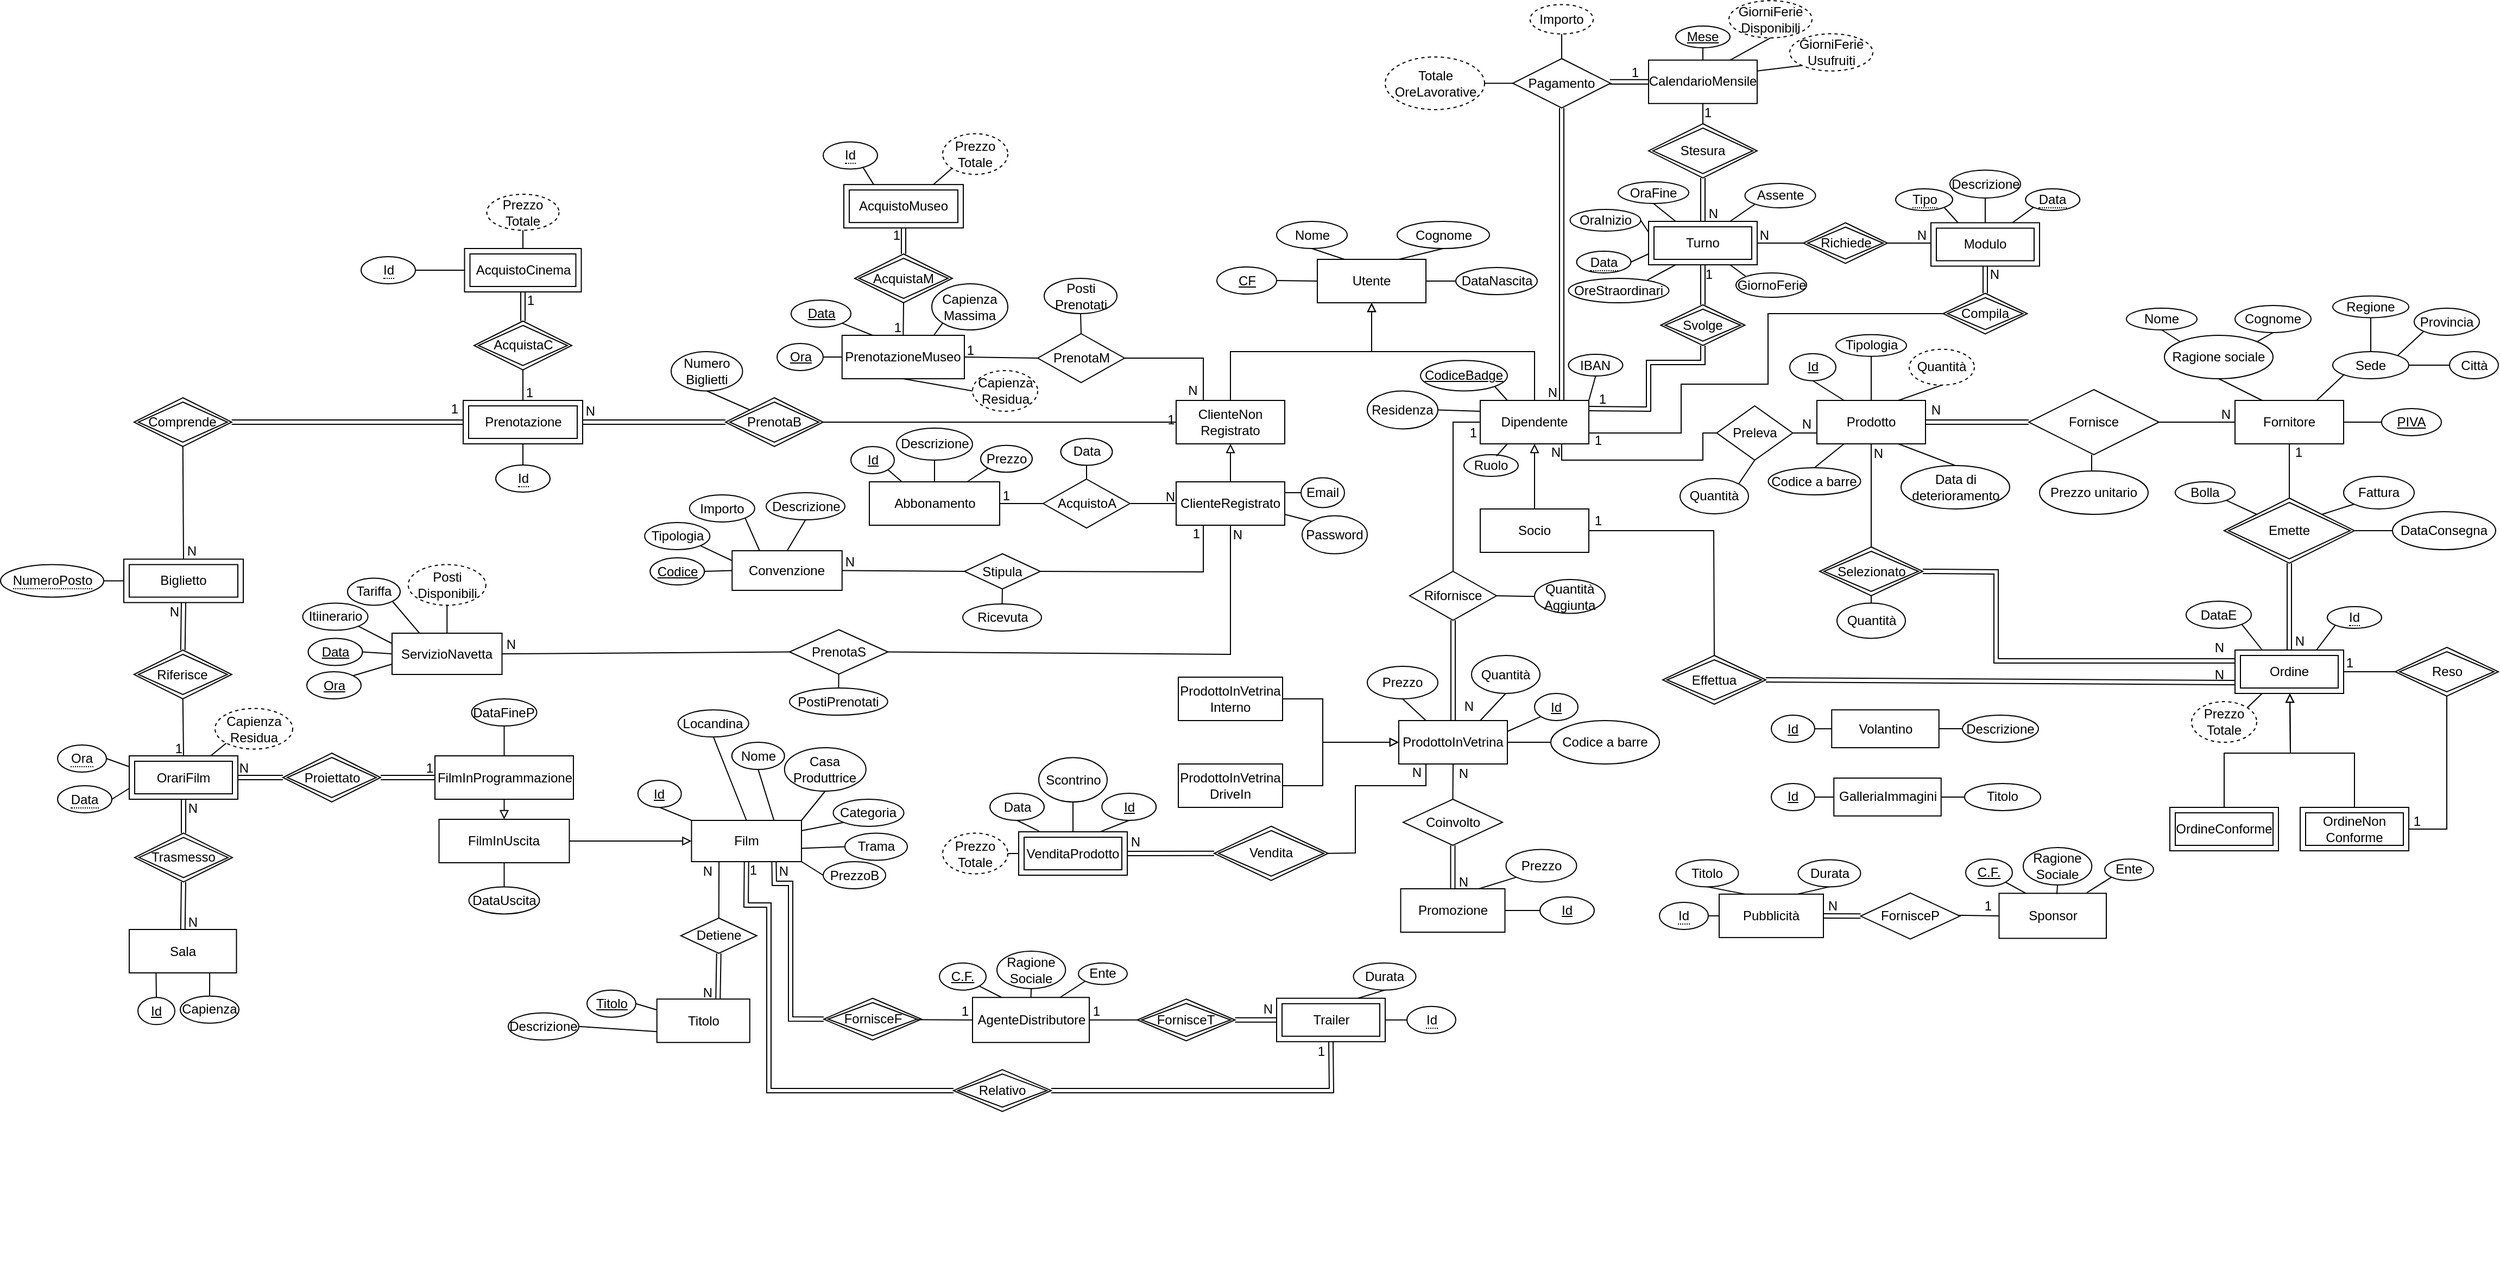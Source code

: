 <mxfile version="21.2.8" type="device">
  <diagram id="YSzkoZQ4-c6YCcFEgeAy" name="Page-1">
    <mxGraphModel dx="2976" dy="683" grid="1" gridSize="10" guides="1" tooltips="1" connect="1" arrows="1" fold="1" page="1" pageScale="1" pageWidth="827" pageHeight="1169" math="0" shadow="0">
      <root>
        <mxCell id="0" />
        <mxCell id="1" parent="0" />
        <mxCell id="WpF5zKO7cKzsqzY5cjig-1" value="Fornitore" style="whiteSpace=wrap;html=1;align=center;" parent="1" vertex="1">
          <mxGeometry x="490" y="395" width="100" height="40" as="geometry" />
        </mxCell>
        <mxCell id="WpF5zKO7cKzsqzY5cjig-2" value="PIVA" style="ellipse;whiteSpace=wrap;html=1;align=center;fontStyle=4;" parent="1" vertex="1">
          <mxGeometry x="625" y="402.5" width="55" height="25" as="geometry" />
        </mxCell>
        <mxCell id="WpF5zKO7cKzsqzY5cjig-3" value="" style="endArrow=none;html=1;rounded=0;exitX=0;exitY=0.5;exitDx=0;exitDy=0;entryX=1;entryY=0.5;entryDx=0;entryDy=0;" parent="1" source="WpF5zKO7cKzsqzY5cjig-2" target="WpF5zKO7cKzsqzY5cjig-1" edge="1">
          <mxGeometry width="50" height="50" relative="1" as="geometry">
            <mxPoint x="835" y="240" as="sourcePoint" />
            <mxPoint x="885" y="190" as="targetPoint" />
          </mxGeometry>
        </mxCell>
        <mxCell id="WpF5zKO7cKzsqzY5cjig-4" value="Ragione sociale" style="ellipse;whiteSpace=wrap;html=1;align=center;" parent="1" vertex="1">
          <mxGeometry x="425" y="335" width="100" height="40" as="geometry" />
        </mxCell>
        <mxCell id="WpF5zKO7cKzsqzY5cjig-5" value="Sede" style="ellipse;whiteSpace=wrap;html=1;align=center;" parent="1" vertex="1">
          <mxGeometry x="580" y="350" width="70" height="25" as="geometry" />
        </mxCell>
        <mxCell id="WpF5zKO7cKzsqzY5cjig-6" value="" style="endArrow=none;html=1;rounded=0;exitX=0.5;exitY=1;exitDx=0;exitDy=0;entryX=0.25;entryY=0;entryDx=0;entryDy=0;" parent="1" source="WpF5zKO7cKzsqzY5cjig-4" target="WpF5zKO7cKzsqzY5cjig-1" edge="1">
          <mxGeometry width="50" height="50" relative="1" as="geometry">
            <mxPoint x="515" y="370" as="sourcePoint" />
            <mxPoint x="545" y="410" as="targetPoint" />
          </mxGeometry>
        </mxCell>
        <mxCell id="WpF5zKO7cKzsqzY5cjig-7" value="" style="endArrow=none;html=1;rounded=0;exitX=0;exitY=1;exitDx=0;exitDy=0;entryX=0.75;entryY=0;entryDx=0;entryDy=0;" parent="1" source="WpF5zKO7cKzsqzY5cjig-5" target="WpF5zKO7cKzsqzY5cjig-1" edge="1">
          <mxGeometry width="50" height="50" relative="1" as="geometry">
            <mxPoint x="625" y="370" as="sourcePoint" />
            <mxPoint x="570" y="410" as="targetPoint" />
          </mxGeometry>
        </mxCell>
        <mxCell id="WpF5zKO7cKzsqzY5cjig-8" value="Prodotto" style="whiteSpace=wrap;html=1;align=center;" parent="1" vertex="1">
          <mxGeometry x="105" y="395" width="100" height="40" as="geometry" />
        </mxCell>
        <mxCell id="WpF5zKO7cKzsqzY5cjig-13" value="Id" style="ellipse;whiteSpace=wrap;html=1;align=center;fontStyle=4;" parent="1" vertex="1">
          <mxGeometry x="80" y="351.87" width="42.5" height="25" as="geometry" />
        </mxCell>
        <mxCell id="WpF5zKO7cKzsqzY5cjig-14" value="" style="endArrow=none;html=1;rounded=0;exitX=0.5;exitY=1;exitDx=0;exitDy=0;entryX=0.25;entryY=0;entryDx=0;entryDy=0;" parent="1" source="WpF5zKO7cKzsqzY5cjig-13" target="WpF5zKO7cKzsqzY5cjig-8" edge="1">
          <mxGeometry width="50" height="50" relative="1" as="geometry">
            <mxPoint x="245" y="135" as="sourcePoint" />
            <mxPoint x="165" y="175" as="targetPoint" />
          </mxGeometry>
        </mxCell>
        <mxCell id="WpF5zKO7cKzsqzY5cjig-16" value="" style="endArrow=none;html=1;rounded=0;exitX=0.5;exitY=1;exitDx=0;exitDy=0;entryX=0.75;entryY=0;entryDx=0;entryDy=0;" parent="1" source="ZAi8H7y5IZKenc8hjRvu-1" target="WpF5zKO7cKzsqzY5cjig-8" edge="1">
          <mxGeometry width="50" height="50" relative="1" as="geometry">
            <mxPoint x="205" y="376.87" as="sourcePoint" />
            <mxPoint x="165" y="405" as="targetPoint" />
          </mxGeometry>
        </mxCell>
        <mxCell id="WpF5zKO7cKzsqzY5cjig-46" value="Ordine" style="shape=ext;margin=3;double=1;whiteSpace=wrap;html=1;align=center;" parent="1" vertex="1">
          <mxGeometry x="490" y="625" width="100" height="40" as="geometry" />
        </mxCell>
        <mxCell id="WpF5zKO7cKzsqzY5cjig-54" value="Selezionato" style="shape=rhombus;double=1;perimeter=rhombusPerimeter;whiteSpace=wrap;html=1;align=center;" parent="1" vertex="1">
          <mxGeometry x="107.5" y="530" width="95" height="45" as="geometry" />
        </mxCell>
        <mxCell id="WpF5zKO7cKzsqzY5cjig-55" value="" style="shape=link;html=1;rounded=0;entryX=0;entryY=0.25;entryDx=0;entryDy=0;exitX=1;exitY=0.5;exitDx=0;exitDy=0;" parent="1" source="WpF5zKO7cKzsqzY5cjig-54" target="WpF5zKO7cKzsqzY5cjig-46" edge="1">
          <mxGeometry relative="1" as="geometry">
            <mxPoint x="450" y="645" as="sourcePoint" />
            <mxPoint x="530" y="645" as="targetPoint" />
            <Array as="points">
              <mxPoint x="270" y="553" />
              <mxPoint x="270" y="635" />
            </Array>
          </mxGeometry>
        </mxCell>
        <mxCell id="WpF5zKO7cKzsqzY5cjig-57" value="" style="endArrow=none;html=1;rounded=0;entryX=0.5;entryY=0;entryDx=0;entryDy=0;exitX=0.5;exitY=1;exitDx=0;exitDy=0;" parent="1" source="WpF5zKO7cKzsqzY5cjig-8" target="WpF5zKO7cKzsqzY5cjig-54" edge="1">
          <mxGeometry relative="1" as="geometry">
            <mxPoint x="65" y="640" as="sourcePoint" />
            <mxPoint x="105" y="640" as="targetPoint" />
          </mxGeometry>
        </mxCell>
        <mxCell id="WpF5zKO7cKzsqzY5cjig-59" value="Fornisce" style="shape=rhombus;perimeter=rhombusPerimeter;whiteSpace=wrap;html=1;align=center;" parent="1" vertex="1">
          <mxGeometry x="300" y="385" width="120" height="60" as="geometry" />
        </mxCell>
        <mxCell id="WpF5zKO7cKzsqzY5cjig-60" value="" style="shape=link;html=1;rounded=0;exitX=0;exitY=0.5;exitDx=0;exitDy=0;entryX=1;entryY=0.5;entryDx=0;entryDy=0;" parent="1" source="WpF5zKO7cKzsqzY5cjig-59" target="WpF5zKO7cKzsqzY5cjig-8" edge="1">
          <mxGeometry relative="1" as="geometry">
            <mxPoint x="645" y="635" as="sourcePoint" />
            <mxPoint x="380" y="535" as="targetPoint" />
          </mxGeometry>
        </mxCell>
        <mxCell id="WpF5zKO7cKzsqzY5cjig-61" value="N" style="resizable=0;html=1;whiteSpace=wrap;align=right;verticalAlign=bottom;" parent="WpF5zKO7cKzsqzY5cjig-60" connectable="0" vertex="1">
          <mxGeometry x="1" relative="1" as="geometry">
            <mxPoint x="15" y="-3" as="offset" />
          </mxGeometry>
        </mxCell>
        <mxCell id="WpF5zKO7cKzsqzY5cjig-62" value="" style="endArrow=none;html=1;rounded=0;exitX=0;exitY=0.5;exitDx=0;exitDy=0;entryX=1;entryY=0.5;entryDx=0;entryDy=0;" parent="1" source="WpF5zKO7cKzsqzY5cjig-1" target="WpF5zKO7cKzsqzY5cjig-59" edge="1">
          <mxGeometry relative="1" as="geometry">
            <mxPoint x="40" y="495" as="sourcePoint" />
            <mxPoint x="420" y="410" as="targetPoint" />
          </mxGeometry>
        </mxCell>
        <mxCell id="WpF5zKO7cKzsqzY5cjig-64" value="Prezzo unitario" style="ellipse;whiteSpace=wrap;html=1;align=center;" parent="1" vertex="1">
          <mxGeometry x="310" y="460" width="100" height="40" as="geometry" />
        </mxCell>
        <mxCell id="WpF5zKO7cKzsqzY5cjig-66" value="" style="endArrow=none;html=1;rounded=0;exitX=0.5;exitY=0;exitDx=0;exitDy=0;entryX=0.5;entryY=1;entryDx=0;entryDy=0;" parent="1" edge="1">
          <mxGeometry width="50" height="50" relative="1" as="geometry">
            <mxPoint x="358" y="460" as="sourcePoint" />
            <mxPoint x="358" y="445" as="targetPoint" />
          </mxGeometry>
        </mxCell>
        <mxCell id="WpF5zKO7cKzsqzY5cjig-69" value="" style="endArrow=none;html=1;rounded=0;exitX=1;exitY=0;exitDx=0;exitDy=0;entryX=0.25;entryY=1;entryDx=0;entryDy=0;" parent="1" source="GzMYKJr-sfS03AwmaLyN-3" target="WpF5zKO7cKzsqzY5cjig-46" edge="1">
          <mxGeometry width="50" height="50" relative="1" as="geometry">
            <mxPoint x="498.284" y="678.661" as="sourcePoint" />
            <mxPoint x="75" y="790" as="targetPoint" />
          </mxGeometry>
        </mxCell>
        <mxCell id="WpF5zKO7cKzsqzY5cjig-70" value="&lt;span style=&quot;border-bottom: 1px dotted&quot;&gt;Id&lt;/span&gt;" style="ellipse;whiteSpace=wrap;html=1;align=center;" parent="1" vertex="1">
          <mxGeometry x="575" y="585" width="50" height="20" as="geometry" />
        </mxCell>
        <mxCell id="WpF5zKO7cKzsqzY5cjig-71" value="" style="endArrow=none;html=1;rounded=0;exitX=0;exitY=1;exitDx=0;exitDy=0;entryX=0.75;entryY=0;entryDx=0;entryDy=0;" parent="1" source="WpF5zKO7cKzsqzY5cjig-70" target="WpF5zKO7cKzsqzY5cjig-46" edge="1">
          <mxGeometry width="50" height="50" relative="1" as="geometry">
            <mxPoint x="622.5" y="435" as="sourcePoint" />
            <mxPoint x="1025" y="415" as="targetPoint" />
          </mxGeometry>
        </mxCell>
        <mxCell id="WpF5zKO7cKzsqzY5cjig-74" value="Emette" style="shape=rhombus;double=1;perimeter=rhombusPerimeter;whiteSpace=wrap;html=1;align=center;" parent="1" vertex="1">
          <mxGeometry x="480" y="485" width="120" height="60" as="geometry" />
        </mxCell>
        <mxCell id="WpF5zKO7cKzsqzY5cjig-75" value="" style="shape=link;html=1;rounded=0;exitX=0.5;exitY=1;exitDx=0;exitDy=0;entryX=0.5;entryY=0;entryDx=0;entryDy=0;" parent="1" source="WpF5zKO7cKzsqzY5cjig-74" target="WpF5zKO7cKzsqzY5cjig-46" edge="1">
          <mxGeometry relative="1" as="geometry">
            <mxPoint x="342.5" y="845" as="sourcePoint" />
            <mxPoint x="422.5" y="845" as="targetPoint" />
          </mxGeometry>
        </mxCell>
        <mxCell id="WpF5zKO7cKzsqzY5cjig-76" value="N" style="resizable=0;html=1;whiteSpace=wrap;align=right;verticalAlign=bottom;" parent="WpF5zKO7cKzsqzY5cjig-75" connectable="0" vertex="1">
          <mxGeometry x="1" relative="1" as="geometry">
            <mxPoint x="15" as="offset" />
          </mxGeometry>
        </mxCell>
        <mxCell id="WpF5zKO7cKzsqzY5cjig-80" value="" style="endArrow=none;html=1;rounded=0;entryX=0.5;entryY=0;entryDx=0;entryDy=0;exitX=0.5;exitY=1;exitDx=0;exitDy=0;" parent="1" source="WpF5zKO7cKzsqzY5cjig-1" target="WpF5zKO7cKzsqzY5cjig-74" edge="1">
          <mxGeometry relative="1" as="geometry">
            <mxPoint x="172.5" y="525" as="sourcePoint" />
            <mxPoint x="102.5" y="615" as="targetPoint" />
          </mxGeometry>
        </mxCell>
        <mxCell id="WpF5zKO7cKzsqzY5cjig-81" value="1" style="resizable=0;html=1;whiteSpace=wrap;align=right;verticalAlign=bottom;" parent="1" connectable="0" vertex="1">
          <mxGeometry x="65" y="460" as="geometry">
            <mxPoint x="488" y="-9" as="offset" />
          </mxGeometry>
        </mxCell>
        <mxCell id="WpF5zKO7cKzsqzY5cjig-82" value="N" style="resizable=0;html=1;whiteSpace=wrap;align=right;verticalAlign=bottom;" parent="1" connectable="0" vertex="1">
          <mxGeometry x="-704" y="251" as="geometry">
            <mxPoint x="574" y="200" as="offset" />
          </mxGeometry>
        </mxCell>
        <mxCell id="otf0dAUhyGwsgxdbyUY--1" value="Nome" style="ellipse;whiteSpace=wrap;html=1;align=center;" parent="1" vertex="1">
          <mxGeometry x="390" y="310" width="65" height="20" as="geometry" />
        </mxCell>
        <mxCell id="otf0dAUhyGwsgxdbyUY--2" value="" style="endArrow=none;html=1;rounded=0;exitX=0.5;exitY=1;exitDx=0;exitDy=0;entryX=0;entryY=0;entryDx=0;entryDy=0;" parent="1" source="otf0dAUhyGwsgxdbyUY--1" target="WpF5zKO7cKzsqzY5cjig-4" edge="1">
          <mxGeometry width="50" height="50" relative="1" as="geometry">
            <mxPoint x="470" y="280" as="sourcePoint" />
            <mxPoint x="495" y="310" as="targetPoint" />
          </mxGeometry>
        </mxCell>
        <mxCell id="otf0dAUhyGwsgxdbyUY--4" value="Cognome" style="ellipse;whiteSpace=wrap;html=1;align=center;" parent="1" vertex="1">
          <mxGeometry x="490" y="307.5" width="70" height="25" as="geometry" />
        </mxCell>
        <mxCell id="otf0dAUhyGwsgxdbyUY--5" value="" style="endArrow=none;html=1;rounded=0;exitX=0.5;exitY=1;exitDx=0;exitDy=0;entryX=1;entryY=0;entryDx=0;entryDy=0;" parent="1" source="otf0dAUhyGwsgxdbyUY--4" target="WpF5zKO7cKzsqzY5cjig-4" edge="1">
          <mxGeometry width="50" height="50" relative="1" as="geometry">
            <mxPoint x="580" y="274" as="sourcePoint" />
            <mxPoint x="615" y="330" as="targetPoint" />
          </mxGeometry>
        </mxCell>
        <mxCell id="otf0dAUhyGwsgxdbyUY--6" value="Regione" style="ellipse;whiteSpace=wrap;html=1;align=center;" parent="1" vertex="1">
          <mxGeometry x="580" y="298.75" width="70" height="20" as="geometry" />
        </mxCell>
        <mxCell id="otf0dAUhyGwsgxdbyUY--7" value="" style="endArrow=none;html=1;rounded=0;exitX=0.5;exitY=1;exitDx=0;exitDy=0;entryX=0.5;entryY=0;entryDx=0;entryDy=0;" parent="1" source="otf0dAUhyGwsgxdbyUY--6" target="WpF5zKO7cKzsqzY5cjig-5" edge="1">
          <mxGeometry width="50" height="50" relative="1" as="geometry">
            <mxPoint x="630" y="282" as="sourcePoint" />
            <mxPoint x="665" y="338" as="targetPoint" />
          </mxGeometry>
        </mxCell>
        <mxCell id="otf0dAUhyGwsgxdbyUY--8" value="Provincia" style="ellipse;whiteSpace=wrap;html=1;align=center;" parent="1" vertex="1">
          <mxGeometry x="655" y="310" width="60" height="25" as="geometry" />
        </mxCell>
        <mxCell id="otf0dAUhyGwsgxdbyUY--9" value="" style="endArrow=none;html=1;rounded=0;exitX=0;exitY=1;exitDx=0;exitDy=0;entryX=1;entryY=0;entryDx=0;entryDy=0;" parent="1" source="otf0dAUhyGwsgxdbyUY--8" target="WpF5zKO7cKzsqzY5cjig-5" edge="1">
          <mxGeometry width="50" height="50" relative="1" as="geometry">
            <mxPoint x="760" y="302" as="sourcePoint" />
            <mxPoint x="795" y="358" as="targetPoint" />
          </mxGeometry>
        </mxCell>
        <mxCell id="otf0dAUhyGwsgxdbyUY--10" value="Città" style="ellipse;whiteSpace=wrap;html=1;align=center;" parent="1" vertex="1">
          <mxGeometry x="687.5" y="350" width="45" height="25" as="geometry" />
        </mxCell>
        <mxCell id="otf0dAUhyGwsgxdbyUY--11" value="" style="endArrow=none;html=1;rounded=0;exitX=0;exitY=0.5;exitDx=0;exitDy=0;entryX=1;entryY=0.5;entryDx=0;entryDy=0;" parent="1" source="otf0dAUhyGwsgxdbyUY--10" target="WpF5zKO7cKzsqzY5cjig-5" edge="1">
          <mxGeometry width="50" height="50" relative="1" as="geometry">
            <mxPoint x="800" y="380" as="sourcePoint" />
            <mxPoint x="715" y="360" as="targetPoint" />
          </mxGeometry>
        </mxCell>
        <mxCell id="otf0dAUhyGwsgxdbyUY--15" value="Tipologia" style="ellipse;whiteSpace=wrap;html=1;align=center;" parent="1" vertex="1">
          <mxGeometry x="122.5" y="334.37" width="65" height="20" as="geometry" />
        </mxCell>
        <mxCell id="otf0dAUhyGwsgxdbyUY--16" value="" style="endArrow=none;html=1;rounded=0;exitX=0.5;exitY=1;exitDx=0;exitDy=0;entryX=0.5;entryY=0;entryDx=0;entryDy=0;" parent="1" source="otf0dAUhyGwsgxdbyUY--15" target="WpF5zKO7cKzsqzY5cjig-8" edge="1">
          <mxGeometry width="50" height="50" relative="1" as="geometry">
            <mxPoint x="-105" y="445" as="sourcePoint" />
            <mxPoint x="105" y="425" as="targetPoint" />
          </mxGeometry>
        </mxCell>
        <mxCell id="otf0dAUhyGwsgxdbyUY--18" value="Codice a barre" style="ellipse;whiteSpace=wrap;html=1;align=center;" parent="1" vertex="1">
          <mxGeometry x="60.25" y="457" width="85" height="25" as="geometry" />
        </mxCell>
        <mxCell id="otf0dAUhyGwsgxdbyUY--19" value="" style="endArrow=none;html=1;rounded=0;exitX=0.5;exitY=0;exitDx=0;exitDy=0;entryX=0.25;entryY=1;entryDx=0;entryDy=0;" parent="1" source="otf0dAUhyGwsgxdbyUY--18" target="WpF5zKO7cKzsqzY5cjig-8" edge="1">
          <mxGeometry width="50" height="50" relative="1" as="geometry">
            <mxPoint x="-125" y="535" as="sourcePoint" />
            <mxPoint x="-40" y="555" as="targetPoint" />
          </mxGeometry>
        </mxCell>
        <mxCell id="otf0dAUhyGwsgxdbyUY--21" value="Data di deterioramento" style="ellipse;whiteSpace=wrap;html=1;align=center;" parent="1" vertex="1">
          <mxGeometry x="182.5" y="455" width="100" height="40" as="geometry" />
        </mxCell>
        <mxCell id="otf0dAUhyGwsgxdbyUY--22" value="" style="endArrow=none;html=1;rounded=0;exitX=0.5;exitY=0;exitDx=0;exitDy=0;entryX=0.75;entryY=1;entryDx=0;entryDy=0;" parent="1" source="otf0dAUhyGwsgxdbyUY--21" target="WpF5zKO7cKzsqzY5cjig-8" edge="1">
          <mxGeometry width="50" height="50" relative="1" as="geometry">
            <mxPoint x="107.5" y="505" as="sourcePoint" />
            <mxPoint x="157.5" y="415" as="targetPoint" />
          </mxGeometry>
        </mxCell>
        <mxCell id="otf0dAUhyGwsgxdbyUY--23" value="N" style="resizable=0;html=1;whiteSpace=wrap;align=right;verticalAlign=bottom;" parent="1" connectable="0" vertex="1">
          <mxGeometry x="155" y="430" as="geometry">
            <mxPoint x="12" y="22" as="offset" />
          </mxGeometry>
        </mxCell>
        <mxCell id="otf0dAUhyGwsgxdbyUY--24" value="DataConsegna" style="ellipse;whiteSpace=wrap;html=1;align=center;" parent="1" vertex="1">
          <mxGeometry x="635" y="497.5" width="95" height="35" as="geometry" />
        </mxCell>
        <mxCell id="otf0dAUhyGwsgxdbyUY--25" value="" style="endArrow=none;html=1;rounded=0;entryX=1;entryY=0.5;entryDx=0;entryDy=0;exitX=0;exitY=0.5;exitDx=0;exitDy=0;" parent="1" source="otf0dAUhyGwsgxdbyUY--24" target="WpF5zKO7cKzsqzY5cjig-74" edge="1">
          <mxGeometry width="50" height="50" relative="1" as="geometry">
            <mxPoint x="645" y="525" as="sourcePoint" />
            <mxPoint x="580" y="535" as="targetPoint" />
          </mxGeometry>
        </mxCell>
        <mxCell id="otf0dAUhyGwsgxdbyUY--27" value="Fattura" style="ellipse;whiteSpace=wrap;html=1;align=center;" parent="1" vertex="1">
          <mxGeometry x="590" y="465" width="65" height="30" as="geometry" />
        </mxCell>
        <mxCell id="otf0dAUhyGwsgxdbyUY--28" value="" style="endArrow=none;html=1;rounded=0;entryX=1;entryY=0;entryDx=0;entryDy=0;exitX=0;exitY=1;exitDx=0;exitDy=0;" parent="1" source="otf0dAUhyGwsgxdbyUY--27" target="WpF5zKO7cKzsqzY5cjig-74" edge="1">
          <mxGeometry width="50" height="50" relative="1" as="geometry">
            <mxPoint x="645" y="475" as="sourcePoint" />
            <mxPoint x="600" y="465" as="targetPoint" />
          </mxGeometry>
        </mxCell>
        <mxCell id="otf0dAUhyGwsgxdbyUY--29" value="Bolla" style="ellipse;whiteSpace=wrap;html=1;align=center;" parent="1" vertex="1">
          <mxGeometry x="435" y="470" width="55" height="20" as="geometry" />
        </mxCell>
        <mxCell id="otf0dAUhyGwsgxdbyUY--30" value="" style="endArrow=none;html=1;rounded=0;entryX=0;entryY=0;entryDx=0;entryDy=0;exitX=1;exitY=1;exitDx=0;exitDy=0;" parent="1" source="otf0dAUhyGwsgxdbyUY--29" target="WpF5zKO7cKzsqzY5cjig-74" edge="1">
          <mxGeometry width="50" height="50" relative="1" as="geometry">
            <mxPoint x="665" y="570" as="sourcePoint" />
            <mxPoint x="590" y="595" as="targetPoint" />
          </mxGeometry>
        </mxCell>
        <mxCell id="otf0dAUhyGwsgxdbyUY--32" value="DataE" style="ellipse;whiteSpace=wrap;html=1;align=center;" parent="1" vertex="1">
          <mxGeometry x="445" y="580" width="60" height="25" as="geometry" />
        </mxCell>
        <mxCell id="otf0dAUhyGwsgxdbyUY--33" value="" style="endArrow=none;html=1;rounded=0;exitX=1;exitY=1;exitDx=0;exitDy=0;entryX=0.25;entryY=0;entryDx=0;entryDy=0;" parent="1" source="otf0dAUhyGwsgxdbyUY--32" target="WpF5zKO7cKzsqzY5cjig-46" edge="1">
          <mxGeometry width="50" height="50" relative="1" as="geometry">
            <mxPoint x="-45" y="670" as="sourcePoint" />
            <mxPoint x="540" y="645" as="targetPoint" />
          </mxGeometry>
        </mxCell>
        <mxCell id="Sqgk6kVIvDvaI4vkTzhy-1" value="ProdottoInVetrina" style="whiteSpace=wrap;html=1;align=center;" parent="1" vertex="1">
          <mxGeometry x="-280" y="690" width="100" height="40" as="geometry" />
        </mxCell>
        <mxCell id="Sqgk6kVIvDvaI4vkTzhy-2" value="Id" style="ellipse;whiteSpace=wrap;html=1;align=center;fontStyle=4;" parent="1" vertex="1">
          <mxGeometry x="-155" y="665" width="40" height="25" as="geometry" />
        </mxCell>
        <mxCell id="Sqgk6kVIvDvaI4vkTzhy-3" value="" style="endArrow=none;html=1;rounded=0;exitX=0;exitY=1;exitDx=0;exitDy=0;entryX=1;entryY=0.25;entryDx=0;entryDy=0;" parent="1" source="Sqgk6kVIvDvaI4vkTzhy-2" target="Sqgk6kVIvDvaI4vkTzhy-1" edge="1">
          <mxGeometry width="50" height="50" relative="1" as="geometry">
            <mxPoint x="-138" y="430" as="sourcePoint" />
            <mxPoint x="-218" y="470" as="targetPoint" />
          </mxGeometry>
        </mxCell>
        <mxCell id="Sqgk6kVIvDvaI4vkTzhy-4" value="Quantità" style="ellipse;whiteSpace=wrap;html=1;align=center;" parent="1" vertex="1">
          <mxGeometry x="-213" y="630" width="63" height="35" as="geometry" />
        </mxCell>
        <mxCell id="Sqgk6kVIvDvaI4vkTzhy-5" value="" style="endArrow=none;html=1;rounded=0;exitX=0.5;exitY=1;exitDx=0;exitDy=0;entryX=0.75;entryY=0;entryDx=0;entryDy=0;" parent="1" source="Sqgk6kVIvDvaI4vkTzhy-4" target="Sqgk6kVIvDvaI4vkTzhy-1" edge="1">
          <mxGeometry width="50" height="50" relative="1" as="geometry">
            <mxPoint x="-288" y="670" as="sourcePoint" />
            <mxPoint x="-218" y="700" as="targetPoint" />
          </mxGeometry>
        </mxCell>
        <mxCell id="Sqgk6kVIvDvaI4vkTzhy-8" value="Prezzo" style="ellipse;whiteSpace=wrap;html=1;align=center;" parent="1" vertex="1">
          <mxGeometry x="-309" y="640" width="65" height="30" as="geometry" />
        </mxCell>
        <mxCell id="Sqgk6kVIvDvaI4vkTzhy-9" value="" style="endArrow=none;html=1;rounded=0;exitX=0.5;exitY=1;exitDx=0;exitDy=0;entryX=0.25;entryY=0;entryDx=0;entryDy=0;" parent="1" source="Sqgk6kVIvDvaI4vkTzhy-8" target="Sqgk6kVIvDvaI4vkTzhy-1" edge="1">
          <mxGeometry width="50" height="50" relative="1" as="geometry">
            <mxPoint x="-488" y="740" as="sourcePoint" />
            <mxPoint x="-278" y="720" as="targetPoint" />
          </mxGeometry>
        </mxCell>
        <mxCell id="Sqgk6kVIvDvaI4vkTzhy-10" value="Codice a barre" style="ellipse;whiteSpace=wrap;html=1;align=center;" parent="1" vertex="1">
          <mxGeometry x="-140" y="690" width="100" height="40" as="geometry" />
        </mxCell>
        <mxCell id="Sqgk6kVIvDvaI4vkTzhy-11" value="" style="endArrow=none;html=1;rounded=0;exitX=0;exitY=0.5;exitDx=0;exitDy=0;entryX=1;entryY=0.5;entryDx=0;entryDy=0;" parent="1" source="Sqgk6kVIvDvaI4vkTzhy-10" target="Sqgk6kVIvDvaI4vkTzhy-1" edge="1">
          <mxGeometry width="50" height="50" relative="1" as="geometry">
            <mxPoint x="-508" y="830" as="sourcePoint" />
            <mxPoint x="-423" y="850" as="targetPoint" />
          </mxGeometry>
        </mxCell>
        <mxCell id="Sqgk6kVIvDvaI4vkTzhy-15" value="ProdottoInVetrina&lt;br&gt;Interno" style="whiteSpace=wrap;html=1;align=center;" parent="1" vertex="1">
          <mxGeometry x="-483" y="650" width="96" height="40" as="geometry" />
        </mxCell>
        <mxCell id="Sqgk6kVIvDvaI4vkTzhy-42" value="N" style="resizable=0;html=1;whiteSpace=wrap;align=right;verticalAlign=bottom;" parent="1" connectable="0" vertex="1">
          <mxGeometry x="487.001" y="416" as="geometry" />
        </mxCell>
        <mxCell id="Sqgk6kVIvDvaI4vkTzhy-47" value="Utente" style="whiteSpace=wrap;html=1;align=center;" parent="1" vertex="1">
          <mxGeometry x="-355" y="265" width="100" height="40" as="geometry" />
        </mxCell>
        <mxCell id="Sqgk6kVIvDvaI4vkTzhy-48" value="CF" style="ellipse;whiteSpace=wrap;html=1;align=center;fontStyle=4;" parent="1" vertex="1">
          <mxGeometry x="-447.5" y="272" width="55" height="25" as="geometry" />
        </mxCell>
        <mxCell id="Sqgk6kVIvDvaI4vkTzhy-49" value="" style="endArrow=none;html=1;rounded=0;exitX=1;exitY=0.5;exitDx=0;exitDy=0;entryX=0;entryY=0.5;entryDx=0;entryDy=0;" parent="1" source="Sqgk6kVIvDvaI4vkTzhy-48" target="Sqgk6kVIvDvaI4vkTzhy-47" edge="1">
          <mxGeometry width="50" height="50" relative="1" as="geometry">
            <mxPoint x="-895" y="235" as="sourcePoint" />
            <mxPoint x="-865" y="275" as="targetPoint" />
          </mxGeometry>
        </mxCell>
        <mxCell id="Sqgk6kVIvDvaI4vkTzhy-50" value="Nome" style="ellipse;whiteSpace=wrap;html=1;align=center;" parent="1" vertex="1">
          <mxGeometry x="-392.5" y="230" width="65" height="25" as="geometry" />
        </mxCell>
        <mxCell id="Sqgk6kVIvDvaI4vkTzhy-51" value="" style="endArrow=none;html=1;rounded=0;exitX=0.5;exitY=1;exitDx=0;exitDy=0;entryX=0.25;entryY=0;entryDx=0;entryDy=0;" parent="1" source="Sqgk6kVIvDvaI4vkTzhy-50" target="Sqgk6kVIvDvaI4vkTzhy-47" edge="1">
          <mxGeometry width="50" height="50" relative="1" as="geometry">
            <mxPoint x="-375" y="245" as="sourcePoint" />
            <mxPoint x="-303" y="276" as="targetPoint" />
          </mxGeometry>
        </mxCell>
        <mxCell id="Sqgk6kVIvDvaI4vkTzhy-52" value="Cognome" style="ellipse;whiteSpace=wrap;html=1;align=center;" parent="1" vertex="1">
          <mxGeometry x="-281.5" y="230" width="85" height="25" as="geometry" />
        </mxCell>
        <mxCell id="Sqgk6kVIvDvaI4vkTzhy-53" value="DataNascita" style="ellipse;whiteSpace=wrap;html=1;align=center;" parent="1" vertex="1">
          <mxGeometry x="-227.5" y="272.5" width="75" height="25" as="geometry" />
        </mxCell>
        <mxCell id="Sqgk6kVIvDvaI4vkTzhy-54" value="Residenza" style="ellipse;whiteSpace=wrap;html=1;align=center;" parent="1" vertex="1">
          <mxGeometry x="-309" y="386.25" width="65" height="35" as="geometry" />
        </mxCell>
        <mxCell id="Sqgk6kVIvDvaI4vkTzhy-55" value="" style="endArrow=none;html=1;rounded=0;exitX=0.5;exitY=1;exitDx=0;exitDy=0;entryX=0.75;entryY=0;entryDx=0;entryDy=0;" parent="1" source="Sqgk6kVIvDvaI4vkTzhy-52" target="Sqgk6kVIvDvaI4vkTzhy-47" edge="1">
          <mxGeometry width="50" height="50" relative="1" as="geometry">
            <mxPoint x="-257" y="244" as="sourcePoint" />
            <mxPoint x="-295" y="265" as="targetPoint" />
          </mxGeometry>
        </mxCell>
        <mxCell id="Sqgk6kVIvDvaI4vkTzhy-56" value="" style="endArrow=none;html=1;rounded=0;entryX=1;entryY=0.5;entryDx=0;entryDy=0;exitX=0;exitY=0.5;exitDx=0;exitDy=0;" parent="1" source="Sqgk6kVIvDvaI4vkTzhy-53" target="Sqgk6kVIvDvaI4vkTzhy-47" edge="1">
          <mxGeometry width="50" height="50" relative="1" as="geometry">
            <mxPoint x="-155" y="245" as="sourcePoint" />
            <mxPoint x="-285" y="275" as="targetPoint" />
          </mxGeometry>
        </mxCell>
        <mxCell id="Sqgk6kVIvDvaI4vkTzhy-57" value="" style="endArrow=none;html=1;rounded=0;entryX=0;entryY=0.25;entryDx=0;entryDy=0;exitX=1;exitY=0.5;exitDx=0;exitDy=0;" parent="1" source="Sqgk6kVIvDvaI4vkTzhy-54" target="Sqgk6kVIvDvaI4vkTzhy-62" edge="1">
          <mxGeometry width="50" height="50" relative="1" as="geometry">
            <mxPoint x="-280" y="403" as="sourcePoint" />
            <mxPoint x="-245" y="295" as="targetPoint" />
          </mxGeometry>
        </mxCell>
        <mxCell id="Sqgk6kVIvDvaI4vkTzhy-61" value="ClienteNon&lt;br&gt;Registrato" style="whiteSpace=wrap;html=1;align=center;" parent="1" vertex="1">
          <mxGeometry x="-485" y="395" width="100" height="40" as="geometry" />
        </mxCell>
        <mxCell id="Sqgk6kVIvDvaI4vkTzhy-63" value="" style="endArrow=block;html=1;rounded=0;exitX=0.5;exitY=0;exitDx=0;exitDy=0;endFill=0;entryX=0.5;entryY=1;entryDx=0;entryDy=0;" parent="1" source="Sqgk6kVIvDvaI4vkTzhy-61" target="Sqgk6kVIvDvaI4vkTzhy-47" edge="1">
          <mxGeometry width="50" height="50" relative="1" as="geometry">
            <mxPoint x="-75" y="255" as="sourcePoint" />
            <mxPoint x="-310" y="305" as="targetPoint" />
            <Array as="points">
              <mxPoint x="-435" y="350" />
              <mxPoint x="-305" y="350" />
            </Array>
          </mxGeometry>
        </mxCell>
        <mxCell id="Sqgk6kVIvDvaI4vkTzhy-64" value="" style="endArrow=block;html=1;rounded=0;exitX=0.5;exitY=0;exitDx=0;exitDy=0;endFill=0;entryX=0.5;entryY=1;entryDx=0;entryDy=0;" parent="1" source="Sqgk6kVIvDvaI4vkTzhy-62" target="Sqgk6kVIvDvaI4vkTzhy-47" edge="1">
          <mxGeometry width="50" height="50" relative="1" as="geometry">
            <mxPoint x="-315" y="395" as="sourcePoint" />
            <mxPoint x="-310" y="310" as="targetPoint" />
            <Array as="points">
              <mxPoint x="-155" y="350" />
              <mxPoint x="-305" y="350" />
            </Array>
          </mxGeometry>
        </mxCell>
        <mxCell id="Sqgk6kVIvDvaI4vkTzhy-73" value="Socio" style="whiteSpace=wrap;html=1;align=center;" parent="1" vertex="1">
          <mxGeometry x="-205" y="495" width="100" height="40" as="geometry" />
        </mxCell>
        <mxCell id="Sqgk6kVIvDvaI4vkTzhy-75" value="" style="endArrow=block;html=1;rounded=0;exitX=0.5;exitY=0;exitDx=0;exitDy=0;endFill=0;" parent="1" source="Sqgk6kVIvDvaI4vkTzhy-62" edge="1">
          <mxGeometry width="50" height="50" relative="1" as="geometry">
            <mxPoint x="100" y="385" as="sourcePoint" />
            <mxPoint x="-135" y="435" as="targetPoint" />
            <Array as="points" />
          </mxGeometry>
        </mxCell>
        <mxCell id="Sqgk6kVIvDvaI4vkTzhy-77" value="Preleva" style="shape=rhombus;perimeter=rhombusPerimeter;whiteSpace=wrap;html=1;align=center;" parent="1" vertex="1">
          <mxGeometry x="12.75" y="400" width="70" height="50" as="geometry" />
        </mxCell>
        <mxCell id="Sqgk6kVIvDvaI4vkTzhy-80" value="" style="endArrow=none;html=1;rounded=0;entryX=1;entryY=0.5;entryDx=0;entryDy=0;exitX=0;exitY=0.75;exitDx=0;exitDy=0;" parent="1" source="WpF5zKO7cKzsqzY5cjig-8" target="Sqgk6kVIvDvaI4vkTzhy-77" edge="1">
          <mxGeometry relative="1" as="geometry">
            <mxPoint x="110" y="415" as="sourcePoint" />
            <mxPoint x="100" y="410" as="targetPoint" />
          </mxGeometry>
        </mxCell>
        <mxCell id="Sqgk6kVIvDvaI4vkTzhy-81" value="N" style="resizable=0;html=1;whiteSpace=wrap;align=right;verticalAlign=bottom;" parent="1" connectable="0" vertex="1">
          <mxGeometry x="101.251" y="425" as="geometry" />
        </mxCell>
        <mxCell id="Sqgk6kVIvDvaI4vkTzhy-83" value="" style="endArrow=none;html=1;rounded=0;entryX=0.75;entryY=1;entryDx=0;entryDy=0;exitX=0;exitY=0.5;exitDx=0;exitDy=0;" parent="1" source="Sqgk6kVIvDvaI4vkTzhy-77" target="Sqgk6kVIvDvaI4vkTzhy-62" edge="1">
          <mxGeometry relative="1" as="geometry">
            <mxPoint x="-50" y="415" as="sourcePoint" />
            <mxPoint x="80" y="425" as="targetPoint" />
            <Array as="points">
              <mxPoint y="425" />
              <mxPoint y="450" />
              <mxPoint x="-130" y="450" />
            </Array>
          </mxGeometry>
        </mxCell>
        <mxCell id="Sqgk6kVIvDvaI4vkTzhy-84" value="" style="endArrow=block;html=1;rounded=0;exitX=0.5;exitY=0;exitDx=0;exitDy=0;endFill=0;" parent="1" source="Sqgk6kVIvDvaI4vkTzhy-73" target="Sqgk6kVIvDvaI4vkTzhy-62" edge="1">
          <mxGeometry width="50" height="50" relative="1" as="geometry">
            <mxPoint x="-135" y="485" as="sourcePoint" />
            <mxPoint x="-135" y="435" as="targetPoint" />
            <Array as="points" />
          </mxGeometry>
        </mxCell>
        <mxCell id="Sqgk6kVIvDvaI4vkTzhy-62" value="Dipendente" style="whiteSpace=wrap;html=1;align=center;" parent="1" vertex="1">
          <mxGeometry x="-205" y="395" width="100" height="40" as="geometry" />
        </mxCell>
        <mxCell id="Sqgk6kVIvDvaI4vkTzhy-86" value="Rifornisce" style="shape=rhombus;perimeter=rhombusPerimeter;whiteSpace=wrap;html=1;align=center;" parent="1" vertex="1">
          <mxGeometry x="-270" y="552.5" width="80" height="45" as="geometry" />
        </mxCell>
        <mxCell id="Sqgk6kVIvDvaI4vkTzhy-87" value="" style="shape=link;html=1;rounded=0;exitX=0.5;exitY=1;exitDx=0;exitDy=0;entryX=0.5;entryY=0;entryDx=0;entryDy=0;" parent="1" source="Sqgk6kVIvDvaI4vkTzhy-86" target="Sqgk6kVIvDvaI4vkTzhy-1" edge="1">
          <mxGeometry relative="1" as="geometry">
            <mxPoint x="-100" y="770" as="sourcePoint" />
            <mxPoint x="-230" y="695" as="targetPoint" />
          </mxGeometry>
        </mxCell>
        <mxCell id="Sqgk6kVIvDvaI4vkTzhy-88" value="N" style="resizable=0;html=1;whiteSpace=wrap;align=right;verticalAlign=bottom;" parent="Sqgk6kVIvDvaI4vkTzhy-87" connectable="0" vertex="1">
          <mxGeometry x="1" relative="1" as="geometry">
            <mxPoint x="20" y="-5" as="offset" />
          </mxGeometry>
        </mxCell>
        <mxCell id="Sqgk6kVIvDvaI4vkTzhy-89" value="" style="endArrow=none;html=1;rounded=0;exitX=0;exitY=0.5;exitDx=0;exitDy=0;entryX=0.5;entryY=0;entryDx=0;entryDy=0;" parent="1" source="Sqgk6kVIvDvaI4vkTzhy-62" target="Sqgk6kVIvDvaI4vkTzhy-86" edge="1">
          <mxGeometry relative="1" as="geometry">
            <mxPoint x="-255" y="545" as="sourcePoint" />
            <mxPoint x="-325" y="540" as="targetPoint" />
            <Array as="points">
              <mxPoint x="-230" y="415" />
            </Array>
          </mxGeometry>
        </mxCell>
        <mxCell id="Sqgk6kVIvDvaI4vkTzhy-90" value="1" style="resizable=0;html=1;whiteSpace=wrap;align=right;verticalAlign=bottom;" parent="1" connectable="0" vertex="1">
          <mxGeometry x="-262.499" y="558.75" as="geometry">
            <mxPoint x="56" y="-125" as="offset" />
          </mxGeometry>
        </mxCell>
        <mxCell id="Sqgk6kVIvDvaI4vkTzhy-96" value="" style="endArrow=block;html=1;rounded=0;endFill=0;entryX=0;entryY=0.5;entryDx=0;entryDy=0;exitX=1;exitY=0.5;exitDx=0;exitDy=0;" parent="1" source="Sqgk6kVIvDvaI4vkTzhy-15" target="Sqgk6kVIvDvaI4vkTzhy-1" edge="1">
          <mxGeometry width="50" height="50" relative="1" as="geometry">
            <mxPoint x="-400" y="665" as="sourcePoint" />
            <mxPoint x="-484.5" y="595" as="targetPoint" />
            <Array as="points">
              <mxPoint x="-350" y="670" />
              <mxPoint x="-350" y="710" />
            </Array>
          </mxGeometry>
        </mxCell>
        <mxCell id="Sqgk6kVIvDvaI4vkTzhy-97" value="" style="endArrow=block;html=1;rounded=0;endFill=0;entryX=0;entryY=0.5;entryDx=0;entryDy=0;exitX=1;exitY=0.5;exitDx=0;exitDy=0;" parent="1" source="Sqgk6kVIvDvaI4vkTzhy-98" target="Sqgk6kVIvDvaI4vkTzhy-1" edge="1">
          <mxGeometry width="50" height="50" relative="1" as="geometry">
            <mxPoint x="-400" y="745" as="sourcePoint" />
            <mxPoint x="-484.5" y="595" as="targetPoint" />
            <Array as="points">
              <mxPoint x="-350" y="750" />
              <mxPoint x="-350" y="710" />
            </Array>
          </mxGeometry>
        </mxCell>
        <mxCell id="Sqgk6kVIvDvaI4vkTzhy-98" value="ProdottoInVetrina&lt;br&gt;DriveIn" style="whiteSpace=wrap;html=1;align=center;" parent="1" vertex="1">
          <mxGeometry x="-483" y="730" width="96" height="40" as="geometry" />
        </mxCell>
        <mxCell id="nUmOE3Cz9RrLXhJTCY15-2" value="" style="resizable=0;html=1;whiteSpace=wrap;align=right;verticalAlign=bottom;" parent="1" connectable="0" vertex="1">
          <mxGeometry x="429.5" y="799" as="geometry">
            <mxPoint x="488" y="-9" as="offset" />
          </mxGeometry>
        </mxCell>
        <mxCell id="nUmOE3Cz9RrLXhJTCY15-3" value="" style="endArrow=block;html=1;rounded=0;endFill=0;entryX=0.5;entryY=1;entryDx=0;entryDy=0;exitX=0.5;exitY=0;exitDx=0;exitDy=0;" parent="1" source="nUmOE3Cz9RrLXhJTCY15-6" edge="1">
          <mxGeometry width="50" height="50" relative="1" as="geometry">
            <mxPoint x="486.5" y="770" as="sourcePoint" />
            <mxPoint x="540.5" y="665" as="targetPoint" />
            <Array as="points">
              <mxPoint x="480" y="720" />
              <mxPoint x="541" y="720" />
            </Array>
          </mxGeometry>
        </mxCell>
        <mxCell id="nUmOE3Cz9RrLXhJTCY15-4" value="" style="endArrow=block;html=1;rounded=0;endFill=0;entryX=0.5;entryY=1;entryDx=0;entryDy=0;" parent="1" edge="1">
          <mxGeometry width="50" height="50" relative="1" as="geometry">
            <mxPoint x="600" y="770" as="sourcePoint" />
            <mxPoint x="540.5" y="665" as="targetPoint" />
            <Array as="points">
              <mxPoint x="600" y="720" />
              <mxPoint x="541" y="720" />
            </Array>
          </mxGeometry>
        </mxCell>
        <mxCell id="nUmOE3Cz9RrLXhJTCY15-6" value="OrdineConforme" style="shape=ext;margin=3;double=1;whiteSpace=wrap;html=1;align=center;" parent="1" vertex="1">
          <mxGeometry x="430" y="770" width="100" height="40" as="geometry" />
        </mxCell>
        <mxCell id="nUmOE3Cz9RrLXhJTCY15-7" value="OrdineNon&lt;br&gt;Conforme" style="shape=ext;margin=3;double=1;whiteSpace=wrap;html=1;align=center;" parent="1" vertex="1">
          <mxGeometry x="550" y="770" width="100" height="40" as="geometry" />
        </mxCell>
        <mxCell id="nUmOE3Cz9RrLXhJTCY15-8" value="Reso" style="shape=rhombus;double=1;perimeter=rhombusPerimeter;whiteSpace=wrap;html=1;align=center;" parent="1" vertex="1">
          <mxGeometry x="637.5" y="622.5" width="95" height="45" as="geometry" />
        </mxCell>
        <mxCell id="nUmOE3Cz9RrLXhJTCY15-9" value="" style="endArrow=none;html=1;rounded=0;entryX=0;entryY=0.5;entryDx=0;entryDy=0;exitX=1;exitY=0.5;exitDx=0;exitDy=0;" parent="1" source="WpF5zKO7cKzsqzY5cjig-46" target="nUmOE3Cz9RrLXhJTCY15-8" edge="1">
          <mxGeometry relative="1" as="geometry">
            <mxPoint x="625" y="615" as="sourcePoint" />
            <mxPoint x="625" y="665" as="targetPoint" />
          </mxGeometry>
        </mxCell>
        <mxCell id="nUmOE3Cz9RrLXhJTCY15-10" value="1" style="resizable=0;html=1;whiteSpace=wrap;align=right;verticalAlign=bottom;" parent="1" connectable="0" vertex="1">
          <mxGeometry x="600" y="645" as="geometry" />
        </mxCell>
        <mxCell id="nUmOE3Cz9RrLXhJTCY15-13" value="" style="endArrow=none;html=1;rounded=0;exitX=0.5;exitY=1;exitDx=0;exitDy=0;entryX=1;entryY=0.5;entryDx=0;entryDy=0;" parent="1" source="nUmOE3Cz9RrLXhJTCY15-8" target="nUmOE3Cz9RrLXhJTCY15-7" edge="1">
          <mxGeometry relative="1" as="geometry">
            <mxPoint x="709.86" y="675" as="sourcePoint" />
            <mxPoint x="710" y="800" as="targetPoint" />
            <Array as="points">
              <mxPoint x="685" y="790" />
            </Array>
          </mxGeometry>
        </mxCell>
        <mxCell id="nUmOE3Cz9RrLXhJTCY15-14" value="1" style="resizable=0;html=1;whiteSpace=wrap;align=right;verticalAlign=bottom;" parent="1" connectable="0" vertex="1">
          <mxGeometry x="650" y="777" as="geometry">
            <mxPoint x="12" y="14" as="offset" />
          </mxGeometry>
        </mxCell>
        <mxCell id="nUmOE3Cz9RrLXhJTCY15-19" value="" style="shape=link;html=1;rounded=0;exitX=0.5;exitY=0;exitDx=0;exitDy=0;entryX=0.5;entryY=1;entryDx=0;entryDy=0;" parent="1" source="GzMYKJr-sfS03AwmaLyN-8" target="GzMYKJr-sfS03AwmaLyN-9" edge="1">
          <mxGeometry relative="1" as="geometry">
            <mxPoint x="-229.7" y="845" as="sourcePoint" />
            <mxPoint x="-230" y="815" as="targetPoint" />
          </mxGeometry>
        </mxCell>
        <mxCell id="nUmOE3Cz9RrLXhJTCY15-20" value="" style="endArrow=none;html=1;rounded=0;entryX=0.5;entryY=0;entryDx=0;entryDy=0;exitX=0.5;exitY=1;exitDx=0;exitDy=0;" parent="1" source="Sqgk6kVIvDvaI4vkTzhy-1" target="GzMYKJr-sfS03AwmaLyN-9" edge="1">
          <mxGeometry relative="1" as="geometry">
            <mxPoint x="40.0" y="950.0" as="sourcePoint" />
            <mxPoint x="-230" y="755" as="targetPoint" />
          </mxGeometry>
        </mxCell>
        <mxCell id="nUmOE3Cz9RrLXhJTCY15-21" value="N" style="resizable=0;html=1;whiteSpace=wrap;align=right;verticalAlign=bottom;" parent="1" connectable="0" vertex="1">
          <mxGeometry x="-130" y="730" as="geometry">
            <mxPoint x="-85" y="17" as="offset" />
          </mxGeometry>
        </mxCell>
        <mxCell id="nUmOE3Cz9RrLXhJTCY15-22" value="N" style="resizable=0;html=1;whiteSpace=wrap;align=right;verticalAlign=bottom;" parent="1" connectable="0" vertex="1">
          <mxGeometry x="-259" y="842.5" as="geometry">
            <mxPoint x="-258" y="-32" as="offset" />
          </mxGeometry>
        </mxCell>
        <mxCell id="nUmOE3Cz9RrLXhJTCY15-23" value="&lt;u&gt;Id&lt;/u&gt;" style="ellipse;whiteSpace=wrap;html=1;align=center;" parent="1" vertex="1">
          <mxGeometry x="-150" y="852.5" width="50" height="25" as="geometry" />
        </mxCell>
        <mxCell id="nUmOE3Cz9RrLXhJTCY15-24" value="" style="endArrow=none;html=1;rounded=0;entryX=0;entryY=0.5;entryDx=0;entryDy=0;exitX=1;exitY=0.5;exitDx=0;exitDy=0;" parent="1" source="GzMYKJr-sfS03AwmaLyN-8" target="nUmOE3Cz9RrLXhJTCY15-23" edge="1">
          <mxGeometry width="50" height="50" relative="1" as="geometry">
            <mxPoint x="-175" y="865" as="sourcePoint" />
            <mxPoint x="-315" y="815" as="targetPoint" />
          </mxGeometry>
        </mxCell>
        <mxCell id="nUmOE3Cz9RrLXhJTCY15-26" value="Prezzo" style="ellipse;whiteSpace=wrap;html=1;align=center;" parent="1" vertex="1">
          <mxGeometry x="-181.25" y="808.69" width="65" height="30" as="geometry" />
        </mxCell>
        <mxCell id="nUmOE3Cz9RrLXhJTCY15-27" value="" style="endArrow=none;html=1;rounded=0;exitX=0;exitY=1;exitDx=0;exitDy=0;entryX=0.75;entryY=0;entryDx=0;entryDy=0;" parent="1" source="nUmOE3Cz9RrLXhJTCY15-26" target="GzMYKJr-sfS03AwmaLyN-8" edge="1">
          <mxGeometry width="50" height="50" relative="1" as="geometry">
            <mxPoint x="-528" y="1005" as="sourcePoint" />
            <mxPoint x="-200" y="845" as="targetPoint" />
          </mxGeometry>
        </mxCell>
        <mxCell id="nUmOE3Cz9RrLXhJTCY15-33" value="VenditaProdotto" style="shape=ext;margin=3;double=1;whiteSpace=wrap;html=1;align=center;" parent="1" vertex="1">
          <mxGeometry x="-630" y="792.5" width="100" height="40" as="geometry" />
        </mxCell>
        <mxCell id="nUmOE3Cz9RrLXhJTCY15-36" value="Vendita" style="shape=rhombus;double=1;perimeter=rhombusPerimeter;whiteSpace=wrap;html=1;align=center;" parent="1" vertex="1">
          <mxGeometry x="-450" y="787.38" width="105" height="50" as="geometry" />
        </mxCell>
        <mxCell id="nUmOE3Cz9RrLXhJTCY15-37" value="" style="endArrow=none;html=1;rounded=0;entryX=1;entryY=0.5;entryDx=0;entryDy=0;exitX=0.25;exitY=1;exitDx=0;exitDy=0;" parent="1" source="Sqgk6kVIvDvaI4vkTzhy-1" target="nUmOE3Cz9RrLXhJTCY15-36" edge="1">
          <mxGeometry relative="1" as="geometry">
            <mxPoint x="-400" y="495" as="sourcePoint" />
            <mxPoint x="-425" y="475" as="targetPoint" />
            <Array as="points">
              <mxPoint x="-255" y="750" />
              <mxPoint x="-320" y="750" />
              <mxPoint x="-320" y="812" />
            </Array>
          </mxGeometry>
        </mxCell>
        <mxCell id="nUmOE3Cz9RrLXhJTCY15-39" value="" style="shape=link;html=1;rounded=0;entryX=1;entryY=0.5;entryDx=0;entryDy=0;exitX=0;exitY=0.5;exitDx=0;exitDy=0;" parent="1" source="nUmOE3Cz9RrLXhJTCY15-36" target="nUmOE3Cz9RrLXhJTCY15-33" edge="1">
          <mxGeometry relative="1" as="geometry">
            <mxPoint x="-220" y="855" as="sourcePoint" />
            <mxPoint x="-220" y="825" as="targetPoint" />
          </mxGeometry>
        </mxCell>
        <mxCell id="nUmOE3Cz9RrLXhJTCY15-40" value="N" style="resizable=0;html=1;whiteSpace=wrap;align=right;verticalAlign=bottom;" parent="1" connectable="0" vertex="1">
          <mxGeometry x="-342" y="715.003" as="geometry">
            <mxPoint x="84" y="31" as="offset" />
          </mxGeometry>
        </mxCell>
        <mxCell id="nUmOE3Cz9RrLXhJTCY15-53" value="Ruolo" style="ellipse;whiteSpace=wrap;html=1;align=center;" parent="1" vertex="1">
          <mxGeometry x="-220" y="445" width="50" height="20" as="geometry" />
        </mxCell>
        <mxCell id="nUmOE3Cz9RrLXhJTCY15-54" value="" style="endArrow=none;html=1;rounded=0;entryX=0.25;entryY=1;entryDx=0;entryDy=0;exitX=0.598;exitY=0.064;exitDx=0;exitDy=0;exitPerimeter=0;" parent="1" source="nUmOE3Cz9RrLXhJTCY15-53" target="Sqgk6kVIvDvaI4vkTzhy-62" edge="1">
          <mxGeometry width="50" height="50" relative="1" as="geometry">
            <mxPoint x="-127.5" y="353.6" as="sourcePoint" />
            <mxPoint x="-150.5" y="395.0" as="targetPoint" />
          </mxGeometry>
        </mxCell>
        <mxCell id="nUmOE3Cz9RrLXhJTCY15-55" value="ClienteRegistrato" style="whiteSpace=wrap;html=1;align=center;" parent="1" vertex="1">
          <mxGeometry x="-485" y="470" width="100" height="40" as="geometry" />
        </mxCell>
        <mxCell id="nUmOE3Cz9RrLXhJTCY15-56" value="" style="endArrow=block;html=1;rounded=0;exitX=0.5;exitY=0;exitDx=0;exitDy=0;endFill=0;entryX=0.5;entryY=1;entryDx=0;entryDy=0;" parent="1" source="nUmOE3Cz9RrLXhJTCY15-55" target="Sqgk6kVIvDvaI4vkTzhy-61" edge="1">
          <mxGeometry width="50" height="50" relative="1" as="geometry">
            <mxPoint x="-415" y="485" as="sourcePoint" />
            <mxPoint x="-435" y="435" as="targetPoint" />
            <Array as="points" />
          </mxGeometry>
        </mxCell>
        <mxCell id="nUmOE3Cz9RrLXhJTCY15-58" value="N" style="resizable=0;html=1;whiteSpace=wrap;align=right;verticalAlign=bottom;" parent="1" connectable="0" vertex="1">
          <mxGeometry x="-130" y="830.5" as="geometry">
            <mxPoint x="-85" y="17" as="offset" />
          </mxGeometry>
        </mxCell>
        <mxCell id="nUmOE3Cz9RrLXhJTCY15-61" value="Email" style="ellipse;whiteSpace=wrap;html=1;align=center;" parent="1" vertex="1">
          <mxGeometry x="-370" y="466.25" width="40" height="27.5" as="geometry" />
        </mxCell>
        <mxCell id="nUmOE3Cz9RrLXhJTCY15-62" value="" style="endArrow=none;html=1;rounded=0;entryX=1;entryY=0.25;entryDx=0;entryDy=0;exitX=0;exitY=0.5;exitDx=0;exitDy=0;" parent="1" source="nUmOE3Cz9RrLXhJTCY15-61" target="nUmOE3Cz9RrLXhJTCY15-55" edge="1">
          <mxGeometry width="50" height="50" relative="1" as="geometry">
            <mxPoint x="-547.5" y="553.6" as="sourcePoint" />
            <mxPoint x="-550" y="595" as="targetPoint" />
          </mxGeometry>
        </mxCell>
        <mxCell id="nUmOE3Cz9RrLXhJTCY15-63" value="Password" style="ellipse;whiteSpace=wrap;html=1;align=center;" parent="1" vertex="1">
          <mxGeometry x="-369" y="501.25" width="60" height="35" as="geometry" />
        </mxCell>
        <mxCell id="nUmOE3Cz9RrLXhJTCY15-64" value="" style="endArrow=none;html=1;rounded=0;entryX=1;entryY=0.75;entryDx=0;entryDy=0;exitX=0;exitY=0;exitDx=0;exitDy=0;" parent="1" source="nUmOE3Cz9RrLXhJTCY15-63" target="nUmOE3Cz9RrLXhJTCY15-55" edge="1">
          <mxGeometry width="50" height="50" relative="1" as="geometry">
            <mxPoint x="-407.5" y="553.6" as="sourcePoint" />
            <mxPoint x="-375" y="503.75" as="targetPoint" />
          </mxGeometry>
        </mxCell>
        <mxCell id="nUmOE3Cz9RrLXhJTCY15-65" value="Effettua" style="shape=rhombus;double=1;perimeter=rhombusPerimeter;whiteSpace=wrap;html=1;align=center;" parent="1" vertex="1">
          <mxGeometry x="-37" y="630" width="95" height="45" as="geometry" />
        </mxCell>
        <mxCell id="nUmOE3Cz9RrLXhJTCY15-66" value="" style="shape=link;html=1;rounded=0;exitX=1;exitY=0.5;exitDx=0;exitDy=0;entryX=0;entryY=0.75;entryDx=0;entryDy=0;" parent="1" source="nUmOE3Cz9RrLXhJTCY15-65" target="WpF5zKO7cKzsqzY5cjig-46" edge="1">
          <mxGeometry relative="1" as="geometry">
            <mxPoint x="335" y="690" as="sourcePoint" />
            <mxPoint x="375" y="690" as="targetPoint" />
          </mxGeometry>
        </mxCell>
        <mxCell id="nUmOE3Cz9RrLXhJTCY15-67" value="" style="endArrow=none;html=1;rounded=0;entryX=1;entryY=0.5;entryDx=0;entryDy=0;exitX=0.5;exitY=0;exitDx=0;exitDy=0;" parent="1" source="nUmOE3Cz9RrLXhJTCY15-65" target="Sqgk6kVIvDvaI4vkTzhy-73" edge="1">
          <mxGeometry relative="1" as="geometry">
            <mxPoint x="-50" y="465" as="sourcePoint" />
            <mxPoint x="-50" y="645" as="targetPoint" />
            <Array as="points">
              <mxPoint x="10" y="515" />
            </Array>
          </mxGeometry>
        </mxCell>
        <mxCell id="nUmOE3Cz9RrLXhJTCY15-68" value="1" style="resizable=0;html=1;whiteSpace=wrap;align=right;verticalAlign=bottom;" parent="1" connectable="0" vertex="1">
          <mxGeometry x="-24" y="296.5" as="geometry">
            <mxPoint x="-68" y="218" as="offset" />
          </mxGeometry>
        </mxCell>
        <mxCell id="nUmOE3Cz9RrLXhJTCY15-69" value="N" style="resizable=0;html=1;whiteSpace=wrap;align=right;verticalAlign=bottom;" parent="1" connectable="0" vertex="1">
          <mxGeometry x="510" y="500" as="geometry">
            <mxPoint x="-29" y="131" as="offset" />
          </mxGeometry>
        </mxCell>
        <mxCell id="nUmOE3Cz9RrLXhJTCY15-70" value="N" style="resizable=0;html=1;whiteSpace=wrap;align=right;verticalAlign=bottom;" parent="1" connectable="0" vertex="1">
          <mxGeometry x="510" y="525" as="geometry">
            <mxPoint x="-29" y="131" as="offset" />
          </mxGeometry>
        </mxCell>
        <mxCell id="nUmOE3Cz9RrLXhJTCY15-71" value="Quantità Aggiunta" style="ellipse;whiteSpace=wrap;html=1;align=center;" parent="1" vertex="1">
          <mxGeometry x="-155" y="560" width="65" height="31.25" as="geometry" />
        </mxCell>
        <mxCell id="nUmOE3Cz9RrLXhJTCY15-72" value="" style="endArrow=none;html=1;rounded=0;entryX=1;entryY=0.5;entryDx=0;entryDy=0;exitX=0;exitY=0.5;exitDx=0;exitDy=0;" parent="1" source="nUmOE3Cz9RrLXhJTCY15-71" target="Sqgk6kVIvDvaI4vkTzhy-86" edge="1">
          <mxGeometry width="50" height="50" relative="1" as="geometry">
            <mxPoint x="-117" y="507.5" as="sourcePoint" />
            <mxPoint x="-142" y="592.5" as="targetPoint" />
          </mxGeometry>
        </mxCell>
        <mxCell id="NFmnSYyuVNsSqJZDi0rA-1" value="Id" style="ellipse;whiteSpace=wrap;html=1;align=center;fontStyle=4;" parent="1" vertex="1">
          <mxGeometry x="-553.37" y="757" width="50" height="25" as="geometry" />
        </mxCell>
        <mxCell id="NFmnSYyuVNsSqJZDi0rA-2" value="" style="endArrow=none;html=1;rounded=0;exitX=0.5;exitY=1;exitDx=0;exitDy=0;entryX=0.75;entryY=0;entryDx=0;entryDy=0;" parent="1" source="NFmnSYyuVNsSqJZDi0rA-1" target="nUmOE3Cz9RrLXhJTCY15-33" edge="1">
          <mxGeometry width="50" height="50" relative="1" as="geometry">
            <mxPoint x="-985" y="685" as="sourcePoint" />
            <mxPoint x="-560" y="790" as="targetPoint" />
          </mxGeometry>
        </mxCell>
        <mxCell id="NFmnSYyuVNsSqJZDi0rA-3" value="Data" style="ellipse;whiteSpace=wrap;html=1;align=center;" parent="1" vertex="1">
          <mxGeometry x="-656.5" y="757" width="50" height="25" as="geometry" />
        </mxCell>
        <mxCell id="NFmnSYyuVNsSqJZDi0rA-4" value="" style="endArrow=none;html=1;rounded=0;exitX=0.5;exitY=1;exitDx=0;exitDy=0;entryX=0.19;entryY=-0.012;entryDx=0;entryDy=0;entryPerimeter=0;" parent="1" source="NFmnSYyuVNsSqJZDi0rA-3" target="nUmOE3Cz9RrLXhJTCY15-33" edge="1">
          <mxGeometry width="50" height="50" relative="1" as="geometry">
            <mxPoint x="-839" y="835" as="sourcePoint" />
            <mxPoint x="-606" y="785" as="targetPoint" />
          </mxGeometry>
        </mxCell>
        <mxCell id="NFmnSYyuVNsSqJZDi0rA-6" value="" style="endArrow=none;html=1;rounded=0;exitX=1;exitY=0.5;exitDx=0;exitDy=0;entryX=0;entryY=0.5;entryDx=0;entryDy=0;" parent="1" source="NFmnSYyuVNsSqJZDi0rA-7" target="nUmOE3Cz9RrLXhJTCY15-33" edge="1">
          <mxGeometry width="50" height="50" relative="1" as="geometry">
            <mxPoint x="-635" y="852.5" as="sourcePoint" />
            <mxPoint x="-646" y="932" as="targetPoint" />
          </mxGeometry>
        </mxCell>
        <mxCell id="NFmnSYyuVNsSqJZDi0rA-7" value="Prezzo&lt;br&gt;Totale" style="ellipse;whiteSpace=wrap;html=1;align=center;dashed=1;" parent="1" vertex="1">
          <mxGeometry x="-700" y="793.75" width="60" height="37.5" as="geometry" />
        </mxCell>
        <mxCell id="NFmnSYyuVNsSqJZDi0rA-9" value="" style="endArrow=none;html=1;rounded=0;exitX=0.5;exitY=1;exitDx=0;exitDy=0;entryX=0.5;entryY=0;entryDx=0;entryDy=0;" parent="1" source="GzMYKJr-sfS03AwmaLyN-7" target="nUmOE3Cz9RrLXhJTCY15-33" edge="1">
          <mxGeometry width="50" height="50" relative="1" as="geometry">
            <mxPoint x="-668.55" y="858.142" as="sourcePoint" />
            <mxPoint x="-595" y="843" as="targetPoint" />
          </mxGeometry>
        </mxCell>
        <mxCell id="NFmnSYyuVNsSqJZDi0rA-12" value="" style="endArrow=none;html=1;rounded=0;exitX=1;exitY=1;exitDx=0;exitDy=0;entryX=0.25;entryY=0;entryDx=0;entryDy=0;" parent="1" source="GzMYKJr-sfS03AwmaLyN-13" target="GzMYKJr-sfS03AwmaLyN-11" edge="1">
          <mxGeometry width="50" height="50" relative="1" as="geometry">
            <mxPoint x="-791" y="322.5" as="sourcePoint" />
            <mxPoint x="-772.5" y="336.87" as="targetPoint" />
          </mxGeometry>
        </mxCell>
        <mxCell id="NFmnSYyuVNsSqJZDi0rA-15" value="" style="endArrow=none;html=1;rounded=0;entryX=0;entryY=0.5;entryDx=0;entryDy=0;exitX=1;exitY=0.5;exitDx=0;exitDy=0;" parent="1" source="GzMYKJr-sfS03AwmaLyN-15" target="GzMYKJr-sfS03AwmaLyN-11" edge="1">
          <mxGeometry width="50" height="50" relative="1" as="geometry">
            <mxPoint x="-809.5" y="355" as="sourcePoint" />
            <mxPoint x="-800" y="356.87" as="targetPoint" />
          </mxGeometry>
        </mxCell>
        <mxCell id="NFmnSYyuVNsSqJZDi0rA-16" value="Capienza Massima" style="ellipse;whiteSpace=wrap;html=1;align=center;" parent="1" vertex="1">
          <mxGeometry x="-710" y="287.5" width="70" height="42.5" as="geometry" />
        </mxCell>
        <mxCell id="NFmnSYyuVNsSqJZDi0rA-17" value="" style="endArrow=none;html=1;rounded=0;exitX=0;exitY=1;exitDx=0;exitDy=0;entryX=0.75;entryY=0;entryDx=0;entryDy=0;" parent="1" source="NFmnSYyuVNsSqJZDi0rA-16" target="GzMYKJr-sfS03AwmaLyN-11" edge="1">
          <mxGeometry width="50" height="50" relative="1" as="geometry">
            <mxPoint x="-879" y="364.87" as="sourcePoint" />
            <mxPoint x="-717.5" y="336.87" as="targetPoint" />
          </mxGeometry>
        </mxCell>
        <mxCell id="NFmnSYyuVNsSqJZDi0rA-27" value="" style="endArrow=none;html=1;rounded=0;entryX=1;entryY=0.5;entryDx=0;entryDy=0;" parent="1" target="GzMYKJr-sfS03AwmaLyN-12" edge="1">
          <mxGeometry relative="1" as="geometry">
            <mxPoint x="-460" y="395" as="sourcePoint" />
            <mxPoint x="-527.5" y="355" as="targetPoint" />
            <Array as="points">
              <mxPoint x="-460" y="356" />
            </Array>
          </mxGeometry>
        </mxCell>
        <mxCell id="NFmnSYyuVNsSqJZDi0rA-28" value="" style="endArrow=none;html=1;rounded=0;entryX=1;entryY=0.5;entryDx=0;entryDy=0;exitX=0;exitY=0.5;exitDx=0;exitDy=0;" parent="1" source="GzMYKJr-sfS03AwmaLyN-12" target="GzMYKJr-sfS03AwmaLyN-11" edge="1">
          <mxGeometry relative="1" as="geometry">
            <mxPoint x="-617.5" y="355" as="sourcePoint" />
            <mxPoint x="-690" y="356.87" as="targetPoint" />
            <Array as="points" />
          </mxGeometry>
        </mxCell>
        <mxCell id="NFmnSYyuVNsSqJZDi0rA-31" value="1" style="resizable=0;html=1;whiteSpace=wrap;align=right;verticalAlign=bottom;" parent="1" connectable="0" vertex="1">
          <mxGeometry x="-756.5" y="801.003" as="geometry">
            <mxPoint x="87" y="-444" as="offset" />
          </mxGeometry>
        </mxCell>
        <mxCell id="NFmnSYyuVNsSqJZDi0rA-41" value="AcquistoMuseo" style="shape=ext;margin=3;double=1;whiteSpace=wrap;html=1;align=center;" parent="1" vertex="1">
          <mxGeometry x="-791" y="196.06" width="110" height="40" as="geometry" />
        </mxCell>
        <mxCell id="NFmnSYyuVNsSqJZDi0rA-44" value="AcquistaM" style="shape=rhombus;double=1;perimeter=rhombusPerimeter;whiteSpace=wrap;html=1;align=center;" parent="1" vertex="1">
          <mxGeometry x="-781" y="260" width="90" height="45" as="geometry" />
        </mxCell>
        <mxCell id="NFmnSYyuVNsSqJZDi0rA-45" value="" style="endArrow=none;html=1;rounded=0;entryX=0.5;entryY=1;entryDx=0;entryDy=0;exitX=0.5;exitY=0;exitDx=0;exitDy=0;" parent="1" source="GzMYKJr-sfS03AwmaLyN-11" target="NFmnSYyuVNsSqJZDi0rA-44" edge="1">
          <mxGeometry relative="1" as="geometry">
            <mxPoint x="-745" y="336.87" as="sourcePoint" />
            <mxPoint x="-950" y="392.5" as="targetPoint" />
            <Array as="points" />
          </mxGeometry>
        </mxCell>
        <mxCell id="NFmnSYyuVNsSqJZDi0rA-48" value="" style="endArrow=none;html=1;rounded=0;exitX=0.72;exitY=0.9;exitDx=0;exitDy=0;entryX=0.25;entryY=0;entryDx=0;entryDy=0;exitPerimeter=0;" parent="1" source="NFmnSYyuVNsSqJZDi0rA-49" target="NFmnSYyuVNsSqJZDi0rA-41" edge="1">
          <mxGeometry width="50" height="50" relative="1" as="geometry">
            <mxPoint x="-756.965" y="180.347" as="sourcePoint" />
            <mxPoint x="-745" y="196.19" as="targetPoint" />
          </mxGeometry>
        </mxCell>
        <mxCell id="NFmnSYyuVNsSqJZDi0rA-49" value="&lt;span style=&quot;border-bottom: 1px dotted&quot;&gt;Id&lt;/span&gt;" style="ellipse;whiteSpace=wrap;html=1;align=center;" parent="1" vertex="1">
          <mxGeometry x="-810" y="156.69" width="50" height="25" as="geometry" />
        </mxCell>
        <mxCell id="NFmnSYyuVNsSqJZDi0rA-51" value="" style="endArrow=none;html=1;rounded=0;exitX=0;exitY=1;exitDx=0;exitDy=0;entryX=0.75;entryY=0;entryDx=0;entryDy=0;" parent="1" source="NFmnSYyuVNsSqJZDi0rA-56" target="NFmnSYyuVNsSqJZDi0rA-41" edge="1">
          <mxGeometry width="50" height="50" relative="1" as="geometry">
            <mxPoint x="-702.474" y="183.131" as="sourcePoint" />
            <mxPoint x="-720" y="196.19" as="targetPoint" />
          </mxGeometry>
        </mxCell>
        <mxCell id="NFmnSYyuVNsSqJZDi0rA-52" value="1" style="resizable=0;html=1;whiteSpace=wrap;align=right;verticalAlign=bottom;" parent="1" connectable="0" vertex="1">
          <mxGeometry x="-825" y="695.003" as="geometry">
            <mxPoint x="87" y="-444" as="offset" />
          </mxGeometry>
        </mxCell>
        <mxCell id="NFmnSYyuVNsSqJZDi0rA-53" value="1" style="resizable=0;html=1;whiteSpace=wrap;align=right;verticalAlign=bottom;" parent="1" connectable="0" vertex="1">
          <mxGeometry x="-823.25" y="780.003" as="geometry">
            <mxPoint x="87" y="-444" as="offset" />
          </mxGeometry>
        </mxCell>
        <mxCell id="NFmnSYyuVNsSqJZDi0rA-54" value="FilmInProgrammazione" style="whiteSpace=wrap;html=1;align=center;" parent="1" vertex="1">
          <mxGeometry x="-1167.5" y="722.5" width="127.5" height="40" as="geometry" />
        </mxCell>
        <mxCell id="NFmnSYyuVNsSqJZDi0rA-56" value="Prezzo&lt;br&gt;Totale" style="ellipse;whiteSpace=wrap;html=1;align=center;dashed=1;" parent="1" vertex="1">
          <mxGeometry x="-700" y="149.19" width="60" height="37.5" as="geometry" />
        </mxCell>
        <mxCell id="NFmnSYyuVNsSqJZDi0rA-58" value="Film" style="whiteSpace=wrap;html=1;align=center;" parent="1" vertex="1">
          <mxGeometry x="-931.25" y="782" width="101.25" height="38" as="geometry" />
        </mxCell>
        <mxCell id="NFmnSYyuVNsSqJZDi0rA-59" value="" style="endArrow=block;html=1;rounded=0;endFill=0;exitX=1;exitY=0.5;exitDx=0;exitDy=0;entryX=0;entryY=0.5;entryDx=0;entryDy=0;" parent="1" source="NFmnSYyuVNsSqJZDi0rA-61" target="NFmnSYyuVNsSqJZDi0rA-58" edge="1">
          <mxGeometry width="50" height="50" relative="1" as="geometry">
            <mxPoint x="-970" y="710" as="sourcePoint" />
            <mxPoint x="-930" y="810" as="targetPoint" />
            <Array as="points">
              <mxPoint x="-1000" y="801" />
            </Array>
          </mxGeometry>
        </mxCell>
        <mxCell id="NFmnSYyuVNsSqJZDi0rA-60" value="" style="endArrow=block;html=1;rounded=0;endFill=0;entryX=0.5;entryY=0;entryDx=0;entryDy=0;exitX=0.5;exitY=1;exitDx=0;exitDy=0;" parent="1" source="NFmnSYyuVNsSqJZDi0rA-54" target="NFmnSYyuVNsSqJZDi0rA-61" edge="1">
          <mxGeometry width="50" height="50" relative="1" as="geometry">
            <mxPoint x="-1107.5" y="727.5" as="sourcePoint" />
            <mxPoint x="-1052" y="622.5" as="targetPoint" />
            <Array as="points" />
          </mxGeometry>
        </mxCell>
        <mxCell id="NFmnSYyuVNsSqJZDi0rA-61" value="FilmInUscita" style="whiteSpace=wrap;html=1;align=center;" parent="1" vertex="1">
          <mxGeometry x="-1163.75" y="781" width="120" height="40" as="geometry" />
        </mxCell>
        <mxCell id="NFmnSYyuVNsSqJZDi0rA-62" value="Id" style="ellipse;whiteSpace=wrap;html=1;align=center;fontStyle=4;" parent="1" vertex="1">
          <mxGeometry x="-980.62" y="745" width="40" height="25" as="geometry" />
        </mxCell>
        <mxCell id="NFmnSYyuVNsSqJZDi0rA-63" value="" style="endArrow=none;html=1;rounded=0;exitX=0.5;exitY=1;exitDx=0;exitDy=0;entryX=0;entryY=0;entryDx=0;entryDy=0;" parent="1" source="NFmnSYyuVNsSqJZDi0rA-62" target="NFmnSYyuVNsSqJZDi0rA-58" edge="1">
          <mxGeometry width="50" height="50" relative="1" as="geometry">
            <mxPoint x="-920.5" y="400" as="sourcePoint" />
            <mxPoint x="-962.5" y="670" as="targetPoint" />
          </mxGeometry>
        </mxCell>
        <mxCell id="NFmnSYyuVNsSqJZDi0rA-65" value="" style="endArrow=none;html=1;rounded=0;exitX=0.5;exitY=0;exitDx=0;exitDy=0;entryX=0.5;entryY=1;entryDx=0;entryDy=0;" parent="1" source="NFmnSYyuVNsSqJZDi0rA-67" target="NFmnSYyuVNsSqJZDi0rA-61" edge="1">
          <mxGeometry width="50" height="50" relative="1" as="geometry">
            <mxPoint x="-876.875" y="720" as="sourcePoint" />
            <mxPoint x="-865.5" y="737.5" as="targetPoint" />
          </mxGeometry>
        </mxCell>
        <mxCell id="NFmnSYyuVNsSqJZDi0rA-67" value="DataUscita" style="ellipse;whiteSpace=wrap;html=1;align=center;" parent="1" vertex="1">
          <mxGeometry x="-1136.25" y="843.19" width="65" height="25" as="geometry" />
        </mxCell>
        <mxCell id="NFmnSYyuVNsSqJZDi0rA-68" value="" style="endArrow=none;html=1;rounded=0;exitX=0.5;exitY=1;exitDx=0;exitDy=0;entryX=1;entryY=0;entryDx=0;entryDy=0;" parent="1" source="NFmnSYyuVNsSqJZDi0rA-69" target="NFmnSYyuVNsSqJZDi0rA-58" edge="1">
          <mxGeometry width="50" height="50" relative="1" as="geometry">
            <mxPoint x="-805.005" y="720" as="sourcePoint" />
            <mxPoint x="-804.63" y="747.5" as="targetPoint" />
          </mxGeometry>
        </mxCell>
        <mxCell id="NFmnSYyuVNsSqJZDi0rA-69" value="Casa&lt;br&gt;Produttrice" style="ellipse;whiteSpace=wrap;html=1;align=center;" parent="1" vertex="1">
          <mxGeometry x="-845.62" y="715" width="75" height="40" as="geometry" />
        </mxCell>
        <mxCell id="NFmnSYyuVNsSqJZDi0rA-70" value="" style="endArrow=none;html=1;rounded=0;exitX=0;exitY=1;exitDx=0;exitDy=0;entryX=1;entryY=0.25;entryDx=0;entryDy=0;" parent="1" source="NFmnSYyuVNsSqJZDi0rA-71" target="NFmnSYyuVNsSqJZDi0rA-58" edge="1">
          <mxGeometry width="50" height="50" relative="1" as="geometry">
            <mxPoint x="-747.505" y="770" as="sourcePoint" />
            <mxPoint x="-747.13" y="797.5" as="targetPoint" />
          </mxGeometry>
        </mxCell>
        <mxCell id="NFmnSYyuVNsSqJZDi0rA-71" value="Categoria" style="ellipse;whiteSpace=wrap;html=1;align=center;" parent="1" vertex="1">
          <mxGeometry x="-800.75" y="762.5" width="65" height="25" as="geometry" />
        </mxCell>
        <mxCell id="NFmnSYyuVNsSqJZDi0rA-72" value="" style="endArrow=none;html=1;rounded=0;exitX=0;exitY=0.5;exitDx=0;exitDy=0;entryX=1.002;entryY=0.678;entryDx=0;entryDy=0;entryPerimeter=0;" parent="1" source="NFmnSYyuVNsSqJZDi0rA-73" target="NFmnSYyuVNsSqJZDi0rA-58" edge="1">
          <mxGeometry width="50" height="50" relative="1" as="geometry">
            <mxPoint x="-965.005" y="770" as="sourcePoint" />
            <mxPoint x="-1045" y="767.5" as="targetPoint" />
          </mxGeometry>
        </mxCell>
        <mxCell id="NFmnSYyuVNsSqJZDi0rA-73" value="Trama" style="ellipse;whiteSpace=wrap;html=1;align=center;" parent="1" vertex="1">
          <mxGeometry x="-790" y="793.69" width="57.5" height="25" as="geometry" />
        </mxCell>
        <mxCell id="NFmnSYyuVNsSqJZDi0rA-74" value="" style="endArrow=none;html=1;rounded=0;exitX=0;exitY=0.5;exitDx=0;exitDy=0;entryX=1;entryY=1;entryDx=0;entryDy=0;" parent="1" source="NFmnSYyuVNsSqJZDi0rA-75" target="NFmnSYyuVNsSqJZDi0rA-58" edge="1">
          <mxGeometry width="50" height="50" relative="1" as="geometry">
            <mxPoint x="-976.755" y="802.5" as="sourcePoint" />
            <mxPoint x="-938.25" y="800" as="targetPoint" />
          </mxGeometry>
        </mxCell>
        <mxCell id="NFmnSYyuVNsSqJZDi0rA-75" value="PrezzoB" style="ellipse;whiteSpace=wrap;html=1;align=center;" parent="1" vertex="1">
          <mxGeometry x="-810" y="820" width="57.5" height="25" as="geometry" />
        </mxCell>
        <mxCell id="NFmnSYyuVNsSqJZDi0rA-76" value="" style="endArrow=none;html=1;rounded=0;exitX=0.5;exitY=0;exitDx=0;exitDy=0;entryX=0.5;entryY=1;entryDx=0;entryDy=0;" parent="1" source="NFmnSYyuVNsSqJZDi0rA-58" target="NFmnSYyuVNsSqJZDi0rA-77" edge="1">
          <mxGeometry width="50" height="50" relative="1" as="geometry">
            <mxPoint x="-745.005" y="790" as="sourcePoint" />
            <mxPoint x="-706.5" y="787.5" as="targetPoint" />
            <Array as="points" />
          </mxGeometry>
        </mxCell>
        <mxCell id="NFmnSYyuVNsSqJZDi0rA-77" value="Locandina" style="ellipse;whiteSpace=wrap;html=1;align=center;" parent="1" vertex="1">
          <mxGeometry x="-943.62" y="680.12" width="65" height="25" as="geometry" />
        </mxCell>
        <mxCell id="NFmnSYyuVNsSqJZDi0rA-78" value="" style="endArrow=none;html=1;rounded=0;exitX=0.5;exitY=1;exitDx=0;exitDy=0;entryX=0.5;entryY=0;entryDx=0;entryDy=0;" parent="1" source="NFmnSYyuVNsSqJZDi0rA-79" target="NFmnSYyuVNsSqJZDi0rA-54" edge="1">
          <mxGeometry width="50" height="50" relative="1" as="geometry">
            <mxPoint x="-1184.255" y="730" as="sourcePoint" />
            <mxPoint x="-1134" y="695" as="targetPoint" />
          </mxGeometry>
        </mxCell>
        <mxCell id="NFmnSYyuVNsSqJZDi0rA-79" value="DataFineP" style="ellipse;whiteSpace=wrap;html=1;align=center;" parent="1" vertex="1">
          <mxGeometry x="-1133.75" y="670" width="60" height="25" as="geometry" />
        </mxCell>
        <mxCell id="NFmnSYyuVNsSqJZDi0rA-80" value="Titolo" style="whiteSpace=wrap;html=1;align=center;" parent="1" vertex="1">
          <mxGeometry x="-963.12" y="946.63" width="85.5" height="40" as="geometry" />
        </mxCell>
        <mxCell id="NFmnSYyuVNsSqJZDi0rA-81" value="" style="endArrow=none;html=1;rounded=0;exitX=0;exitY=0.25;exitDx=0;exitDy=0;entryX=1;entryY=0.5;entryDx=0;entryDy=0;" parent="1" source="NFmnSYyuVNsSqJZDi0rA-80" target="NFmnSYyuVNsSqJZDi0rA-83" edge="1">
          <mxGeometry width="50" height="50" relative="1" as="geometry">
            <mxPoint x="-1089.63" y="878.88" as="sourcePoint" />
            <mxPoint x="-969.63" y="931.38" as="targetPoint" />
          </mxGeometry>
        </mxCell>
        <mxCell id="NFmnSYyuVNsSqJZDi0rA-82" value="Descrizione" style="ellipse;whiteSpace=wrap;html=1;align=center;" parent="1" vertex="1">
          <mxGeometry x="-1100" y="959.38" width="65" height="25" as="geometry" />
        </mxCell>
        <mxCell id="NFmnSYyuVNsSqJZDi0rA-83" value="Titolo" style="ellipse;whiteSpace=wrap;html=1;align=center;fontStyle=4;" parent="1" vertex="1">
          <mxGeometry x="-1027.5" y="938.38" width="45" height="25" as="geometry" />
        </mxCell>
        <mxCell id="NFmnSYyuVNsSqJZDi0rA-84" value="" style="endArrow=none;html=1;rounded=0;exitX=1;exitY=0.5;exitDx=0;exitDy=0;entryX=0;entryY=0.75;entryDx=0;entryDy=0;" parent="1" source="NFmnSYyuVNsSqJZDi0rA-82" target="NFmnSYyuVNsSqJZDi0rA-80" edge="1">
          <mxGeometry width="50" height="50" relative="1" as="geometry">
            <mxPoint x="-933.63" y="951.38" as="sourcePoint" />
            <mxPoint x="-950.63" y="935.38" as="targetPoint" />
          </mxGeometry>
        </mxCell>
        <mxCell id="NFmnSYyuVNsSqJZDi0rA-85" value="Detiene" style="shape=rhombus;perimeter=rhombusPerimeter;whiteSpace=wrap;html=1;align=center;" parent="1" vertex="1">
          <mxGeometry x="-941.12" y="872" width="70" height="32.5" as="geometry" />
        </mxCell>
        <mxCell id="NFmnSYyuVNsSqJZDi0rA-88" value="N" style="resizable=0;html=1;whiteSpace=wrap;align=right;verticalAlign=bottom;" parent="1" connectable="0" vertex="1">
          <mxGeometry x="-881.25" y="706.5" as="geometry">
            <mxPoint x="-29" y="131" as="offset" />
          </mxGeometry>
        </mxCell>
        <mxCell id="NFmnSYyuVNsSqJZDi0rA-89" value="N" style="resizable=0;html=1;whiteSpace=wrap;align=right;verticalAlign=bottom;" parent="1" connectable="0" vertex="1">
          <mxGeometry x="-881.62" y="818.5" as="geometry">
            <mxPoint x="-29" y="131" as="offset" />
          </mxGeometry>
        </mxCell>
        <mxCell id="NFmnSYyuVNsSqJZDi0rA-90" value="Sala" style="whiteSpace=wrap;html=1;align=center;" parent="1" vertex="1">
          <mxGeometry x="-1449" y="882.5" width="98.75" height="40" as="geometry" />
        </mxCell>
        <mxCell id="NFmnSYyuVNsSqJZDi0rA-93" value="Id" style="ellipse;whiteSpace=wrap;html=1;align=center;fontStyle=4;" parent="1" vertex="1">
          <mxGeometry x="-1441" y="945.13" width="34" height="25" as="geometry" />
        </mxCell>
        <mxCell id="NFmnSYyuVNsSqJZDi0rA-94" value="" style="endArrow=none;html=1;rounded=0;entryX=0.25;entryY=1;entryDx=0;entryDy=0;exitX=0.5;exitY=0;exitDx=0;exitDy=0;" parent="1" source="NFmnSYyuVNsSqJZDi0rA-93" target="NFmnSYyuVNsSqJZDi0rA-90" edge="1">
          <mxGeometry width="50" height="50" relative="1" as="geometry">
            <mxPoint x="-1424" y="950" as="sourcePoint" />
            <mxPoint x="-1449" y="858.75" as="targetPoint" />
          </mxGeometry>
        </mxCell>
        <mxCell id="NFmnSYyuVNsSqJZDi0rA-102" value="OrariFilm" style="shape=ext;margin=3;double=1;whiteSpace=wrap;html=1;align=center;" parent="1" vertex="1">
          <mxGeometry x="-1449" y="722.5" width="100" height="40" as="geometry" />
        </mxCell>
        <mxCell id="NFmnSYyuVNsSqJZDi0rA-103" value="" style="endArrow=none;html=1;rounded=0;exitX=1;exitY=0.5;exitDx=0;exitDy=0;entryX=0;entryY=0.75;entryDx=0;entryDy=0;" parent="1" source="NFmnSYyuVNsSqJZDi0rA-105" target="NFmnSYyuVNsSqJZDi0rA-102" edge="1">
          <mxGeometry width="50" height="50" relative="1" as="geometry">
            <mxPoint x="-1441.965" y="706.657" as="sourcePoint" />
            <mxPoint x="-1430" y="722.5" as="targetPoint" />
          </mxGeometry>
        </mxCell>
        <mxCell id="NFmnSYyuVNsSqJZDi0rA-104" value="" style="endArrow=none;html=1;rounded=0;entryX=0;entryY=0.25;entryDx=0;entryDy=0;exitX=1;exitY=0.5;exitDx=0;exitDy=0;" parent="1" source="NFmnSYyuVNsSqJZDi0rA-106" target="NFmnSYyuVNsSqJZDi0rA-102" edge="1">
          <mxGeometry width="50" height="50" relative="1" as="geometry">
            <mxPoint x="-1408" y="705.5" as="sourcePoint" />
            <mxPoint x="-1403" y="722.5" as="targetPoint" />
          </mxGeometry>
        </mxCell>
        <mxCell id="NFmnSYyuVNsSqJZDi0rA-105" value="&lt;span style=&quot;border-bottom: 1px dotted&quot;&gt;Data&lt;/span&gt;" style="ellipse;whiteSpace=wrap;html=1;align=center;" parent="1" vertex="1">
          <mxGeometry x="-1515" y="750" width="50" height="25" as="geometry" />
        </mxCell>
        <mxCell id="NFmnSYyuVNsSqJZDi0rA-106" value="&lt;span style=&quot;border-bottom: 1px dotted&quot;&gt;Ora&lt;/span&gt;" style="ellipse;whiteSpace=wrap;html=1;align=center;" parent="1" vertex="1">
          <mxGeometry x="-1515" y="712.5" width="45" height="25" as="geometry" />
        </mxCell>
        <mxCell id="NFmnSYyuVNsSqJZDi0rA-107" value="Proiettato" style="shape=rhombus;double=1;perimeter=rhombusPerimeter;whiteSpace=wrap;html=1;align=center;" parent="1" vertex="1">
          <mxGeometry x="-1307.5" y="720" width="90" height="45" as="geometry" />
        </mxCell>
        <mxCell id="NFmnSYyuVNsSqJZDi0rA-110" value="" style="shape=link;html=1;rounded=0;exitX=1;exitY=0.5;exitDx=0;exitDy=0;entryX=0;entryY=0.5;entryDx=0;entryDy=0;" parent="1" source="NFmnSYyuVNsSqJZDi0rA-102" target="NFmnSYyuVNsSqJZDi0rA-107" edge="1">
          <mxGeometry relative="1" as="geometry">
            <mxPoint x="-1355" y="742.5" as="sourcePoint" />
            <mxPoint x="-1285" y="742.5" as="targetPoint" />
            <Array as="points" />
          </mxGeometry>
        </mxCell>
        <mxCell id="NFmnSYyuVNsSqJZDi0rA-111" value="Trasmesso" style="shape=rhombus;double=1;perimeter=rhombusPerimeter;whiteSpace=wrap;html=1;align=center;" parent="1" vertex="1">
          <mxGeometry x="-1444" y="793.69" width="90" height="45" as="geometry" />
        </mxCell>
        <mxCell id="NFmnSYyuVNsSqJZDi0rA-113" value="" style="shape=link;html=1;rounded=0;exitX=0.5;exitY=1;exitDx=0;exitDy=0;entryX=0.5;entryY=0;entryDx=0;entryDy=0;" parent="1" source="NFmnSYyuVNsSqJZDi0rA-102" target="NFmnSYyuVNsSqJZDi0rA-111" edge="1">
          <mxGeometry relative="1" as="geometry">
            <mxPoint x="-1501" y="660" as="sourcePoint" />
            <mxPoint x="-1398.5" y="792.5" as="targetPoint" />
            <Array as="points" />
          </mxGeometry>
        </mxCell>
        <mxCell id="NFmnSYyuVNsSqJZDi0rA-115" value="N" style="resizable=0;html=1;whiteSpace=wrap;align=right;verticalAlign=bottom;" parent="1" connectable="0" vertex="1">
          <mxGeometry x="-1304.5" y="605.5" as="geometry">
            <mxPoint x="-33" y="137" as="offset" />
          </mxGeometry>
        </mxCell>
        <mxCell id="NFmnSYyuVNsSqJZDi0rA-116" value="N" style="resizable=0;html=1;whiteSpace=wrap;align=right;verticalAlign=bottom;" parent="1" connectable="0" vertex="1">
          <mxGeometry x="-1355.5" y="753.5" as="geometry">
            <mxPoint x="-29" y="131" as="offset" />
          </mxGeometry>
        </mxCell>
        <mxCell id="NFmnSYyuVNsSqJZDi0rA-117" value="N" style="resizable=0;html=1;whiteSpace=wrap;align=right;verticalAlign=bottom;" parent="1" connectable="0" vertex="1">
          <mxGeometry x="-1356" y="648.5" as="geometry">
            <mxPoint x="-29" y="131" as="offset" />
          </mxGeometry>
        </mxCell>
        <mxCell id="NFmnSYyuVNsSqJZDi0rA-118" value="" style="endArrow=none;html=1;rounded=0;entryX=0.75;entryY=1;entryDx=0;entryDy=0;exitX=0.5;exitY=0;exitDx=0;exitDy=0;" parent="1" source="NFmnSYyuVNsSqJZDi0rA-119" target="NFmnSYyuVNsSqJZDi0rA-90" edge="1">
          <mxGeometry width="50" height="50" relative="1" as="geometry">
            <mxPoint x="-1293" y="863.5" as="sourcePoint" />
            <mxPoint x="-1374.5" y="883" as="targetPoint" />
          </mxGeometry>
        </mxCell>
        <mxCell id="NFmnSYyuVNsSqJZDi0rA-119" value="Capienza" style="ellipse;whiteSpace=wrap;html=1;align=center;" parent="1" vertex="1">
          <mxGeometry x="-1402" y="943.88" width="54" height="25" as="geometry" />
        </mxCell>
        <mxCell id="NFmnSYyuVNsSqJZDi0rA-120" value="" style="endArrow=none;html=1;rounded=0;entryX=0.75;entryY=0;entryDx=0;entryDy=0;exitX=0;exitY=1;exitDx=0;exitDy=0;" parent="1" source="NFmnSYyuVNsSqJZDi0rA-122" target="NFmnSYyuVNsSqJZDi0rA-102" edge="1">
          <mxGeometry width="50" height="50" relative="1" as="geometry">
            <mxPoint x="-1347.513" y="711.391" as="sourcePoint" />
            <mxPoint x="-1370" y="720" as="targetPoint" />
          </mxGeometry>
        </mxCell>
        <mxCell id="NFmnSYyuVNsSqJZDi0rA-122" value="Capienza&lt;br style=&quot;border-color: var(--border-color);&quot;&gt;Residua" style="ellipse;whiteSpace=wrap;html=1;align=center;dashed=1;" parent="1" vertex="1">
          <mxGeometry x="-1370" y="678.81" width="71.5" height="37.5" as="geometry" />
        </mxCell>
        <mxCell id="NFmnSYyuVNsSqJZDi0rA-123" value="Abbonamento" style="whiteSpace=wrap;html=1;align=center;" parent="1" vertex="1">
          <mxGeometry x="-767.5" y="470" width="120" height="40" as="geometry" />
        </mxCell>
        <mxCell id="NFmnSYyuVNsSqJZDi0rA-124" value="Id" style="ellipse;whiteSpace=wrap;html=1;align=center;fontStyle=4;" parent="1" vertex="1">
          <mxGeometry x="-784.5" y="437.5" width="40" height="25" as="geometry" />
        </mxCell>
        <mxCell id="NFmnSYyuVNsSqJZDi0rA-125" value="" style="endArrow=none;html=1;rounded=0;exitX=1;exitY=1;exitDx=0;exitDy=0;entryX=0.25;entryY=0;entryDx=0;entryDy=0;" parent="1" source="NFmnSYyuVNsSqJZDi0rA-124" target="NFmnSYyuVNsSqJZDi0rA-123" edge="1">
          <mxGeometry width="50" height="50" relative="1" as="geometry">
            <mxPoint x="-740" y="97.5" as="sourcePoint" />
            <mxPoint x="-725" y="445" as="targetPoint" />
          </mxGeometry>
        </mxCell>
        <mxCell id="NFmnSYyuVNsSqJZDi0rA-126" value="Descrizione" style="ellipse;whiteSpace=wrap;html=1;align=center;" parent="1" vertex="1">
          <mxGeometry x="-742.5" y="420.5" width="70" height="29.5" as="geometry" />
        </mxCell>
        <mxCell id="NFmnSYyuVNsSqJZDi0rA-127" value="" style="endArrow=none;html=1;rounded=0;exitX=0.5;exitY=1;exitDx=0;exitDy=0;entryX=0.5;entryY=0;entryDx=0;entryDy=0;" parent="1" source="NFmnSYyuVNsSqJZDi0rA-126" target="NFmnSYyuVNsSqJZDi0rA-123" edge="1">
          <mxGeometry width="50" height="50" relative="1" as="geometry">
            <mxPoint x="-869.5" y="477.87" as="sourcePoint" />
            <mxPoint x="-707.5" y="450" as="targetPoint" />
          </mxGeometry>
        </mxCell>
        <mxCell id="NFmnSYyuVNsSqJZDi0rA-128" value="Prezzo" style="ellipse;whiteSpace=wrap;html=1;align=center;" parent="1" vertex="1">
          <mxGeometry x="-665" y="436.38" width="47.5" height="24.75" as="geometry" />
        </mxCell>
        <mxCell id="NFmnSYyuVNsSqJZDi0rA-129" value="" style="endArrow=none;html=1;rounded=0;exitX=0;exitY=1;exitDx=0;exitDy=0;entryX=0.75;entryY=0;entryDx=0;entryDy=0;" parent="1" source="NFmnSYyuVNsSqJZDi0rA-128" target="NFmnSYyuVNsSqJZDi0rA-123" edge="1">
          <mxGeometry width="50" height="50" relative="1" as="geometry">
            <mxPoint x="-814" y="482.62" as="sourcePoint" />
            <mxPoint x="-652" y="454.75" as="targetPoint" />
          </mxGeometry>
        </mxCell>
        <mxCell id="NFmnSYyuVNsSqJZDi0rA-130" value="AcquistoA" style="shape=rhombus;perimeter=rhombusPerimeter;whiteSpace=wrap;html=1;align=center;" parent="1" vertex="1">
          <mxGeometry x="-607.5" y="467.5" width="80" height="45" as="geometry" />
        </mxCell>
        <mxCell id="NFmnSYyuVNsSqJZDi0rA-131" value="" style="endArrow=none;html=1;rounded=0;exitX=1;exitY=0.5;exitDx=0;exitDy=0;entryX=0;entryY=0.5;entryDx=0;entryDy=0;" parent="1" source="NFmnSYyuVNsSqJZDi0rA-123" target="NFmnSYyuVNsSqJZDi0rA-130" edge="1">
          <mxGeometry width="50" height="50" relative="1" as="geometry">
            <mxPoint x="-690" y="487.21" as="sourcePoint" />
            <mxPoint x="-640" y="487.21" as="targetPoint" />
          </mxGeometry>
        </mxCell>
        <mxCell id="NFmnSYyuVNsSqJZDi0rA-132" value="" style="endArrow=none;html=1;rounded=0;exitX=1;exitY=0.5;exitDx=0;exitDy=0;entryX=0;entryY=0.5;entryDx=0;entryDy=0;" parent="1" source="NFmnSYyuVNsSqJZDi0rA-130" target="nUmOE3Cz9RrLXhJTCY15-55" edge="1">
          <mxGeometry width="50" height="50" relative="1" as="geometry">
            <mxPoint x="-550" y="487.21" as="sourcePoint" />
            <mxPoint x="-490" y="487.21" as="targetPoint" />
          </mxGeometry>
        </mxCell>
        <mxCell id="NFmnSYyuVNsSqJZDi0rA-135" value="Data" style="ellipse;whiteSpace=wrap;html=1;align=center;" parent="1" vertex="1">
          <mxGeometry x="-591.25" y="430" width="47.5" height="24.75" as="geometry" />
        </mxCell>
        <mxCell id="NFmnSYyuVNsSqJZDi0rA-136" value="" style="endArrow=none;html=1;rounded=0;entryX=0.5;entryY=0;entryDx=0;entryDy=0;exitX=0.5;exitY=1;exitDx=0;exitDy=0;" parent="1" source="NFmnSYyuVNsSqJZDi0rA-135" target="NFmnSYyuVNsSqJZDi0rA-130" edge="1">
          <mxGeometry width="50" height="50" relative="1" as="geometry">
            <mxPoint x="-568" y="453" as="sourcePoint" />
            <mxPoint x="-587" y="465.56" as="targetPoint" />
          </mxGeometry>
        </mxCell>
        <mxCell id="NFmnSYyuVNsSqJZDi0rA-140" value="Biglietto" style="shape=ext;margin=3;double=1;whiteSpace=wrap;html=1;align=center;" parent="1" vertex="1">
          <mxGeometry x="-1454" y="541.25" width="110" height="40" as="geometry" />
        </mxCell>
        <mxCell id="NFmnSYyuVNsSqJZDi0rA-143" value="" style="endArrow=none;html=1;rounded=0;exitX=1;exitY=0.5;exitDx=0;exitDy=0;entryX=0;entryY=0.5;entryDx=0;entryDy=0;" parent="1" source="NFmnSYyuVNsSqJZDi0rA-144" target="NFmnSYyuVNsSqJZDi0rA-140" edge="1">
          <mxGeometry width="50" height="50" relative="1" as="geometry">
            <mxPoint x="-1424.465" y="522.407" as="sourcePoint" />
            <mxPoint x="-1474.75" y="561.38" as="targetPoint" />
          </mxGeometry>
        </mxCell>
        <mxCell id="NFmnSYyuVNsSqJZDi0rA-144" value="&lt;span style=&quot;border-bottom: 1px dotted&quot;&gt;NumeroPosto&lt;/span&gt;" style="ellipse;whiteSpace=wrap;html=1;align=center;" parent="1" vertex="1">
          <mxGeometry x="-1567.5" y="546.25" width="95" height="30" as="geometry" />
        </mxCell>
        <mxCell id="NFmnSYyuVNsSqJZDi0rA-155" value="Riferisce" style="shape=rhombus;double=1;perimeter=rhombusPerimeter;whiteSpace=wrap;html=1;align=center;" parent="1" vertex="1">
          <mxGeometry x="-1444.62" y="625" width="90" height="45" as="geometry" />
        </mxCell>
        <mxCell id="NFmnSYyuVNsSqJZDi0rA-157" value="" style="shape=link;html=1;rounded=0;exitX=0.5;exitY=1;exitDx=0;exitDy=0;entryX=0.5;entryY=0;entryDx=0;entryDy=0;" parent="1" source="NFmnSYyuVNsSqJZDi0rA-140" target="NFmnSYyuVNsSqJZDi0rA-155" edge="1">
          <mxGeometry relative="1" as="geometry">
            <mxPoint x="-1388.5" y="772.5" as="sourcePoint" />
            <mxPoint x="-1388.5" y="803.5" as="targetPoint" />
            <Array as="points" />
          </mxGeometry>
        </mxCell>
        <mxCell id="NFmnSYyuVNsSqJZDi0rA-158" value="" style="endArrow=none;html=1;rounded=0;entryX=0.5;entryY=1;entryDx=0;entryDy=0;exitX=0.5;exitY=0;exitDx=0;exitDy=0;" parent="1" source="NFmnSYyuVNsSqJZDi0rA-102" target="NFmnSYyuVNsSqJZDi0rA-155" edge="1">
          <mxGeometry relative="1" as="geometry">
            <mxPoint x="-1389.5" y="892.5" as="sourcePoint" />
            <mxPoint x="-1388.5" y="848.5" as="targetPoint" />
            <Array as="points" />
          </mxGeometry>
        </mxCell>
        <mxCell id="NFmnSYyuVNsSqJZDi0rA-159" value="N" style="resizable=0;html=1;whiteSpace=wrap;align=right;verticalAlign=bottom;" parent="1" connectable="0" vertex="1">
          <mxGeometry x="-1373" y="467" as="geometry">
            <mxPoint x="-29" y="131" as="offset" />
          </mxGeometry>
        </mxCell>
        <mxCell id="NFmnSYyuVNsSqJZDi0rA-160" value="1" style="resizable=0;html=1;whiteSpace=wrap;align=right;verticalAlign=bottom;" parent="1" connectable="0" vertex="1">
          <mxGeometry x="-1370" y="593" as="geometry">
            <mxPoint x="-29" y="131" as="offset" />
          </mxGeometry>
        </mxCell>
        <mxCell id="NFmnSYyuVNsSqJZDi0rA-163" value="Prenotazione" style="shape=ext;margin=3;double=1;whiteSpace=wrap;html=1;align=center;" parent="1" vertex="1">
          <mxGeometry x="-1141.5" y="395" width="110" height="40" as="geometry" />
        </mxCell>
        <mxCell id="NFmnSYyuVNsSqJZDi0rA-164" value="&lt;span style=&quot;font-weight: normal;&quot;&gt;PrenotaB&lt;/span&gt;" style="shape=rhombus;double=1;perimeter=rhombusPerimeter;whiteSpace=wrap;html=1;align=center;fontStyle=1" parent="1" vertex="1">
          <mxGeometry x="-900" y="392.5" width="90" height="45" as="geometry" />
        </mxCell>
        <mxCell id="NFmnSYyuVNsSqJZDi0rA-165" value="" style="endArrow=none;html=1;rounded=0;entryX=1;entryY=0.5;entryDx=0;entryDy=0;exitX=0;exitY=0.5;exitDx=0;exitDy=0;" parent="1" source="Sqgk6kVIvDvaI4vkTzhy-61" target="NFmnSYyuVNsSqJZDi0rA-164" edge="1">
          <mxGeometry relative="1" as="geometry">
            <mxPoint x="-623" y="433" as="sourcePoint" />
            <mxPoint x="-690" y="395" as="targetPoint" />
            <Array as="points" />
          </mxGeometry>
        </mxCell>
        <mxCell id="NFmnSYyuVNsSqJZDi0rA-166" value="N" style="resizable=0;html=1;whiteSpace=wrap;align=right;verticalAlign=bottom;" parent="1" connectable="0" vertex="1">
          <mxGeometry x="-1105.75" y="857.693" as="geometry">
            <mxPoint x="87" y="-444" as="offset" />
          </mxGeometry>
        </mxCell>
        <mxCell id="NFmnSYyuVNsSqJZDi0rA-168" value="&lt;span style=&quot;font-weight: normal;&quot;&gt;Comprende&lt;/span&gt;" style="shape=rhombus;double=1;perimeter=rhombusPerimeter;whiteSpace=wrap;html=1;align=center;fontStyle=1" parent="1" vertex="1">
          <mxGeometry x="-1444.62" y="392.5" width="90" height="45" as="geometry" />
        </mxCell>
        <mxCell id="NFmnSYyuVNsSqJZDi0rA-171" value="" style="endArrow=none;html=1;rounded=0;entryX=0.5;entryY=0;entryDx=0;entryDy=0;exitX=0.5;exitY=1;exitDx=0;exitDy=0;" parent="1" source="NFmnSYyuVNsSqJZDi0rA-168" target="NFmnSYyuVNsSqJZDi0rA-140" edge="1">
          <mxGeometry relative="1" as="geometry">
            <mxPoint x="-1345" y="425" as="sourcePoint" />
            <mxPoint x="-1131" y="425" as="targetPoint" />
            <Array as="points" />
          </mxGeometry>
        </mxCell>
        <mxCell id="NFmnSYyuVNsSqJZDi0rA-172" value="1" style="resizable=0;html=1;whiteSpace=wrap;align=right;verticalAlign=bottom;" parent="1" connectable="0" vertex="1">
          <mxGeometry x="-1231.25" y="855.693" as="geometry">
            <mxPoint x="87" y="-444" as="offset" />
          </mxGeometry>
        </mxCell>
        <mxCell id="NFmnSYyuVNsSqJZDi0rA-173" value="N" style="resizable=0;html=1;whiteSpace=wrap;align=right;verticalAlign=bottom;" parent="1" connectable="0" vertex="1">
          <mxGeometry x="-1472.5" y="986.633" as="geometry">
            <mxPoint x="87" y="-444" as="offset" />
          </mxGeometry>
        </mxCell>
        <mxCell id="NFmnSYyuVNsSqJZDi0rA-174" value="AcquistaC" style="shape=rhombus;double=1;perimeter=rhombusPerimeter;whiteSpace=wrap;html=1;align=center;" parent="1" vertex="1">
          <mxGeometry x="-1131.5" y="321.87" width="90" height="45" as="geometry" />
        </mxCell>
        <mxCell id="NFmnSYyuVNsSqJZDi0rA-175" value="AcquistoCinema" style="shape=ext;margin=3;double=1;whiteSpace=wrap;html=1;align=center;" parent="1" vertex="1">
          <mxGeometry x="-1140.25" y="255" width="107.5" height="40" as="geometry" />
        </mxCell>
        <mxCell id="NFmnSYyuVNsSqJZDi0rA-177" value="" style="shape=link;html=1;rounded=0;entryX=0.5;entryY=1;entryDx=0;entryDy=0;exitX=0.5;exitY=0;exitDx=0;exitDy=0;" parent="1" source="NFmnSYyuVNsSqJZDi0rA-174" target="NFmnSYyuVNsSqJZDi0rA-175" edge="1">
          <mxGeometry relative="1" as="geometry">
            <mxPoint x="-1220" y="320" as="sourcePoint" />
            <mxPoint x="-1087" y="425" as="targetPoint" />
            <Array as="points" />
          </mxGeometry>
        </mxCell>
        <mxCell id="NFmnSYyuVNsSqJZDi0rA-178" value="" style="endArrow=none;html=1;rounded=0;exitX=0.5;exitY=0;exitDx=0;exitDy=0;entryX=0.5;entryY=1;entryDx=0;entryDy=0;" parent="1" source="NFmnSYyuVNsSqJZDi0rA-163" target="NFmnSYyuVNsSqJZDi0rA-174" edge="1">
          <mxGeometry relative="1" as="geometry">
            <mxPoint x="-1270" y="195" as="sourcePoint" />
            <mxPoint x="-1086" y="340" as="targetPoint" />
            <Array as="points" />
          </mxGeometry>
        </mxCell>
        <mxCell id="NFmnSYyuVNsSqJZDi0rA-179" value="1" style="resizable=0;html=1;whiteSpace=wrap;align=right;verticalAlign=bottom;" parent="1" connectable="0" vertex="1">
          <mxGeometry x="-1162.75" y="840.693" as="geometry">
            <mxPoint x="87" y="-444" as="offset" />
          </mxGeometry>
        </mxCell>
        <mxCell id="NFmnSYyuVNsSqJZDi0rA-180" value="1" style="resizable=0;html=1;whiteSpace=wrap;align=right;verticalAlign=bottom;" parent="1" connectable="0" vertex="1">
          <mxGeometry x="-1161.87" y="755.003" as="geometry">
            <mxPoint x="87" y="-444" as="offset" />
          </mxGeometry>
        </mxCell>
        <mxCell id="NFmnSYyuVNsSqJZDi0rA-181" value="" style="endArrow=none;html=1;rounded=0;exitX=0.5;exitY=1;exitDx=0;exitDy=0;entryX=0.5;entryY=0;entryDx=0;entryDy=0;" parent="1" source="NFmnSYyuVNsSqJZDi0rA-182" target="NFmnSYyuVNsSqJZDi0rA-175" edge="1">
          <mxGeometry width="50" height="50" relative="1" as="geometry">
            <mxPoint x="-1095.224" y="227.071" as="sourcePoint" />
            <mxPoint x="-1099.75" y="240" as="targetPoint" />
          </mxGeometry>
        </mxCell>
        <mxCell id="NFmnSYyuVNsSqJZDi0rA-182" value="Prezzo&lt;br&gt;Totale" style="ellipse;whiteSpace=wrap;html=1;align=center;dashed=1;" parent="1" vertex="1">
          <mxGeometry x="-1119.75" y="205" width="66.5" height="33.13" as="geometry" />
        </mxCell>
        <mxCell id="NFmnSYyuVNsSqJZDi0rA-185" value="" style="endArrow=none;html=1;rounded=0;entryX=0.25;entryY=0;entryDx=0;entryDy=0;exitX=1;exitY=1;exitDx=0;exitDy=0;" parent="1" source="NFmnSYyuVNsSqJZDi0rA-186" target="Sqgk6kVIvDvaI4vkTzhy-62" edge="1">
          <mxGeometry width="50" height="50" relative="1" as="geometry">
            <mxPoint x="-192.747" y="386.344" as="sourcePoint" />
            <mxPoint x="-275" y="390.63" as="targetPoint" />
          </mxGeometry>
        </mxCell>
        <mxCell id="NFmnSYyuVNsSqJZDi0rA-186" value="CodiceBadge" style="ellipse;whiteSpace=wrap;html=1;align=center;fontStyle=4;" parent="1" vertex="1">
          <mxGeometry x="-260" y="358.12" width="80" height="28.13" as="geometry" />
        </mxCell>
        <mxCell id="NFmnSYyuVNsSqJZDi0rA-187" value="IBAN" style="ellipse;whiteSpace=wrap;html=1;align=center;" parent="1" vertex="1">
          <mxGeometry x="-123.75" y="352.5" width="50" height="20" as="geometry" />
        </mxCell>
        <mxCell id="NFmnSYyuVNsSqJZDi0rA-188" value="" style="endArrow=none;html=1;rounded=0;entryX=1;entryY=0;entryDx=0;entryDy=0;exitX=0.5;exitY=1;exitDx=0;exitDy=0;" parent="1" source="NFmnSYyuVNsSqJZDi0rA-187" target="Sqgk6kVIvDvaI4vkTzhy-62" edge="1">
          <mxGeometry width="50" height="50" relative="1" as="geometry">
            <mxPoint x="-139.5" y="316.72" as="sourcePoint" />
            <mxPoint x="-142" y="358.12" as="targetPoint" />
          </mxGeometry>
        </mxCell>
        <mxCell id="NFmnSYyuVNsSqJZDi0rA-189" value="Turno" style="shape=ext;margin=3;double=1;whiteSpace=wrap;html=1;align=center;" parent="1" vertex="1">
          <mxGeometry x="-50" y="230" width="100" height="40" as="geometry" />
        </mxCell>
        <mxCell id="NFmnSYyuVNsSqJZDi0rA-190" value="&lt;span style=&quot;border-bottom: 1px dotted&quot;&gt;Data&lt;/span&gt;" style="ellipse;whiteSpace=wrap;html=1;align=center;" parent="1" vertex="1">
          <mxGeometry x="-116.25" y="257.5" width="50" height="20" as="geometry" />
        </mxCell>
        <mxCell id="NFmnSYyuVNsSqJZDi0rA-191" value="" style="endArrow=none;html=1;rounded=0;entryX=1;entryY=0.5;entryDx=0;entryDy=0;exitX=0;exitY=0.75;exitDx=0;exitDy=0;" parent="1" source="NFmnSYyuVNsSqJZDi0rA-189" target="NFmnSYyuVNsSqJZDi0rA-190" edge="1">
          <mxGeometry width="50" height="50" relative="1" as="geometry">
            <mxPoint x="-92" y="182.13" as="sourcePoint" />
            <mxPoint x="-232" y="132.13" as="targetPoint" />
          </mxGeometry>
        </mxCell>
        <mxCell id="NFmnSYyuVNsSqJZDi0rA-192" value="Svolge" style="shape=rhombus;double=1;perimeter=rhombusPerimeter;whiteSpace=wrap;html=1;align=center;" parent="1" vertex="1">
          <mxGeometry x="-38.75" y="306.87" width="77.5" height="37.5" as="geometry" />
        </mxCell>
        <mxCell id="NFmnSYyuVNsSqJZDi0rA-194" value="" style="shape=link;html=1;rounded=0;exitX=0.5;exitY=1;exitDx=0;exitDy=0;entryX=1;entryY=0.5;entryDx=0;entryDy=0;" parent="1" source="NFmnSYyuVNsSqJZDi0rA-192" edge="1">
          <mxGeometry relative="1" as="geometry">
            <mxPoint x="-10" y="402.5" as="sourcePoint" />
            <mxPoint x="-105" y="402.5" as="targetPoint" />
            <Array as="points">
              <mxPoint y="360" />
              <mxPoint x="-50" y="360" />
              <mxPoint x="-50" y="403" />
            </Array>
          </mxGeometry>
        </mxCell>
        <mxCell id="NFmnSYyuVNsSqJZDi0rA-195" value="1" style="resizable=0;html=1;whiteSpace=wrap;align=right;verticalAlign=bottom;" parent="NFmnSYyuVNsSqJZDi0rA-194" connectable="0" vertex="1">
          <mxGeometry x="1" relative="1" as="geometry">
            <mxPoint x="17" as="offset" />
          </mxGeometry>
        </mxCell>
        <mxCell id="NFmnSYyuVNsSqJZDi0rA-196" value="1" style="resizable=0;html=1;whiteSpace=wrap;align=right;verticalAlign=bottom;" parent="1" connectable="0" vertex="1">
          <mxGeometry x="-478" y="296.5" as="geometry">
            <mxPoint x="488" y="-9" as="offset" />
          </mxGeometry>
        </mxCell>
        <mxCell id="NFmnSYyuVNsSqJZDi0rA-197" value="OraInizio" style="ellipse;whiteSpace=wrap;html=1;align=center;" parent="1" vertex="1">
          <mxGeometry x="-122.25" y="219" width="65" height="20" as="geometry" />
        </mxCell>
        <mxCell id="NFmnSYyuVNsSqJZDi0rA-198" value="" style="endArrow=none;html=1;rounded=0;exitX=1;exitY=0.5;exitDx=0;exitDy=0;entryX=0;entryY=0.25;entryDx=0;entryDy=0;" parent="1" source="NFmnSYyuVNsSqJZDi0rA-197" target="NFmnSYyuVNsSqJZDi0rA-189" edge="1">
          <mxGeometry width="50" height="50" relative="1" as="geometry">
            <mxPoint x="-307.5" y="252.5" as="sourcePoint" />
            <mxPoint x="-47.5" y="202.5" as="targetPoint" />
          </mxGeometry>
        </mxCell>
        <mxCell id="NFmnSYyuVNsSqJZDi0rA-199" value="OraFine" style="ellipse;whiteSpace=wrap;html=1;align=center;" parent="1" vertex="1">
          <mxGeometry x="-78" y="193.5" width="65" height="20" as="geometry" />
        </mxCell>
        <mxCell id="NFmnSYyuVNsSqJZDi0rA-200" value="" style="endArrow=none;html=1;rounded=0;exitX=0.5;exitY=1;exitDx=0;exitDy=0;entryX=0.25;entryY=0;entryDx=0;entryDy=0;" parent="1" source="NFmnSYyuVNsSqJZDi0rA-199" target="NFmnSYyuVNsSqJZDi0rA-189" edge="1">
          <mxGeometry width="50" height="50" relative="1" as="geometry">
            <mxPoint x="-352.5" y="193.76" as="sourcePoint" />
            <mxPoint x="-100" y="175.63" as="targetPoint" />
          </mxGeometry>
        </mxCell>
        <mxCell id="NFmnSYyuVNsSqJZDi0rA-201" value="GiornoFerie" style="ellipse;whiteSpace=wrap;html=1;align=center;" parent="1" vertex="1">
          <mxGeometry x="30.5" y="277.5" width="65" height="22.5" as="geometry" />
        </mxCell>
        <mxCell id="NFmnSYyuVNsSqJZDi0rA-202" value="" style="endArrow=none;html=1;rounded=0;exitX=0;exitY=0;exitDx=0;exitDy=0;entryX=0.75;entryY=1;entryDx=0;entryDy=0;" parent="1" source="NFmnSYyuVNsSqJZDi0rA-201" target="NFmnSYyuVNsSqJZDi0rA-189" edge="1">
          <mxGeometry width="50" height="50" relative="1" as="geometry">
            <mxPoint x="-186.75" y="308.13" as="sourcePoint" />
            <mxPoint x="68.75" y="330" as="targetPoint" />
          </mxGeometry>
        </mxCell>
        <mxCell id="NFmnSYyuVNsSqJZDi0rA-203" value="Assente" style="ellipse;whiteSpace=wrap;html=1;align=center;" parent="1" vertex="1">
          <mxGeometry x="38.75" y="195" width="65" height="22.5" as="geometry" />
        </mxCell>
        <mxCell id="NFmnSYyuVNsSqJZDi0rA-204" value="" style="endArrow=none;html=1;rounded=0;exitX=0;exitY=1;exitDx=0;exitDy=0;entryX=0.75;entryY=0;entryDx=0;entryDy=0;" parent="1" source="NFmnSYyuVNsSqJZDi0rA-203" target="NFmnSYyuVNsSqJZDi0rA-189" edge="1">
          <mxGeometry width="50" height="50" relative="1" as="geometry">
            <mxPoint x="-133" y="217.88" as="sourcePoint" />
            <mxPoint x="35" y="205.63" as="targetPoint" />
          </mxGeometry>
        </mxCell>
        <mxCell id="NFmnSYyuVNsSqJZDi0rA-205" value="OreStraordinari" style="ellipse;whiteSpace=wrap;html=1;align=center;" parent="1" vertex="1">
          <mxGeometry x="-123.75" y="282.5" width="92.5" height="22.5" as="geometry" />
        </mxCell>
        <mxCell id="NFmnSYyuVNsSqJZDi0rA-206" value="" style="endArrow=none;html=1;rounded=0;exitX=0.785;exitY=0.067;exitDx=0;exitDy=0;entryX=0.25;entryY=1;entryDx=0;entryDy=0;exitPerimeter=0;" parent="1" source="NFmnSYyuVNsSqJZDi0rA-205" target="NFmnSYyuVNsSqJZDi0rA-189" edge="1">
          <mxGeometry width="50" height="50" relative="1" as="geometry">
            <mxPoint x="-305.5" y="309.75" as="sourcePoint" />
            <mxPoint x="-137.5" y="297.5" as="targetPoint" />
          </mxGeometry>
        </mxCell>
        <mxCell id="NFmnSYyuVNsSqJZDi0rA-208" value="Richiede" style="shape=rhombus;double=1;perimeter=rhombusPerimeter;whiteSpace=wrap;html=1;align=center;" parent="1" vertex="1">
          <mxGeometry x="92.5" y="231.25" width="77.5" height="37.5" as="geometry" />
        </mxCell>
        <mxCell id="NFmnSYyuVNsSqJZDi0rA-210" value="" style="endArrow=none;html=1;rounded=0;entryX=0;entryY=0.5;entryDx=0;entryDy=0;exitX=1;exitY=0.5;exitDx=0;exitDy=0;" parent="1" source="NFmnSYyuVNsSqJZDi0rA-208" edge="1">
          <mxGeometry relative="1" as="geometry">
            <mxPoint x="10" y="317" as="sourcePoint" />
            <mxPoint x="210" y="250" as="targetPoint" />
          </mxGeometry>
        </mxCell>
        <mxCell id="NFmnSYyuVNsSqJZDi0rA-211" value="" style="endArrow=none;html=1;rounded=0;entryX=1;entryY=0.5;entryDx=0;entryDy=0;exitX=0;exitY=0.5;exitDx=0;exitDy=0;" parent="1" source="NFmnSYyuVNsSqJZDi0rA-208" target="NFmnSYyuVNsSqJZDi0rA-189" edge="1">
          <mxGeometry relative="1" as="geometry">
            <mxPoint x="168" y="260" as="sourcePoint" />
            <mxPoint x="220" y="260" as="targetPoint" />
          </mxGeometry>
        </mxCell>
        <mxCell id="NFmnSYyuVNsSqJZDi0rA-213" value="" style="endArrow=none;html=1;rounded=0;exitX=1;exitY=1;exitDx=0;exitDy=0;entryX=0.25;entryY=0;entryDx=0;entryDy=0;" parent="1" source="NFmnSYyuVNsSqJZDi0rA-217" target="NFmnSYyuVNsSqJZDi0rA-216" edge="1">
          <mxGeometry width="50" height="50" relative="1" as="geometry">
            <mxPoint x="218.687" y="216.391" as="sourcePoint" />
            <mxPoint x="235" y="230" as="targetPoint" />
          </mxGeometry>
        </mxCell>
        <mxCell id="NFmnSYyuVNsSqJZDi0rA-214" value="Descrizione" style="ellipse;whiteSpace=wrap;html=1;align=center;" parent="1" vertex="1">
          <mxGeometry x="227.5" y="182.81" width="65" height="25.63" as="geometry" />
        </mxCell>
        <mxCell id="NFmnSYyuVNsSqJZDi0rA-215" value="" style="endArrow=none;html=1;rounded=0;exitX=0.5;exitY=1;exitDx=0;exitDy=0;entryX=0.5;entryY=0;entryDx=0;entryDy=0;" parent="1" source="NFmnSYyuVNsSqJZDi0rA-214" target="NFmnSYyuVNsSqJZDi0rA-216" edge="1">
          <mxGeometry width="50" height="50" relative="1" as="geometry">
            <mxPoint y="275.95" as="sourcePoint" />
            <mxPoint x="260" y="230" as="targetPoint" />
          </mxGeometry>
        </mxCell>
        <mxCell id="NFmnSYyuVNsSqJZDi0rA-216" value="Modulo" style="shape=ext;margin=3;double=1;whiteSpace=wrap;html=1;align=center;" parent="1" vertex="1">
          <mxGeometry x="210" y="231.25" width="100" height="40" as="geometry" />
        </mxCell>
        <mxCell id="NFmnSYyuVNsSqJZDi0rA-217" value="&lt;span style=&quot;border-bottom: 1px dotted&quot;&gt;Tipo&lt;/span&gt;" style="ellipse;whiteSpace=wrap;html=1;align=center;" parent="1" vertex="1">
          <mxGeometry x="177.5" y="200" width="52.5" height="20" as="geometry" />
        </mxCell>
        <mxCell id="NFmnSYyuVNsSqJZDi0rA-220" value="N" style="resizable=0;html=1;whiteSpace=wrap;align=right;verticalAlign=bottom;" parent="1" connectable="0" vertex="1">
          <mxGeometry x="207.997" y="251.25" as="geometry" />
        </mxCell>
        <mxCell id="NFmnSYyuVNsSqJZDi0rA-223" value="Stesura" style="shape=rhombus;double=1;perimeter=rhombusPerimeter;whiteSpace=wrap;html=1;align=center;" parent="1" vertex="1">
          <mxGeometry x="-50" y="140" width="100" height="50" as="geometry" />
        </mxCell>
        <mxCell id="NFmnSYyuVNsSqJZDi0rA-224" value="" style="shape=link;html=1;rounded=0;exitX=0.5;exitY=1;exitDx=0;exitDy=0;entryX=0.5;entryY=0;entryDx=0;entryDy=0;" parent="1" source="NFmnSYyuVNsSqJZDi0rA-223" target="NFmnSYyuVNsSqJZDi0rA-189" edge="1">
          <mxGeometry relative="1" as="geometry">
            <mxPoint x="60" y="210" as="sourcePoint" />
            <mxPoint x="-35" y="210" as="targetPoint" />
          </mxGeometry>
        </mxCell>
        <mxCell id="NFmnSYyuVNsSqJZDi0rA-225" value="N" style="resizable=0;html=1;whiteSpace=wrap;align=right;verticalAlign=bottom;" parent="NFmnSYyuVNsSqJZDi0rA-224" connectable="0" vertex="1">
          <mxGeometry x="1" relative="1" as="geometry">
            <mxPoint x="15" y="1" as="offset" />
          </mxGeometry>
        </mxCell>
        <mxCell id="NFmnSYyuVNsSqJZDi0rA-226" value="" style="endArrow=none;html=1;rounded=0;entryX=0.5;entryY=0;entryDx=0;entryDy=0;exitX=0.5;exitY=1;exitDx=0;exitDy=0;" parent="1" source="lSTLcTAI9BzWpgE1Jez4-1" target="NFmnSYyuVNsSqJZDi0rA-223" edge="1">
          <mxGeometry relative="1" as="geometry">
            <mxPoint y="121.38" as="sourcePoint" />
            <mxPoint x="8.75" y="120" as="targetPoint" />
          </mxGeometry>
        </mxCell>
        <mxCell id="NFmnSYyuVNsSqJZDi0rA-227" value="1" style="resizable=0;html=1;whiteSpace=wrap;align=right;verticalAlign=bottom;" parent="1" connectable="0" vertex="1">
          <mxGeometry x="9" y="138.381" as="geometry" />
        </mxCell>
        <mxCell id="NFmnSYyuVNsSqJZDi0rA-228" value="&lt;u&gt;Mese&lt;/u&gt;" style="ellipse;whiteSpace=wrap;html=1;align=center;" parent="1" vertex="1">
          <mxGeometry x="-25" y="50.0" width="50" height="20" as="geometry" />
        </mxCell>
        <mxCell id="NFmnSYyuVNsSqJZDi0rA-229" value="" style="endArrow=none;html=1;rounded=0;entryX=0.5;entryY=1;entryDx=0;entryDy=0;exitX=0.5;exitY=0;exitDx=0;exitDy=0;" parent="1" source="lSTLcTAI9BzWpgE1Jez4-1" target="NFmnSYyuVNsSqJZDi0rA-228" edge="1">
          <mxGeometry width="50" height="50" relative="1" as="geometry">
            <mxPoint y="81.38" as="sourcePoint" />
            <mxPoint x="-245.75" y="-33.99" as="targetPoint" />
          </mxGeometry>
        </mxCell>
        <mxCell id="NFmnSYyuVNsSqJZDi0rA-234" value="" style="endArrow=none;html=1;rounded=0;exitX=0;exitY=1;exitDx=0;exitDy=0;entryX=1;entryY=0.25;entryDx=0;entryDy=0;" parent="1" source="NFmnSYyuVNsSqJZDi0rA-235" target="lSTLcTAI9BzWpgE1Jez4-1" edge="1">
          <mxGeometry width="50" height="50" relative="1" as="geometry">
            <mxPoint x="-76.75" y="141.755" as="sourcePoint" />
            <mxPoint x="55" y="91.38" as="targetPoint" />
          </mxGeometry>
        </mxCell>
        <mxCell id="NFmnSYyuVNsSqJZDi0rA-235" value="GiorniFerie&lt;br style=&quot;border-color: var(--border-color);&quot;&gt;Usufruiti" style="ellipse;whiteSpace=wrap;html=1;align=center;dashed=1;" parent="1" vertex="1">
          <mxGeometry x="80" y="57.13" width="76.5" height="34.25" as="geometry" />
        </mxCell>
        <mxCell id="NFmnSYyuVNsSqJZDi0rA-236" value="GiorniFerie&lt;br style=&quot;border-color: var(--border-color);&quot;&gt;Disponibili" style="ellipse;whiteSpace=wrap;html=1;align=center;dashed=1;" parent="1" vertex="1">
          <mxGeometry x="24" y="26.63" width="76.5" height="34.25" as="geometry" />
        </mxCell>
        <mxCell id="NFmnSYyuVNsSqJZDi0rA-237" value="" style="endArrow=none;html=1;rounded=0;exitX=0.5;exitY=1;exitDx=0;exitDy=0;entryX=0.75;entryY=0;entryDx=0;entryDy=0;" parent="1" source="NFmnSYyuVNsSqJZDi0rA-236" target="lSTLcTAI9BzWpgE1Jez4-1" edge="1">
          <mxGeometry width="50" height="50" relative="1" as="geometry">
            <mxPoint x="-75" y="134.38" as="sourcePoint" />
            <mxPoint x="27.5" y="81.38" as="targetPoint" />
          </mxGeometry>
        </mxCell>
        <mxCell id="NFmnSYyuVNsSqJZDi0rA-238" value="" style="shape=link;html=1;rounded=0;entryX=0.75;entryY=0;entryDx=0;entryDy=0;exitX=0.5;exitY=1;exitDx=0;exitDy=0;" parent="1" source="lSTLcTAI9BzWpgE1Jez4-5" target="Sqgk6kVIvDvaI4vkTzhy-62" edge="1">
          <mxGeometry relative="1" as="geometry">
            <mxPoint x="-130.005" y="125.82" as="sourcePoint" />
            <mxPoint x="-202" y="159.38" as="targetPoint" />
            <Array as="points" />
          </mxGeometry>
        </mxCell>
        <mxCell id="NFmnSYyuVNsSqJZDi0rA-239" value="N" style="resizable=0;html=1;whiteSpace=wrap;align=right;verticalAlign=bottom;" parent="NFmnSYyuVNsSqJZDi0rA-238" connectable="0" vertex="1">
          <mxGeometry x="1" relative="1" as="geometry">
            <mxPoint x="-3" y="2" as="offset" />
          </mxGeometry>
        </mxCell>
        <mxCell id="NFmnSYyuVNsSqJZDi0rA-242" value="1" style="resizable=0;html=1;whiteSpace=wrap;align=right;verticalAlign=bottom;" parent="1" connectable="0" vertex="1">
          <mxGeometry x="-57.5" y="101.381" as="geometry" />
        </mxCell>
        <mxCell id="NFmnSYyuVNsSqJZDi0rA-243" value="" style="endArrow=none;html=1;rounded=0;exitX=0.5;exitY=1;exitDx=0;exitDy=0;entryX=0.5;entryY=0;entryDx=0;entryDy=0;" parent="1" source="NFmnSYyuVNsSqJZDi0rA-244" target="lSTLcTAI9BzWpgE1Jez4-5" edge="1">
          <mxGeometry width="50" height="50" relative="1" as="geometry">
            <mxPoint x="-373.25" y="126.505" as="sourcePoint" />
            <mxPoint x="-130.005" y="76.94" as="targetPoint" />
          </mxGeometry>
        </mxCell>
        <mxCell id="NFmnSYyuVNsSqJZDi0rA-244" value="Importo" style="ellipse;whiteSpace=wrap;html=1;align=center;dashed=1;" parent="1" vertex="1">
          <mxGeometry x="-159.13" y="30.19" width="58.25" height="27.13" as="geometry" />
        </mxCell>
        <mxCell id="NFmnSYyuVNsSqJZDi0rA-245" value="Totale&lt;br&gt;OreLavorative" style="ellipse;whiteSpace=wrap;html=1;align=center;dashed=1;" parent="1" vertex="1">
          <mxGeometry x="-292.5" y="78.47" width="91.5" height="48.51" as="geometry" />
        </mxCell>
        <mxCell id="NFmnSYyuVNsSqJZDi0rA-246" value="" style="endArrow=none;html=1;rounded=0;exitX=1;exitY=0.5;exitDx=0;exitDy=0;entryX=0;entryY=0.5;entryDx=0;entryDy=0;" parent="1" source="NFmnSYyuVNsSqJZDi0rA-245" target="lSTLcTAI9BzWpgE1Jez4-5" edge="1">
          <mxGeometry width="50" height="50" relative="1" as="geometry">
            <mxPoint x="-371.5" y="119.13" as="sourcePoint" />
            <mxPoint x="-174.38" y="101.38" as="targetPoint" />
          </mxGeometry>
        </mxCell>
        <mxCell id="NFmnSYyuVNsSqJZDi0rA-249" value="Convenzione" style="whiteSpace=wrap;html=1;align=center;" parent="1" vertex="1">
          <mxGeometry x="-893.87" y="533.5" width="101.25" height="36.5" as="geometry" />
        </mxCell>
        <mxCell id="NFmnSYyuVNsSqJZDi0rA-251" value="Codice" style="ellipse;whiteSpace=wrap;html=1;align=center;fontStyle=4;" parent="1" vertex="1">
          <mxGeometry x="-969.37" y="540" width="50" height="25" as="geometry" />
        </mxCell>
        <mxCell id="NFmnSYyuVNsSqJZDi0rA-252" value="" style="endArrow=none;html=1;rounded=0;exitX=1;exitY=0.5;exitDx=0;exitDy=0;entryX=0;entryY=0.5;entryDx=0;entryDy=0;" parent="1" source="NFmnSYyuVNsSqJZDi0rA-251" target="NFmnSYyuVNsSqJZDi0rA-249" edge="1">
          <mxGeometry width="50" height="50" relative="1" as="geometry">
            <mxPoint x="-907.87" y="159" as="sourcePoint" />
            <mxPoint x="-932.12" y="568.5" as="targetPoint" />
          </mxGeometry>
        </mxCell>
        <mxCell id="NFmnSYyuVNsSqJZDi0rA-254" value="" style="endArrow=none;html=1;rounded=0;exitX=1;exitY=1;exitDx=0;exitDy=0;entryX=0;entryY=0.25;entryDx=0;entryDy=0;" parent="1" source="NFmnSYyuVNsSqJZDi0rA-255" target="NFmnSYyuVNsSqJZDi0rA-249" edge="1">
          <mxGeometry width="50" height="50" relative="1" as="geometry">
            <mxPoint x="-923.625" y="524.5" as="sourcePoint" />
            <mxPoint x="-879.37" y="520" as="targetPoint" />
          </mxGeometry>
        </mxCell>
        <mxCell id="NFmnSYyuVNsSqJZDi0rA-255" value="Tipologia" style="ellipse;whiteSpace=wrap;html=1;align=center;" parent="1" vertex="1">
          <mxGeometry x="-974.37" y="507.5" width="60" height="25" as="geometry" />
        </mxCell>
        <mxCell id="NFmnSYyuVNsSqJZDi0rA-257" value="" style="endArrow=none;html=1;rounded=0;exitX=0.5;exitY=1;exitDx=0;exitDy=0;entryX=0.5;entryY=0;entryDx=0;entryDy=0;" parent="1" source="NFmnSYyuVNsSqJZDi0rA-258" target="NFmnSYyuVNsSqJZDi0rA-249" edge="1">
          <mxGeometry width="50" height="50" relative="1" as="geometry">
            <mxPoint x="-933.625" y="605.75" as="sourcePoint" />
            <mxPoint x="-903.37" y="615.25" as="targetPoint" />
          </mxGeometry>
        </mxCell>
        <mxCell id="NFmnSYyuVNsSqJZDi0rA-258" value="Descrizione" style="ellipse;whiteSpace=wrap;html=1;align=center;" parent="1" vertex="1">
          <mxGeometry x="-862.5" y="480" width="72.5" height="25" as="geometry" />
        </mxCell>
        <mxCell id="NFmnSYyuVNsSqJZDi0rA-259" value="1" style="resizable=0;html=1;whiteSpace=wrap;align=right;verticalAlign=bottom;" parent="1" connectable="0" vertex="1">
          <mxGeometry x="-1255" y="1186.003" as="geometry">
            <mxPoint x="87" y="-444" as="offset" />
          </mxGeometry>
        </mxCell>
        <mxCell id="NFmnSYyuVNsSqJZDi0rA-260" value="" style="endArrow=none;html=1;rounded=0;exitX=1;exitY=1;exitDx=0;exitDy=0;entryX=0.25;entryY=0;entryDx=0;entryDy=0;" parent="1" source="NFmnSYyuVNsSqJZDi0rA-261" target="NFmnSYyuVNsSqJZDi0rA-249" edge="1">
          <mxGeometry width="50" height="50" relative="1" as="geometry">
            <mxPoint x="-896.125" y="502.5" as="sourcePoint" />
            <mxPoint x="-865.37" y="521" as="targetPoint" />
          </mxGeometry>
        </mxCell>
        <mxCell id="NFmnSYyuVNsSqJZDi0rA-261" value="Importo" style="ellipse;whiteSpace=wrap;html=1;align=center;" parent="1" vertex="1">
          <mxGeometry x="-933.12" y="482" width="60" height="25" as="geometry" />
        </mxCell>
        <mxCell id="NFmnSYyuVNsSqJZDi0rA-264" value="" style="endArrow=none;html=1;rounded=0;exitX=0.25;exitY=1;exitDx=0;exitDy=0;entryX=1;entryY=0.5;entryDx=0;entryDy=0;" parent="1" source="nUmOE3Cz9RrLXhJTCY15-55" target="NFmnSYyuVNsSqJZDi0rA-265" edge="1">
          <mxGeometry relative="1" as="geometry">
            <mxPoint x="-483" y="574.7" as="sourcePoint" />
            <mxPoint x="-820" y="550" as="targetPoint" />
            <Array as="points">
              <mxPoint x="-460" y="553" />
            </Array>
          </mxGeometry>
        </mxCell>
        <mxCell id="NFmnSYyuVNsSqJZDi0rA-265" value="Stipula" style="shape=rhombus;perimeter=rhombusPerimeter;whiteSpace=wrap;html=1;align=center;" parent="1" vertex="1">
          <mxGeometry x="-680" y="536.25" width="70" height="32.5" as="geometry" />
        </mxCell>
        <mxCell id="NFmnSYyuVNsSqJZDi0rA-266" value="" style="endArrow=none;html=1;rounded=0;exitX=0;exitY=0.5;exitDx=0;exitDy=0;entryX=1;entryY=0.5;entryDx=0;entryDy=0;" parent="1" source="NFmnSYyuVNsSqJZDi0rA-265" target="NFmnSYyuVNsSqJZDi0rA-249" edge="1">
          <mxGeometry width="50" height="50" relative="1" as="geometry">
            <mxPoint x="-929" y="780" as="sourcePoint" />
            <mxPoint x="-900" y="792" as="targetPoint" />
          </mxGeometry>
        </mxCell>
        <mxCell id="NFmnSYyuVNsSqJZDi0rA-267" value="N" style="resizable=0;html=1;whiteSpace=wrap;align=right;verticalAlign=bottom;" parent="1" connectable="0" vertex="1">
          <mxGeometry x="-780.0" y="552.751" as="geometry" />
        </mxCell>
        <mxCell id="NFmnSYyuVNsSqJZDi0rA-268" value="1" style="resizable=0;html=1;whiteSpace=wrap;align=right;verticalAlign=bottom;" parent="1" connectable="0" vertex="1">
          <mxGeometry x="-462.0" y="526.751" as="geometry" />
        </mxCell>
        <mxCell id="NFmnSYyuVNsSqJZDi0rA-270" value="Sponsor" style="whiteSpace=wrap;html=1;align=center;" parent="1" vertex="1">
          <mxGeometry x="272.75" y="849.19" width="98.75" height="41.5" as="geometry" />
        </mxCell>
        <mxCell id="NFmnSYyuVNsSqJZDi0rA-274" value="" style="endArrow=none;html=1;rounded=0;entryX=0;entryY=0.5;entryDx=0;entryDy=0;exitX=1;exitY=0.5;exitDx=0;exitDy=0;" parent="1" source="NFmnSYyuVNsSqJZDi0rA-275" target="zBhPafN_wCTq786fXbML-6" edge="1">
          <mxGeometry width="50" height="50" relative="1" as="geometry">
            <mxPoint x="45.25" y="818.69" as="sourcePoint" />
            <mxPoint x="12.75" y="870.69" as="targetPoint" />
          </mxGeometry>
        </mxCell>
        <mxCell id="NFmnSYyuVNsSqJZDi0rA-275" value="&lt;span style=&quot;border-bottom: 1px dotted&quot;&gt;Id&lt;/span&gt;" style="ellipse;whiteSpace=wrap;html=1;align=center;" parent="1" vertex="1">
          <mxGeometry x="-40" y="857.44" width="45" height="25" as="geometry" />
        </mxCell>
        <mxCell id="NFmnSYyuVNsSqJZDi0rA-277" value="" style="endArrow=none;html=1;rounded=0;exitX=0.5;exitY=1;exitDx=0;exitDy=0;entryX=0.25;entryY=0;entryDx=0;entryDy=0;" parent="1" source="NFmnSYyuVNsSqJZDi0rA-278" target="zBhPafN_wCTq786fXbML-6" edge="1">
          <mxGeometry width="50" height="50" relative="1" as="geometry">
            <mxPoint x="-136.505" y="782" as="sourcePoint" />
            <mxPoint x="37.75" y="850.69" as="targetPoint" />
          </mxGeometry>
        </mxCell>
        <mxCell id="NFmnSYyuVNsSqJZDi0rA-278" value="Titolo" style="ellipse;whiteSpace=wrap;html=1;align=center;" parent="1" vertex="1">
          <mxGeometry x="-24.75" y="818.19" width="57.5" height="25" as="geometry" />
        </mxCell>
        <mxCell id="NFmnSYyuVNsSqJZDi0rA-279" value="" style="endArrow=none;html=1;rounded=0;exitX=0.5;exitY=1;exitDx=0;exitDy=0;entryX=0.75;entryY=0;entryDx=0;entryDy=0;" parent="1" source="NFmnSYyuVNsSqJZDi0rA-280" target="zBhPafN_wCTq786fXbML-6" edge="1">
          <mxGeometry width="50" height="50" relative="1" as="geometry">
            <mxPoint x="-148.255" y="814.5" as="sourcePoint" />
            <mxPoint x="87.75" y="850.69" as="targetPoint" />
          </mxGeometry>
        </mxCell>
        <mxCell id="NFmnSYyuVNsSqJZDi0rA-280" value="Durata" style="ellipse;whiteSpace=wrap;html=1;align=center;" parent="1" vertex="1">
          <mxGeometry x="87.75" y="818.19" width="57.5" height="25" as="geometry" />
        </mxCell>
        <mxCell id="NFmnSYyuVNsSqJZDi0rA-283" value="" style="shape=link;html=1;rounded=0;entryX=1;entryY=0.5;entryDx=0;entryDy=0;exitX=0;exitY=0.5;exitDx=0;exitDy=0;" parent="1" source="zBhPafN_wCTq786fXbML-8" target="zBhPafN_wCTq786fXbML-6" edge="1">
          <mxGeometry relative="1" as="geometry">
            <mxPoint x="142.75" y="869.94" as="sourcePoint" />
            <mxPoint x="112.75" y="870.41" as="targetPoint" />
          </mxGeometry>
        </mxCell>
        <mxCell id="NFmnSYyuVNsSqJZDi0rA-284" value="" style="endArrow=none;html=1;rounded=0;exitX=0;exitY=0.5;exitDx=0;exitDy=0;entryX=0.956;entryY=0.481;entryDx=0;entryDy=0;entryPerimeter=0;" parent="1" source="NFmnSYyuVNsSqJZDi0rA-270" target="zBhPafN_wCTq786fXbML-8" edge="1">
          <mxGeometry width="50" height="50" relative="1" as="geometry">
            <mxPoint x="252.75" y="830.41" as="sourcePoint" />
            <mxPoint x="232.75" y="869.94" as="targetPoint" />
          </mxGeometry>
        </mxCell>
        <mxCell id="NFmnSYyuVNsSqJZDi0rA-285" value="N" style="resizable=0;html=1;whiteSpace=wrap;align=right;verticalAlign=bottom;" parent="1" connectable="0" vertex="1">
          <mxGeometry x="125.5" y="869.943" as="geometry" />
        </mxCell>
        <mxCell id="NFmnSYyuVNsSqJZDi0rA-286" value="1" style="resizable=0;html=1;whiteSpace=wrap;align=right;verticalAlign=bottom;" parent="1" connectable="0" vertex="1">
          <mxGeometry x="262.75" y="871.693" as="geometry">
            <mxPoint x="5" y="-2" as="offset" />
          </mxGeometry>
        </mxCell>
        <mxCell id="NFmnSYyuVNsSqJZDi0rA-287" value="1" style="resizable=0;html=1;whiteSpace=wrap;align=right;verticalAlign=bottom;" parent="1" connectable="0" vertex="1">
          <mxGeometry x="-724" y="935.003" as="geometry">
            <mxPoint x="87" y="-444" as="offset" />
          </mxGeometry>
        </mxCell>
        <mxCell id="NFmnSYyuVNsSqJZDi0rA-288" value="AgenteDistributore" style="whiteSpace=wrap;html=1;align=center;" parent="1" vertex="1">
          <mxGeometry x="-672.5" y="945.13" width="107.5" height="41.5" as="geometry" />
        </mxCell>
        <mxCell id="NFmnSYyuVNsSqJZDi0rA-289" value="Trailer" style="shape=ext;margin=3;double=1;whiteSpace=wrap;html=1;align=center;" parent="1" vertex="1">
          <mxGeometry x="-392.5" y="945.88" width="100" height="40" as="geometry" />
        </mxCell>
        <mxCell id="NFmnSYyuVNsSqJZDi0rA-290" value="" style="endArrow=none;html=1;rounded=0;entryX=1;entryY=0.5;entryDx=0;entryDy=0;exitX=1;exitY=0.5;exitDx=0;exitDy=0;" parent="1" source="NFmnSYyuVNsSqJZDi0rA-291" target="NFmnSYyuVNsSqJZDi0rA-289" edge="1">
          <mxGeometry width="50" height="50" relative="1" as="geometry">
            <mxPoint x="-352.5" y="913.88" as="sourcePoint" />
            <mxPoint x="-393.5" y="941.38" as="targetPoint" />
          </mxGeometry>
        </mxCell>
        <mxCell id="NFmnSYyuVNsSqJZDi0rA-291" value="&lt;span style=&quot;border-bottom: 1px dotted&quot;&gt;Id&lt;/span&gt;" style="ellipse;whiteSpace=wrap;html=1;align=center;" parent="1" vertex="1">
          <mxGeometry x="-272.5" y="953.38" width="45" height="25" as="geometry" />
        </mxCell>
        <mxCell id="NFmnSYyuVNsSqJZDi0rA-295" value="" style="endArrow=none;html=1;rounded=0;exitX=0.5;exitY=1;exitDx=0;exitDy=0;entryX=0.75;entryY=0;entryDx=0;entryDy=0;" parent="1" source="NFmnSYyuVNsSqJZDi0rA-296" target="NFmnSYyuVNsSqJZDi0rA-289" edge="1">
          <mxGeometry width="50" height="50" relative="1" as="geometry">
            <mxPoint x="-546.005" y="909.69" as="sourcePoint" />
            <mxPoint x="-399.25" y="918.19" as="targetPoint" />
          </mxGeometry>
        </mxCell>
        <mxCell id="NFmnSYyuVNsSqJZDi0rA-296" value="Durata" style="ellipse;whiteSpace=wrap;html=1;align=center;" parent="1" vertex="1">
          <mxGeometry x="-321.75" y="913.38" width="57.5" height="25" as="geometry" />
        </mxCell>
        <mxCell id="NFmnSYyuVNsSqJZDi0rA-297" value="N" style="resizable=0;html=1;whiteSpace=wrap;align=right;verticalAlign=bottom;" parent="1" connectable="0" vertex="1">
          <mxGeometry x="-572" y="936.003" as="geometry">
            <mxPoint x="87" y="-444" as="offset" />
          </mxGeometry>
        </mxCell>
        <mxCell id="NFmnSYyuVNsSqJZDi0rA-298" value="FornisceT" style="shape=rhombus;double=1;perimeter=rhombusPerimeter;whiteSpace=wrap;html=1;align=center;" parent="1" vertex="1">
          <mxGeometry x="-520.75" y="946.63" width="90" height="38.5" as="geometry" />
        </mxCell>
        <mxCell id="NFmnSYyuVNsSqJZDi0rA-299" value="" style="shape=link;html=1;rounded=0;exitX=1;exitY=0.5;exitDx=0;exitDy=0;entryX=0;entryY=0.5;entryDx=0;entryDy=0;" parent="1" source="NFmnSYyuVNsSqJZDi0rA-298" target="NFmnSYyuVNsSqJZDi0rA-289" edge="1">
          <mxGeometry relative="1" as="geometry">
            <mxPoint x="-507.75" y="966.35" as="sourcePoint" />
            <mxPoint x="-402.5" y="965.94" as="targetPoint" />
          </mxGeometry>
        </mxCell>
        <mxCell id="NFmnSYyuVNsSqJZDi0rA-300" value="" style="endArrow=none;html=1;rounded=0;entryX=0;entryY=0.5;entryDx=0;entryDy=0;exitX=1;exitY=0.5;exitDx=0;exitDy=0;" parent="1" source="NFmnSYyuVNsSqJZDi0rA-288" target="NFmnSYyuVNsSqJZDi0rA-298" edge="1">
          <mxGeometry width="50" height="50" relative="1" as="geometry">
            <mxPoint x="-542.5" y="959.94" as="sourcePoint" />
            <mxPoint x="-450.75" y="926.35" as="targetPoint" />
          </mxGeometry>
        </mxCell>
        <mxCell id="NFmnSYyuVNsSqJZDi0rA-301" value="N" style="resizable=0;html=1;whiteSpace=wrap;align=right;verticalAlign=bottom;" parent="1" connectable="0" vertex="1">
          <mxGeometry x="-394.5" y="964.633" as="geometry" />
        </mxCell>
        <mxCell id="NFmnSYyuVNsSqJZDi0rA-302" value="1" style="resizable=0;html=1;whiteSpace=wrap;align=right;verticalAlign=bottom;" parent="1" connectable="0" vertex="1">
          <mxGeometry x="-559" y="968.883" as="geometry">
            <mxPoint x="5" y="-2" as="offset" />
          </mxGeometry>
        </mxCell>
        <mxCell id="NFmnSYyuVNsSqJZDi0rA-304" value="" style="shape=link;html=1;rounded=0;exitX=0.5;exitY=1;exitDx=0;exitDy=0;entryX=0;entryY=0.5;entryDx=0;entryDy=0;" parent="1" source="NFmnSYyuVNsSqJZDi0rA-58" target="NFmnSYyuVNsSqJZDi0rA-310" edge="1">
          <mxGeometry relative="1" as="geometry">
            <mxPoint x="-870" y="818.69" as="sourcePoint" />
            <mxPoint x="-860" y="990" as="targetPoint" />
            <Array as="points">
              <mxPoint x="-881" y="860" />
              <mxPoint x="-860" y="860" />
              <mxPoint x="-860" y="1031" />
            </Array>
          </mxGeometry>
        </mxCell>
        <mxCell id="NFmnSYyuVNsSqJZDi0rA-305" value="" style="shape=link;html=1;rounded=0;exitX=0.75;exitY=1;exitDx=0;exitDy=0;entryX=0;entryY=0.5;entryDx=0;entryDy=0;" parent="1" source="NFmnSYyuVNsSqJZDi0rA-58" target="NFmnSYyuVNsSqJZDi0rA-306" edge="1">
          <mxGeometry relative="1" as="geometry">
            <mxPoint x="-871" y="830" as="sourcePoint" />
            <mxPoint x="-840" y="950" as="targetPoint" />
            <Array as="points">
              <mxPoint x="-855" y="840" />
              <mxPoint x="-840" y="840" />
              <mxPoint x="-840" y="965" />
            </Array>
          </mxGeometry>
        </mxCell>
        <mxCell id="NFmnSYyuVNsSqJZDi0rA-306" value="FornisceF" style="shape=rhombus;double=1;perimeter=rhombusPerimeter;whiteSpace=wrap;html=1;align=center;" parent="1" vertex="1">
          <mxGeometry x="-809.5" y="945.88" width="90" height="38.5" as="geometry" />
        </mxCell>
        <mxCell id="NFmnSYyuVNsSqJZDi0rA-307" value="" style="endArrow=none;html=1;rounded=0;entryX=0.958;entryY=0.514;entryDx=0;entryDy=0;exitX=0;exitY=0.5;exitDx=0;exitDy=0;entryPerimeter=0;" parent="1" source="NFmnSYyuVNsSqJZDi0rA-288" target="NFmnSYyuVNsSqJZDi0rA-306" edge="1">
          <mxGeometry width="50" height="50" relative="1" as="geometry">
            <mxPoint x="-555" y="976" as="sourcePoint" />
            <mxPoint x="-511" y="976" as="targetPoint" />
          </mxGeometry>
        </mxCell>
        <mxCell id="NFmnSYyuVNsSqJZDi0rA-308" value="1" style="resizable=0;html=1;whiteSpace=wrap;align=right;verticalAlign=bottom;" parent="1" connectable="0" vertex="1">
          <mxGeometry x="-680" y="968.883" as="geometry">
            <mxPoint x="5" y="-2" as="offset" />
          </mxGeometry>
        </mxCell>
        <mxCell id="NFmnSYyuVNsSqJZDi0rA-309" value="N" style="resizable=0;html=1;whiteSpace=wrap;align=right;verticalAlign=bottom;" parent="1" connectable="0" vertex="1">
          <mxGeometry x="-841" y="837.503" as="geometry" />
        </mxCell>
        <mxCell id="NFmnSYyuVNsSqJZDi0rA-310" value="Relativo" style="shape=rhombus;double=1;perimeter=rhombusPerimeter;whiteSpace=wrap;html=1;align=center;" parent="1" vertex="1">
          <mxGeometry x="-690" y="1011.69" width="90" height="38.5" as="geometry" />
        </mxCell>
        <mxCell id="NFmnSYyuVNsSqJZDi0rA-312" value="1" style="resizable=0;html=1;whiteSpace=wrap;align=right;verticalAlign=bottom;" parent="1" connectable="0" vertex="1">
          <mxGeometry x="-351.5" y="1005.003" as="geometry">
            <mxPoint x="5" y="-2" as="offset" />
          </mxGeometry>
        </mxCell>
        <mxCell id="NFmnSYyuVNsSqJZDi0rA-313" value="1" style="resizable=0;html=1;whiteSpace=wrap;align=right;verticalAlign=bottom;" parent="1" connectable="0" vertex="1">
          <mxGeometry x="-875" y="838.883" as="geometry">
            <mxPoint x="5" y="-2" as="offset" />
          </mxGeometry>
        </mxCell>
        <mxCell id="NFmnSYyuVNsSqJZDi0rA-314" value="Volantino" style="whiteSpace=wrap;html=1;align=center;" parent="1" vertex="1">
          <mxGeometry x="118.63" y="680.12" width="98.75" height="34.88" as="geometry" />
        </mxCell>
        <mxCell id="NFmnSYyuVNsSqJZDi0rA-317" value="Id" style="ellipse;whiteSpace=wrap;html=1;align=center;fontStyle=4;" parent="1" vertex="1">
          <mxGeometry x="63" y="685.06" width="40" height="25" as="geometry" />
        </mxCell>
        <mxCell id="NFmnSYyuVNsSqJZDi0rA-318" value="" style="endArrow=none;html=1;rounded=0;exitX=1;exitY=0.5;exitDx=0;exitDy=0;entryX=0;entryY=0.5;entryDx=0;entryDy=0;" parent="1" source="NFmnSYyuVNsSqJZDi0rA-317" target="NFmnSYyuVNsSqJZDi0rA-314" edge="1">
          <mxGeometry width="50" height="50" relative="1" as="geometry">
            <mxPoint x="71" y="430" as="sourcePoint" />
            <mxPoint x="29" y="700" as="targetPoint" />
          </mxGeometry>
        </mxCell>
        <mxCell id="NFmnSYyuVNsSqJZDi0rA-319" value="" style="endArrow=none;html=1;rounded=0;exitX=0;exitY=0.5;exitDx=0;exitDy=0;entryX=1;entryY=0.5;entryDx=0;entryDy=0;" parent="1" source="NFmnSYyuVNsSqJZDi0rA-320" target="NFmnSYyuVNsSqJZDi0rA-314" edge="1">
          <mxGeometry width="50" height="50" relative="1" as="geometry">
            <mxPoint x="177.245" y="628.81" as="sourcePoint" />
            <mxPoint x="351.75" y="697.81" as="targetPoint" />
          </mxGeometry>
        </mxCell>
        <mxCell id="NFmnSYyuVNsSqJZDi0rA-320" value="Descrizione" style="ellipse;whiteSpace=wrap;html=1;align=center;" parent="1" vertex="1">
          <mxGeometry x="239" y="685.06" width="70" height="25" as="geometry" />
        </mxCell>
        <mxCell id="NFmnSYyuVNsSqJZDi0rA-321" value="C.F." style="ellipse;whiteSpace=wrap;html=1;align=center;fontStyle=4;" parent="1" vertex="1">
          <mxGeometry x="-703" y="913.38" width="43" height="25" as="geometry" />
        </mxCell>
        <mxCell id="NFmnSYyuVNsSqJZDi0rA-322" value="" style="endArrow=none;html=1;rounded=0;exitX=1;exitY=1;exitDx=0;exitDy=0;entryX=0.25;entryY=0;entryDx=0;entryDy=0;" parent="1" source="NFmnSYyuVNsSqJZDi0rA-321" target="NFmnSYyuVNsSqJZDi0rA-288" edge="1">
          <mxGeometry width="50" height="50" relative="1" as="geometry">
            <mxPoint x="-1192.75" y="869.38" as="sourcePoint" />
            <mxPoint x="-652.75" y="919.38" as="targetPoint" />
          </mxGeometry>
        </mxCell>
        <mxCell id="NFmnSYyuVNsSqJZDi0rA-323" value="Ragione&lt;br&gt;Sociale" style="ellipse;whiteSpace=wrap;html=1;align=center;" parent="1" vertex="1">
          <mxGeometry x="-650" y="902.5" width="63.12" height="34.5" as="geometry" />
        </mxCell>
        <mxCell id="NFmnSYyuVNsSqJZDi0rA-324" value="" style="endArrow=none;html=1;rounded=0;exitX=0.5;exitY=1;exitDx=0;exitDy=0;entryX=0.5;entryY=0;entryDx=0;entryDy=0;" parent="1" source="NFmnSYyuVNsSqJZDi0rA-323" target="NFmnSYyuVNsSqJZDi0rA-288" edge="1">
          <mxGeometry width="50" height="50" relative="1" as="geometry">
            <mxPoint x="-623.75" y="916.88" as="sourcePoint" />
            <mxPoint x="-578.75" y="936.88" as="targetPoint" />
          </mxGeometry>
        </mxCell>
        <mxCell id="NFmnSYyuVNsSqJZDi0rA-325" value="Ente" style="ellipse;whiteSpace=wrap;html=1;align=center;" parent="1" vertex="1">
          <mxGeometry x="-575" y="913.38" width="45" height="19.81" as="geometry" />
        </mxCell>
        <mxCell id="NFmnSYyuVNsSqJZDi0rA-326" value="" style="endArrow=none;html=1;rounded=0;exitX=0;exitY=1;exitDx=0;exitDy=0;entryX=0.75;entryY=0;entryDx=0;entryDy=0;" parent="1" source="NFmnSYyuVNsSqJZDi0rA-325" target="NFmnSYyuVNsSqJZDi0rA-288" edge="1">
          <mxGeometry width="50" height="50" relative="1" as="geometry">
            <mxPoint x="-499.5" y="926.31" as="sourcePoint" />
            <mxPoint x="-547.5" y="947.31" as="targetPoint" />
          </mxGeometry>
        </mxCell>
        <mxCell id="NFmnSYyuVNsSqJZDi0rA-329" value="C.F." style="ellipse;whiteSpace=wrap;html=1;align=center;fontStyle=4;" parent="1" vertex="1">
          <mxGeometry x="242" y="817.57" width="43" height="25" as="geometry" />
        </mxCell>
        <mxCell id="NFmnSYyuVNsSqJZDi0rA-330" value="" style="endArrow=none;html=1;rounded=0;exitX=1;exitY=1;exitDx=0;exitDy=0;entryX=0.25;entryY=0;entryDx=0;entryDy=0;" parent="1" source="NFmnSYyuVNsSqJZDi0rA-329" target="NFmnSYyuVNsSqJZDi0rA-270" edge="1">
          <mxGeometry width="50" height="50" relative="1" as="geometry">
            <mxPoint x="-247.75" y="773.57" as="sourcePoint" />
            <mxPoint x="299" y="849.19" as="targetPoint" />
          </mxGeometry>
        </mxCell>
        <mxCell id="NFmnSYyuVNsSqJZDi0rA-331" value="Ragione&lt;br&gt;Sociale" style="ellipse;whiteSpace=wrap;html=1;align=center;" parent="1" vertex="1">
          <mxGeometry x="295" y="806.94" width="63.12" height="34.5" as="geometry" />
        </mxCell>
        <mxCell id="NFmnSYyuVNsSqJZDi0rA-332" value="" style="endArrow=none;html=1;rounded=0;exitX=0.5;exitY=1;exitDx=0;exitDy=0;entryX=0.539;entryY=0.016;entryDx=0;entryDy=0;entryPerimeter=0;" parent="1" source="NFmnSYyuVNsSqJZDi0rA-331" target="NFmnSYyuVNsSqJZDi0rA-270" edge="1">
          <mxGeometry width="50" height="50" relative="1" as="geometry">
            <mxPoint x="321.25" y="821.07" as="sourcePoint" />
            <mxPoint x="326" y="849.19" as="targetPoint" />
          </mxGeometry>
        </mxCell>
        <mxCell id="NFmnSYyuVNsSqJZDi0rA-333" value="Ente" style="ellipse;whiteSpace=wrap;html=1;align=center;" parent="1" vertex="1">
          <mxGeometry x="370" y="817.57" width="45" height="19.81" as="geometry" />
        </mxCell>
        <mxCell id="NFmnSYyuVNsSqJZDi0rA-334" value="" style="endArrow=none;html=1;rounded=0;exitX=0;exitY=1;exitDx=0;exitDy=0;entryX=0.817;entryY=-0.011;entryDx=0;entryDy=0;entryPerimeter=0;" parent="1" source="NFmnSYyuVNsSqJZDi0rA-333" target="NFmnSYyuVNsSqJZDi0rA-270" edge="1">
          <mxGeometry width="50" height="50" relative="1" as="geometry">
            <mxPoint x="445.5" y="830.5" as="sourcePoint" />
            <mxPoint x="353" y="849.19" as="targetPoint" />
          </mxGeometry>
        </mxCell>
        <mxCell id="NFmnSYyuVNsSqJZDi0rA-335" value="" style="resizable=0;html=1;whiteSpace=wrap;align=right;verticalAlign=bottom;" parent="1" connectable="0" vertex="1">
          <mxGeometry x="422.5" y="846.5" as="geometry">
            <mxPoint x="488" y="-9" as="offset" />
          </mxGeometry>
        </mxCell>
        <mxCell id="NFmnSYyuVNsSqJZDi0rA-336" value="GalleriaImmagini" style="whiteSpace=wrap;html=1;align=center;" parent="1" vertex="1">
          <mxGeometry x="120.63" y="743" width="98.75" height="34.88" as="geometry" />
        </mxCell>
        <mxCell id="NFmnSYyuVNsSqJZDi0rA-337" value="Id" style="ellipse;whiteSpace=wrap;html=1;align=center;fontStyle=4;" parent="1" vertex="1">
          <mxGeometry x="63" y="747.94" width="40" height="25" as="geometry" />
        </mxCell>
        <mxCell id="NFmnSYyuVNsSqJZDi0rA-338" value="" style="endArrow=none;html=1;rounded=0;exitX=1;exitY=0.5;exitDx=0;exitDy=0;entryX=0;entryY=0.5;entryDx=0;entryDy=0;" parent="1" source="NFmnSYyuVNsSqJZDi0rA-337" target="NFmnSYyuVNsSqJZDi0rA-336" edge="1">
          <mxGeometry width="50" height="50" relative="1" as="geometry">
            <mxPoint x="73" y="492.88" as="sourcePoint" />
            <mxPoint x="31" y="762.88" as="targetPoint" />
          </mxGeometry>
        </mxCell>
        <mxCell id="NFmnSYyuVNsSqJZDi0rA-339" value="" style="endArrow=none;html=1;rounded=0;exitX=0;exitY=0.5;exitDx=0;exitDy=0;entryX=1;entryY=0.5;entryDx=0;entryDy=0;" parent="1" source="NFmnSYyuVNsSqJZDi0rA-340" target="NFmnSYyuVNsSqJZDi0rA-336" edge="1">
          <mxGeometry width="50" height="50" relative="1" as="geometry">
            <mxPoint x="179.245" y="691.69" as="sourcePoint" />
            <mxPoint x="353.75" y="760.69" as="targetPoint" />
          </mxGeometry>
        </mxCell>
        <mxCell id="NFmnSYyuVNsSqJZDi0rA-340" value="Titolo" style="ellipse;whiteSpace=wrap;html=1;align=center;" parent="1" vertex="1">
          <mxGeometry x="241" y="747.94" width="70" height="25" as="geometry" />
        </mxCell>
        <mxCell id="NFmnSYyuVNsSqJZDi0rA-341" value="ServizioNavetta" style="whiteSpace=wrap;html=1;align=center;" parent="1" vertex="1">
          <mxGeometry x="-1207" y="609.5" width="101.25" height="38" as="geometry" />
        </mxCell>
        <mxCell id="NFmnSYyuVNsSqJZDi0rA-342" value="Data" style="ellipse;whiteSpace=wrap;html=1;align=center;fontStyle=4;" parent="1" vertex="1">
          <mxGeometry x="-1284.25" y="614.25" width="50" height="25" as="geometry" />
        </mxCell>
        <mxCell id="NFmnSYyuVNsSqJZDi0rA-343" value="" style="endArrow=none;html=1;rounded=0;exitX=1;exitY=0.5;exitDx=0;exitDy=0;entryX=0;entryY=0.5;entryDx=0;entryDy=0;" parent="1" source="NFmnSYyuVNsSqJZDi0rA-342" target="NFmnSYyuVNsSqJZDi0rA-341" edge="1">
          <mxGeometry width="50" height="50" relative="1" as="geometry">
            <mxPoint x="-1222.75" y="233.25" as="sourcePoint" />
            <mxPoint x="-1208.88" y="627.25" as="targetPoint" />
          </mxGeometry>
        </mxCell>
        <mxCell id="NFmnSYyuVNsSqJZDi0rA-344" value="" style="endArrow=none;html=1;rounded=0;exitX=1;exitY=1;exitDx=0;exitDy=0;entryX=0;entryY=0.25;entryDx=0;entryDy=0;" parent="1" source="NFmnSYyuVNsSqJZDi0rA-345" target="NFmnSYyuVNsSqJZDi0rA-341" edge="1">
          <mxGeometry width="50" height="50" relative="1" as="geometry">
            <mxPoint x="-1238.505" y="598.75" as="sourcePoint" />
            <mxPoint x="-1208.88" y="617.25" as="targetPoint" />
          </mxGeometry>
        </mxCell>
        <mxCell id="NFmnSYyuVNsSqJZDi0rA-345" value="Itiinerario" style="ellipse;whiteSpace=wrap;html=1;align=center;" parent="1" vertex="1">
          <mxGeometry x="-1289.25" y="581.75" width="60" height="25" as="geometry" />
        </mxCell>
        <mxCell id="NFmnSYyuVNsSqJZDi0rA-346" value="" style="endArrow=none;html=1;rounded=0;exitX=1;exitY=0;exitDx=0;exitDy=0;entryX=0;entryY=0.75;entryDx=0;entryDy=0;" parent="1" source="NFmnSYyuVNsSqJZDi0rA-350" target="NFmnSYyuVNsSqJZDi0rA-341" edge="1">
          <mxGeometry width="50" height="50" relative="1" as="geometry">
            <mxPoint x="-1233.187" y="648.062" as="sourcePoint" />
            <mxPoint x="-1208.5" y="636.75" as="targetPoint" />
          </mxGeometry>
        </mxCell>
        <mxCell id="NFmnSYyuVNsSqJZDi0rA-348" value="" style="endArrow=none;html=1;rounded=0;exitX=1;exitY=1;exitDx=0;exitDy=0;entryX=0.25;entryY=0;entryDx=0;entryDy=0;" parent="1" source="NFmnSYyuVNsSqJZDi0rA-349" target="NFmnSYyuVNsSqJZDi0rA-341" edge="1">
          <mxGeometry width="50" height="50" relative="1" as="geometry">
            <mxPoint x="-1211.005" y="576.75" as="sourcePoint" />
            <mxPoint x="-1183.88" y="608.25" as="targetPoint" />
          </mxGeometry>
        </mxCell>
        <mxCell id="NFmnSYyuVNsSqJZDi0rA-349" value="Tariffa" style="ellipse;whiteSpace=wrap;html=1;align=center;" parent="1" vertex="1">
          <mxGeometry x="-1248" y="558.75" width="48.5" height="25" as="geometry" />
        </mxCell>
        <mxCell id="NFmnSYyuVNsSqJZDi0rA-350" value="Ora" style="ellipse;whiteSpace=wrap;html=1;align=center;fontStyle=4;" parent="1" vertex="1">
          <mxGeometry x="-1285.5" y="645" width="50" height="25" as="geometry" />
        </mxCell>
        <mxCell id="NFmnSYyuVNsSqJZDi0rA-351" value="" style="endArrow=none;html=1;rounded=0;exitX=0.5;exitY=1;exitDx=0;exitDy=0;entryX=0.5;entryY=0;entryDx=0;entryDy=0;" parent="1" source="NFmnSYyuVNsSqJZDi0rA-353" target="NFmnSYyuVNsSqJZDi0rA-341" edge="1">
          <mxGeometry width="50" height="50" relative="1" as="geometry">
            <mxPoint x="-1155.75" y="577" as="sourcePoint" />
            <mxPoint x="-1119.25" y="605.5" as="targetPoint" />
          </mxGeometry>
        </mxCell>
        <mxCell id="NFmnSYyuVNsSqJZDi0rA-353" value="Posti&lt;br&gt;Disponibili" style="ellipse;whiteSpace=wrap;html=1;align=center;dashed=1;" parent="1" vertex="1">
          <mxGeometry x="-1192.12" y="546.25" width="71.5" height="37.5" as="geometry" />
        </mxCell>
        <mxCell id="NFmnSYyuVNsSqJZDi0rA-355" value="" style="endArrow=none;html=1;rounded=0;exitX=0.5;exitY=1;exitDx=0;exitDy=0;entryX=1;entryY=0.5;entryDx=0;entryDy=0;" parent="1" source="nUmOE3Cz9RrLXhJTCY15-55" target="NFmnSYyuVNsSqJZDi0rA-356" edge="1">
          <mxGeometry relative="1" as="geometry">
            <mxPoint x="-424" y="527" as="sourcePoint" />
            <mxPoint x="-770" y="590" as="targetPoint" />
            <Array as="points">
              <mxPoint x="-435" y="629" />
            </Array>
          </mxGeometry>
        </mxCell>
        <mxCell id="NFmnSYyuVNsSqJZDi0rA-356" value="PrenotaS" style="shape=rhombus;perimeter=rhombusPerimeter;whiteSpace=wrap;html=1;align=center;" parent="1" vertex="1">
          <mxGeometry x="-841" y="606.25" width="90.62" height="41" as="geometry" />
        </mxCell>
        <mxCell id="NFmnSYyuVNsSqJZDi0rA-357" value="" style="endArrow=none;html=1;rounded=0;exitX=0;exitY=0.5;exitDx=0;exitDy=0;entryX=1;entryY=0.5;entryDx=0;entryDy=0;" parent="1" source="NFmnSYyuVNsSqJZDi0rA-356" target="NFmnSYyuVNsSqJZDi0rA-341" edge="1">
          <mxGeometry relative="1" as="geometry">
            <mxPoint x="-912" y="660" as="sourcePoint" />
            <mxPoint x="-1248" y="660" as="targetPoint" />
            <Array as="points" />
          </mxGeometry>
        </mxCell>
        <mxCell id="NFmnSYyuVNsSqJZDi0rA-358" value="N" style="resizable=0;html=1;whiteSpace=wrap;align=right;verticalAlign=bottom;direction=east;" parent="1" connectable="0" vertex="1">
          <mxGeometry x="-1119.75" y="631.501" as="geometry">
            <mxPoint x="28" y="-3" as="offset" />
          </mxGeometry>
        </mxCell>
        <mxCell id="NFmnSYyuVNsSqJZDi0rA-359" value="N" style="resizable=0;html=1;whiteSpace=wrap;align=right;verticalAlign=bottom;" parent="1" connectable="0" vertex="1">
          <mxGeometry x="-123.5" y="503.251" as="geometry">
            <mxPoint x="-299" y="24" as="offset" />
          </mxGeometry>
        </mxCell>
        <mxCell id="GzMYKJr-sfS03AwmaLyN-3" value="Prezzo&lt;br&gt;Totale" style="ellipse;whiteSpace=wrap;html=1;align=center;dashed=1;" parent="1" vertex="1">
          <mxGeometry x="450" y="672.56" width="60" height="37.5" as="geometry" />
        </mxCell>
        <mxCell id="GzMYKJr-sfS03AwmaLyN-7" value="Scontrino" style="ellipse;whiteSpace=wrap;html=1;align=center;" parent="1" vertex="1">
          <mxGeometry x="-611.5" y="724.18" width="63" height="40.82" as="geometry" />
        </mxCell>
        <mxCell id="GzMYKJr-sfS03AwmaLyN-8" value="Promozione" style="whiteSpace=wrap;html=1;align=center;" parent="1" vertex="1">
          <mxGeometry x="-278.25" y="845" width="96" height="40" as="geometry" />
        </mxCell>
        <mxCell id="GzMYKJr-sfS03AwmaLyN-9" value="Coinvolto" style="shape=rhombus;perimeter=rhombusPerimeter;whiteSpace=wrap;html=1;align=center;" parent="1" vertex="1">
          <mxGeometry x="-276" y="762.5" width="91.5" height="42.43" as="geometry" />
        </mxCell>
        <mxCell id="GzMYKJr-sfS03AwmaLyN-11" value="PrenotazioneMuseo" style="whiteSpace=wrap;html=1;align=center;" parent="1" vertex="1">
          <mxGeometry x="-792.62" y="335" width="112.62" height="40" as="geometry" />
        </mxCell>
        <mxCell id="GzMYKJr-sfS03AwmaLyN-12" value="PrenotaM" style="shape=rhombus;perimeter=rhombusPerimeter;whiteSpace=wrap;html=1;align=center;" parent="1" vertex="1">
          <mxGeometry x="-612.5" y="333.5" width="80" height="45" as="geometry" />
        </mxCell>
        <mxCell id="GzMYKJr-sfS03AwmaLyN-13" value="Data" style="ellipse;whiteSpace=wrap;html=1;align=center;fontStyle=4;" parent="1" vertex="1">
          <mxGeometry x="-839.5" y="302.5" width="55" height="25" as="geometry" />
        </mxCell>
        <mxCell id="GzMYKJr-sfS03AwmaLyN-15" value="Ora" style="ellipse;whiteSpace=wrap;html=1;align=center;fontStyle=4;" parent="1" vertex="1">
          <mxGeometry x="-852.5" y="342.5" width="42.5" height="25" as="geometry" />
        </mxCell>
        <mxCell id="GzMYKJr-sfS03AwmaLyN-16" value="Capienza Residua" style="ellipse;whiteSpace=wrap;html=1;align=center;dashed=1;" parent="1" vertex="1">
          <mxGeometry x="-672.5" y="367.5" width="60" height="37.5" as="geometry" />
        </mxCell>
        <mxCell id="GzMYKJr-sfS03AwmaLyN-17" value="" style="endArrow=none;html=1;rounded=0;exitX=0.5;exitY=1;exitDx=0;exitDy=0;entryX=0;entryY=0.5;entryDx=0;entryDy=0;" parent="1" source="GzMYKJr-sfS03AwmaLyN-11" target="GzMYKJr-sfS03AwmaLyN-16" edge="1">
          <mxGeometry width="50" height="50" relative="1" as="geometry">
            <mxPoint x="-782" y="334" as="sourcePoint" />
            <mxPoint x="-754" y="345" as="targetPoint" />
          </mxGeometry>
        </mxCell>
        <mxCell id="GzMYKJr-sfS03AwmaLyN-18" value="Posti Prenotati" style="ellipse;whiteSpace=wrap;html=1;align=center;" parent="1" vertex="1">
          <mxGeometry x="-606.5" y="282.5" width="67" height="32.5" as="geometry" />
        </mxCell>
        <mxCell id="GzMYKJr-sfS03AwmaLyN-19" value="" style="endArrow=none;html=1;rounded=0;exitX=0.5;exitY=1;exitDx=0;exitDy=0;entryX=0.5;entryY=0;entryDx=0;entryDy=0;" parent="1" source="GzMYKJr-sfS03AwmaLyN-18" target="GzMYKJr-sfS03AwmaLyN-12" edge="1">
          <mxGeometry width="50" height="50" relative="1" as="geometry">
            <mxPoint x="-752.5" y="362.37" as="sourcePoint" />
            <mxPoint x="-581.5" y="332.5" as="targetPoint" />
          </mxGeometry>
        </mxCell>
        <mxCell id="GzMYKJr-sfS03AwmaLyN-20" value="" style="shape=link;html=1;rounded=0;entryX=0.5;entryY=0;entryDx=0;entryDy=0;exitX=0.5;exitY=1;exitDx=0;exitDy=0;" parent="1" source="NFmnSYyuVNsSqJZDi0rA-41" target="NFmnSYyuVNsSqJZDi0rA-44" edge="1">
          <mxGeometry relative="1" as="geometry">
            <mxPoint x="-530" y="190" as="sourcePoint" />
            <mxPoint x="-610" y="191" as="targetPoint" />
          </mxGeometry>
        </mxCell>
        <mxCell id="GzMYKJr-sfS03AwmaLyN-21" value="" style="endArrow=none;html=1;rounded=0;exitX=0.5;exitY=1;exitDx=0;exitDy=0;entryX=0.75;entryY=0;entryDx=0;entryDy=0;" parent="1" source="GzMYKJr-sfS03AwmaLyN-22" target="NFmnSYyuVNsSqJZDi0rA-58" edge="1">
          <mxGeometry width="50" height="50" relative="1" as="geometry">
            <mxPoint x="-1145.755" y="815.69" as="sourcePoint" />
            <mxPoint x="-999" y="833.19" as="targetPoint" />
          </mxGeometry>
        </mxCell>
        <mxCell id="GzMYKJr-sfS03AwmaLyN-22" value="Nome" style="ellipse;whiteSpace=wrap;html=1;align=center;" parent="1" vertex="1">
          <mxGeometry x="-894.12" y="710.06" width="48.5" height="25" as="geometry" />
        </mxCell>
        <mxCell id="GzMYKJr-sfS03AwmaLyN-25" value="" style="shape=link;html=1;rounded=0;exitX=0.5;exitY=1;exitDx=0;exitDy=0;entryX=0.5;entryY=0;entryDx=0;entryDy=0;" parent="1" source="NFmnSYyuVNsSqJZDi0rA-111" target="NFmnSYyuVNsSqJZDi0rA-90" edge="1">
          <mxGeometry relative="1" as="geometry">
            <mxPoint x="-1389" y="773" as="sourcePoint" />
            <mxPoint x="-1389" y="804" as="targetPoint" />
            <Array as="points" />
          </mxGeometry>
        </mxCell>
        <mxCell id="GzMYKJr-sfS03AwmaLyN-26" value="" style="shape=link;html=1;rounded=0;exitX=1;exitY=0.5;exitDx=0;exitDy=0;entryX=0;entryY=0.5;entryDx=0;entryDy=0;" parent="1" source="NFmnSYyuVNsSqJZDi0rA-107" target="NFmnSYyuVNsSqJZDi0rA-54" edge="1">
          <mxGeometry relative="1" as="geometry">
            <mxPoint x="-1339" y="753" as="sourcePoint" />
            <mxPoint x="-1297" y="753" as="targetPoint" />
            <Array as="points" />
          </mxGeometry>
        </mxCell>
        <mxCell id="GzMYKJr-sfS03AwmaLyN-28" value="" style="shape=link;html=1;rounded=0;exitX=0;exitY=0.5;exitDx=0;exitDy=0;entryX=1;entryY=0.5;entryDx=0;entryDy=0;" parent="1" source="NFmnSYyuVNsSqJZDi0rA-164" target="NFmnSYyuVNsSqJZDi0rA-163" edge="1">
          <mxGeometry relative="1" as="geometry">
            <mxPoint x="-1076" y="355" as="sourcePoint" />
            <mxPoint x="-1076" y="405" as="targetPoint" />
            <Array as="points" />
          </mxGeometry>
        </mxCell>
        <mxCell id="GzMYKJr-sfS03AwmaLyN-29" value="" style="shape=link;html=1;rounded=0;exitX=1;exitY=0.5;exitDx=0;exitDy=0;entryX=0;entryY=0.5;entryDx=0;entryDy=0;" parent="1" source="NFmnSYyuVNsSqJZDi0rA-168" target="NFmnSYyuVNsSqJZDi0rA-163" edge="1">
          <mxGeometry relative="1" as="geometry">
            <mxPoint x="-890" y="425" as="sourcePoint" />
            <mxPoint x="-1021" y="425" as="targetPoint" />
            <Array as="points" />
          </mxGeometry>
        </mxCell>
        <mxCell id="GzMYKJr-sfS03AwmaLyN-34" value="N" style="resizable=0;html=1;whiteSpace=wrap;align=right;verticalAlign=bottom;" parent="1" connectable="0" vertex="1">
          <mxGeometry x="62" y="251" as="geometry" />
        </mxCell>
        <mxCell id="GzMYKJr-sfS03AwmaLyN-35" value="Compila" style="shape=rhombus;double=1;perimeter=rhombusPerimeter;whiteSpace=wrap;html=1;align=center;" parent="1" vertex="1">
          <mxGeometry x="221.25" y="296.25" width="77.5" height="37.5" as="geometry" />
        </mxCell>
        <mxCell id="GzMYKJr-sfS03AwmaLyN-39" value="N" style="resizable=0;html=1;whiteSpace=wrap;align=right;verticalAlign=bottom;" parent="1" connectable="0" vertex="1">
          <mxGeometry x="274.747" y="287.5" as="geometry" />
        </mxCell>
        <mxCell id="GzMYKJr-sfS03AwmaLyN-40" value="" style="shape=link;html=1;rounded=0;entryX=0.5;entryY=1;entryDx=0;entryDy=0;exitX=0.5;exitY=0;exitDx=0;exitDy=0;" parent="1" source="GzMYKJr-sfS03AwmaLyN-35" target="NFmnSYyuVNsSqJZDi0rA-216" edge="1">
          <mxGeometry relative="1" as="geometry">
            <mxPoint x="-120" y="136" as="sourcePoint" />
            <mxPoint x="-120" y="405" as="targetPoint" />
            <Array as="points" />
          </mxGeometry>
        </mxCell>
        <mxCell id="GzMYKJr-sfS03AwmaLyN-42" value="" style="endArrow=none;html=1;rounded=0;entryX=1;entryY=0.75;entryDx=0;entryDy=0;exitX=0;exitY=0.5;exitDx=0;exitDy=0;" parent="1" source="GzMYKJr-sfS03AwmaLyN-35" target="Sqgk6kVIvDvaI4vkTzhy-62" edge="1">
          <mxGeometry relative="1" as="geometry">
            <mxPoint x="50" y="410" as="sourcePoint" />
            <mxPoint x="-93" y="420" as="targetPoint" />
            <Array as="points">
              <mxPoint x="60" y="315" />
              <mxPoint x="60" y="380" />
              <mxPoint x="-20" y="380" />
              <mxPoint x="-20" y="425" />
              <mxPoint x="-70" y="425" />
            </Array>
          </mxGeometry>
        </mxCell>
        <mxCell id="GzMYKJr-sfS03AwmaLyN-44" value="1" style="resizable=0;html=1;whiteSpace=wrap;align=right;verticalAlign=bottom;" parent="1" connectable="0" vertex="1">
          <mxGeometry x="-91.816" y="440.502" as="geometry" />
        </mxCell>
        <mxCell id="GzMYKJr-sfS03AwmaLyN-47" value="&lt;span style=&quot;border-bottom: 1px dotted&quot;&gt;Data&lt;/span&gt;" style="ellipse;whiteSpace=wrap;html=1;align=center;" parent="1" vertex="1">
          <mxGeometry x="297.12" y="200" width="50" height="20" as="geometry" />
        </mxCell>
        <mxCell id="GzMYKJr-sfS03AwmaLyN-48" value="" style="endArrow=none;html=1;rounded=0;entryX=0;entryY=1;entryDx=0;entryDy=0;exitX=0.75;exitY=0;exitDx=0;exitDy=0;" parent="1" source="NFmnSYyuVNsSqJZDi0rA-216" target="GzMYKJr-sfS03AwmaLyN-47" edge="1">
          <mxGeometry width="50" height="50" relative="1" as="geometry">
            <mxPoint x="393.13" y="151.69" as="sourcePoint" />
            <mxPoint x="211.13" y="23.82" as="targetPoint" />
          </mxGeometry>
        </mxCell>
        <mxCell id="GzMYKJr-sfS03AwmaLyN-49" value="" style="shape=link;html=1;rounded=0;entryX=1;entryY=0.5;entryDx=0;entryDy=0;exitX=0;exitY=0.5;exitDx=0;exitDy=0;width=-4.118;" parent="1" source="lSTLcTAI9BzWpgE1Jez4-1" edge="1">
          <mxGeometry relative="1" as="geometry">
            <mxPoint x="-55" y="101.38" as="sourcePoint" />
            <mxPoint x="-85.63" y="101.38" as="targetPoint" />
            <Array as="points" />
          </mxGeometry>
        </mxCell>
        <mxCell id="zBhPafN_wCTq786fXbML-1" value="" style="endArrow=none;html=1;rounded=0;exitX=0.5;exitY=0;exitDx=0;exitDy=0;entryX=0.5;entryY=1;entryDx=0;entryDy=0;" parent="1" source="zBhPafN_wCTq786fXbML-2" target="NFmnSYyuVNsSqJZDi0rA-265" edge="1">
          <mxGeometry width="50" height="50" relative="1" as="geometry">
            <mxPoint x="-671.125" y="689.25" as="sourcePoint" />
            <mxPoint x="-580.5" y="617.5" as="targetPoint" />
          </mxGeometry>
        </mxCell>
        <mxCell id="zBhPafN_wCTq786fXbML-2" value="Ricevuta" style="ellipse;whiteSpace=wrap;html=1;align=center;" parent="1" vertex="1">
          <mxGeometry x="-681.5" y="582.5" width="72.5" height="25" as="geometry" />
        </mxCell>
        <mxCell id="zBhPafN_wCTq786fXbML-3" value="" style="endArrow=none;html=1;rounded=0;exitX=0.5;exitY=1;exitDx=0;exitDy=0;entryX=0.5;entryY=0;entryDx=0;entryDy=0;" parent="1" source="NFmnSYyuVNsSqJZDi0rA-356" target="zBhPafN_wCTq786fXbML-4" edge="1">
          <mxGeometry width="50" height="50" relative="1" as="geometry">
            <mxPoint x="-689.625" y="676.75" as="sourcePoint" />
            <mxPoint x="-660" y="695.25" as="targetPoint" />
          </mxGeometry>
        </mxCell>
        <mxCell id="zBhPafN_wCTq786fXbML-4" value="PostiPrenotati" style="ellipse;whiteSpace=wrap;html=1;align=center;" parent="1" vertex="1">
          <mxGeometry x="-841" y="660.06" width="90.37" height="25" as="geometry" />
        </mxCell>
        <mxCell id="zBhPafN_wCTq786fXbML-5" value="" style="shape=link;html=1;rounded=0;exitX=1;exitY=0.5;exitDx=0;exitDy=0;entryX=0.5;entryY=1;entryDx=0;entryDy=0;" parent="1" source="NFmnSYyuVNsSqJZDi0rA-310" target="NFmnSYyuVNsSqJZDi0rA-289" edge="1">
          <mxGeometry relative="1" as="geometry">
            <mxPoint x="-871" y="830" as="sourcePoint" />
            <mxPoint x="-680" y="1041" as="targetPoint" />
            <Array as="points">
              <mxPoint x="-342" y="1031" />
            </Array>
          </mxGeometry>
        </mxCell>
        <mxCell id="zBhPafN_wCTq786fXbML-6" value="Pubblicità" style="whiteSpace=wrap;html=1;align=center;" parent="1" vertex="1">
          <mxGeometry x="15" y="849.94" width="96" height="40" as="geometry" />
        </mxCell>
        <mxCell id="zBhPafN_wCTq786fXbML-8" value="FornisceP" style="shape=rhombus;perimeter=rhombusPerimeter;whiteSpace=wrap;html=1;align=center;" parent="1" vertex="1">
          <mxGeometry x="145.25" y="848.95" width="91.5" height="42.43" as="geometry" />
        </mxCell>
        <mxCell id="ZAi8H7y5IZKenc8hjRvu-1" value="Quantità" style="ellipse;whiteSpace=wrap;html=1;align=center;dashed=1;" parent="1" vertex="1">
          <mxGeometry x="190" y="347.81" width="60" height="33.12" as="geometry" />
        </mxCell>
        <mxCell id="H_oDrEdgzb0czFOnDFC9-1" value="Quantità" style="ellipse;whiteSpace=wrap;html=1;align=center;" parent="1" vertex="1">
          <mxGeometry x="123.5" y="581.75" width="63" height="32.5" as="geometry" />
        </mxCell>
        <mxCell id="H_oDrEdgzb0czFOnDFC9-2" value="" style="endArrow=none;html=1;rounded=0;entryX=0.5;entryY=1;entryDx=0;entryDy=0;exitX=0.5;exitY=0;exitDx=0;exitDy=0;" parent="1" source="H_oDrEdgzb0czFOnDFC9-1" target="WpF5zKO7cKzsqzY5cjig-54" edge="1">
          <mxGeometry width="50" height="50" relative="1" as="geometry">
            <mxPoint x="93.63" y="447.5" as="sourcePoint" />
            <mxPoint x="20.63" y="515" as="targetPoint" />
          </mxGeometry>
        </mxCell>
        <mxCell id="H_oDrEdgzb0czFOnDFC9-3" value="Quantità" style="ellipse;whiteSpace=wrap;html=1;align=center;" parent="1" vertex="1">
          <mxGeometry x="-21" y="467" width="63" height="32.5" as="geometry" />
        </mxCell>
        <mxCell id="H_oDrEdgzb0czFOnDFC9-4" value="" style="endArrow=none;html=1;rounded=0;entryX=0.5;entryY=1;entryDx=0;entryDy=0;exitX=1;exitY=0;exitDx=0;exitDy=0;" parent="1" source="H_oDrEdgzb0czFOnDFC9-3" target="Sqgk6kVIvDvaI4vkTzhy-77" edge="1">
          <mxGeometry width="50" height="50" relative="1" as="geometry">
            <mxPoint x="-32.62" y="343.25" as="sourcePoint" />
            <mxPoint x="28.75" y="470.75" as="targetPoint" />
          </mxGeometry>
        </mxCell>
        <mxCell id="lSTLcTAI9BzWpgE1Jez4-1" value="CalendarioMensile" style="whiteSpace=wrap;html=1;align=center;" parent="1" vertex="1">
          <mxGeometry x="-50" y="81.38" width="100" height="40" as="geometry" />
        </mxCell>
        <mxCell id="lSTLcTAI9BzWpgE1Jez4-5" value="Pagamento" style="shape=rhombus;perimeter=rhombusPerimeter;whiteSpace=wrap;html=1;align=center;" parent="1" vertex="1">
          <mxGeometry x="-175" y="80" width="90" height="45.45" as="geometry" />
        </mxCell>
        <mxCell id="lSTLcTAI9BzWpgE1Jez4-6" value="1" style="text;html=1;align=center;verticalAlign=middle;resizable=0;points=[];autosize=1;strokeColor=none;fillColor=none;" parent="1" vertex="1">
          <mxGeometry x="-505" y="398" width="30" height="30" as="geometry" />
        </mxCell>
        <mxCell id="lSTLcTAI9BzWpgE1Jez4-7" value="N" style="text;html=1;align=center;verticalAlign=middle;resizable=0;points=[];autosize=1;strokeColor=none;fillColor=none;" parent="1" vertex="1">
          <mxGeometry x="-485" y="371.25" width="30" height="30" as="geometry" />
        </mxCell>
        <mxCell id="lSTLcTAI9BzWpgE1Jez4-9" value="" style="endArrow=none;html=1;rounded=0;entryX=0.25;entryY=0;entryDx=0;entryDy=0;" parent="1" edge="1">
          <mxGeometry width="50" height="50" relative="1" as="geometry">
            <mxPoint x="-1182.25" y="207.39" as="sourcePoint" />
            <mxPoint x="-1182.25" y="207.39" as="targetPoint" />
          </mxGeometry>
        </mxCell>
        <mxCell id="lSTLcTAI9BzWpgE1Jez4-10" value="&lt;span style=&quot;border-bottom: 1px dotted&quot;&gt;Id&lt;/span&gt;" style="ellipse;whiteSpace=wrap;html=1;align=center;" parent="1" vertex="1">
          <mxGeometry x="-1235.5" y="262.5" width="50" height="25" as="geometry" />
        </mxCell>
        <mxCell id="lSTLcTAI9BzWpgE1Jez4-11" value="" style="endArrow=none;html=1;rounded=0;entryX=0;entryY=0.5;entryDx=0;entryDy=0;exitX=1;exitY=0.5;exitDx=0;exitDy=0;" parent="1" source="lSTLcTAI9BzWpgE1Jez4-10" target="NFmnSYyuVNsSqJZDi0rA-175" edge="1">
          <mxGeometry width="50" height="50" relative="1" as="geometry">
            <mxPoint x="-1190" y="275" as="sourcePoint" />
            <mxPoint x="-753" y="206" as="targetPoint" />
          </mxGeometry>
        </mxCell>
        <mxCell id="lSTLcTAI9BzWpgE1Jez4-13" value="Numero Biglietti" style="ellipse;whiteSpace=wrap;html=1;align=center;" parent="1" vertex="1">
          <mxGeometry x="-950" y="350" width="65.75" height="36.25" as="geometry" />
        </mxCell>
        <mxCell id="lSTLcTAI9BzWpgE1Jez4-14" value="" style="endArrow=none;html=1;rounded=0;exitX=0.5;exitY=1;exitDx=0;exitDy=0;entryX=0;entryY=0;entryDx=0;entryDy=0;" parent="1" source="lSTLcTAI9BzWpgE1Jez4-13" target="NFmnSYyuVNsSqJZDi0rA-164" edge="1">
          <mxGeometry width="50" height="50" relative="1" as="geometry">
            <mxPoint x="-1115.25" y="396.12" as="sourcePoint" />
            <mxPoint x="-875" y="401.25" as="targetPoint" />
          </mxGeometry>
        </mxCell>
        <mxCell id="lSTLcTAI9BzWpgE1Jez4-15" value="&lt;span style=&quot;border-bottom: 1px dotted&quot;&gt;Id&lt;/span&gt;" style="ellipse;whiteSpace=wrap;html=1;align=center;" parent="1" vertex="1">
          <mxGeometry x="-1111.5" y="454.5" width="50" height="25" as="geometry" />
        </mxCell>
        <mxCell id="lSTLcTAI9BzWpgE1Jez4-16" value="" style="endArrow=none;html=1;rounded=0;entryX=0.5;entryY=1;entryDx=0;entryDy=0;exitX=0.5;exitY=0;exitDx=0;exitDy=0;" parent="1" source="lSTLcTAI9BzWpgE1Jez4-15" target="NFmnSYyuVNsSqJZDi0rA-163" edge="1">
          <mxGeometry width="50" height="50" relative="1" as="geometry">
            <mxPoint x="-1090" y="500" as="sourcePoint" />
            <mxPoint x="-1040" y="500" as="targetPoint" />
          </mxGeometry>
        </mxCell>
        <mxCell id="lSTLcTAI9BzWpgE1Jez4-19" value="" style="shape=link;html=1;rounded=0;exitX=0.5;exitY=0;exitDx=0;exitDy=0;entryX=0.5;entryY=1;entryDx=0;entryDy=0;" parent="1" source="NFmnSYyuVNsSqJZDi0rA-192" target="NFmnSYyuVNsSqJZDi0rA-189" edge="1">
          <mxGeometry relative="1" as="geometry">
            <mxPoint x="10" y="200" as="sourcePoint" />
            <mxPoint x="10" y="240" as="targetPoint" />
          </mxGeometry>
        </mxCell>
        <mxCell id="PaL3osHHl2LOEONX-FHN-1" value="" style="endArrow=none;html=1;rounded=0;exitX=0.5;exitY=0;exitDx=0;exitDy=0;entryX=0.25;entryY=1;entryDx=0;entryDy=0;" parent="1" source="NFmnSYyuVNsSqJZDi0rA-85" target="NFmnSYyuVNsSqJZDi0rA-58" edge="1">
          <mxGeometry relative="1" as="geometry">
            <mxPoint x="-896" y="951" as="sourcePoint" />
            <mxPoint x="-896" y="915" as="targetPoint" />
            <Array as="points" />
          </mxGeometry>
        </mxCell>
        <mxCell id="PaL3osHHl2LOEONX-FHN-3" value="" style="shape=link;html=1;rounded=0;entryX=0.658;entryY=-0.013;entryDx=0;entryDy=0;exitX=0.5;exitY=1;exitDx=0;exitDy=0;entryPerimeter=0;" parent="1" source="NFmnSYyuVNsSqJZDi0rA-85" target="NFmnSYyuVNsSqJZDi0rA-80" edge="1">
          <mxGeometry relative="1" as="geometry">
            <mxPoint x="-896" y="830" as="sourcePoint" />
            <mxPoint x="-896" y="882" as="targetPoint" />
            <Array as="points" />
          </mxGeometry>
        </mxCell>
      </root>
    </mxGraphModel>
  </diagram>
</mxfile>

